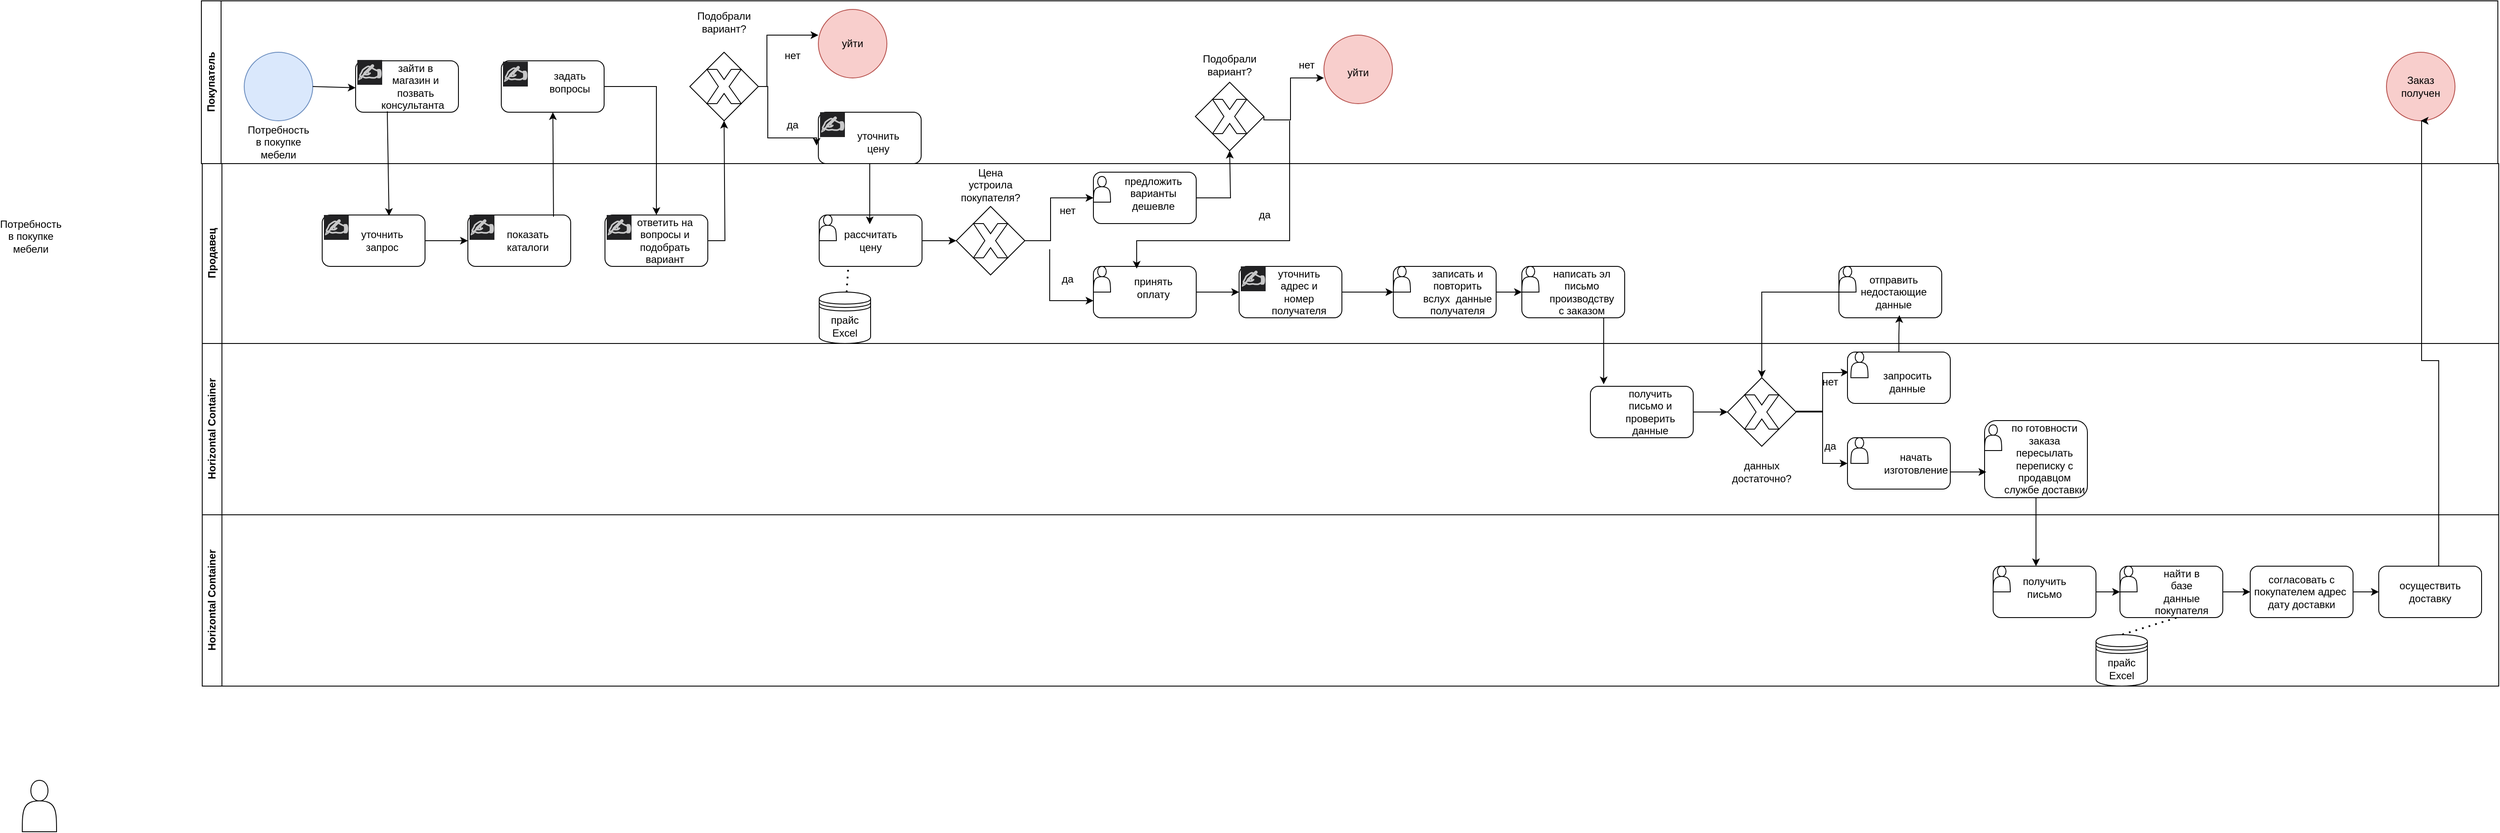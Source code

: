 <?xml version="1.0" encoding="UTF-8"?>
<!-- Do not edit this file with editors other than draw.io -->
<!DOCTYPE svg PUBLIC "-//W3C//DTD SVG 1.1//EN" "http://www.w3.org/Graphics/SVG/1.1/DTD/svg11.dtd">
<svg xmlns="http://www.w3.org/2000/svg" style="background: transparent; background-color: transparent; color-scheme: light dark;" xmlns:xlink="http://www.w3.org/1999/xlink" version="1.1" width="2917px" height="972px" viewBox="-0.5 -0.5 2917 972" content="&lt;mxfile host=&quot;app.diagrams.net&quot; agent=&quot;Mozilla/5.0 (Windows NT 10.0; Win64; x64) AppleWebKit/537.36 (KHTML, like Gecko) Chrome/132.0.0.0 YaBrowser/25.2.0.0 Safari/537.36&quot; version=&quot;26.0.16&quot; pages=&quot;2&quot;&gt;&#10;  &lt;diagram name=&quot;Страница — 1&quot; id=&quot;1gRCo7CSVKfPHHqEsFrh&quot;&gt;&#10;    &lt;mxGraphModel dx=&quot;1951&quot; dy=&quot;607&quot; grid=&quot;1&quot; gridSize=&quot;10&quot; guides=&quot;1&quot; tooltips=&quot;1&quot; connect=&quot;1&quot; arrows=&quot;1&quot; fold=&quot;1&quot; page=&quot;1&quot; pageScale=&quot;1&quot; pageWidth=&quot;827&quot; pageHeight=&quot;1169&quot; math=&quot;0&quot; shadow=&quot;0&quot;&gt;&#10;      &lt;root&gt;&#10;        &lt;mxCell id=&quot;0&quot; /&gt;&#10;        &lt;mxCell id=&quot;1&quot; parent=&quot;0&quot; /&gt;&#10;        &lt;mxCell id=&quot;4g2cCyfrvSWflpvDvrXQ-2&quot; value=&quot;Продавец&quot; style=&quot;swimlane;horizontal=0;whiteSpace=wrap;html=1;&quot; parent=&quot;1&quot; vertex=&quot;1&quot;&gt;&#10;          &lt;mxGeometry x=&quot;-290&quot; y=&quot;210&quot; width=&quot;2680&quot; height=&quot;210&quot; as=&quot;geometry&quot; /&gt;&#10;        &lt;/mxCell&gt;&#10;        &lt;mxCell id=&quot;fPDiVnOKsctsiHyWlo5k-55&quot; value=&quot;&quot; style=&quot;rounded=1;whiteSpace=wrap;html=1;&quot; vertex=&quot;1&quot; parent=&quot;4g2cCyfrvSWflpvDvrXQ-2&quot;&gt;&#10;          &lt;mxGeometry x=&quot;720&quot; y=&quot;60&quot; width=&quot;120&quot; height=&quot;60&quot; as=&quot;geometry&quot; /&gt;&#10;        &lt;/mxCell&gt;&#10;        &lt;mxCell id=&quot;4rvhQ1KMZgeBkdW3N3Um-2&quot; value=&quot;&quot; style=&quot;rounded=1;whiteSpace=wrap;html=1;&quot; parent=&quot;4g2cCyfrvSWflpvDvrXQ-2&quot; vertex=&quot;1&quot;&gt;&#10;          &lt;mxGeometry x=&quot;140&quot; y=&quot;60&quot; width=&quot;120&quot; height=&quot;60&quot; as=&quot;geometry&quot; /&gt;&#10;        &lt;/mxCell&gt;&#10;        &lt;mxCell id=&quot;4rvhQ1KMZgeBkdW3N3Um-4&quot; value=&quot;&quot; style=&quot;rounded=1;whiteSpace=wrap;html=1;&quot; parent=&quot;4g2cCyfrvSWflpvDvrXQ-2&quot; vertex=&quot;1&quot;&gt;&#10;          &lt;mxGeometry x=&quot;310&quot; y=&quot;60&quot; width=&quot;120&quot; height=&quot;60&quot; as=&quot;geometry&quot; /&gt;&#10;        &lt;/mxCell&gt;&#10;        &lt;mxCell id=&quot;4rvhQ1KMZgeBkdW3N3Um-7&quot; value=&quot;&quot; style=&quot;endArrow=classic;html=1;rounded=0;entryX=0;entryY=0.5;entryDx=0;entryDy=0;&quot; parent=&quot;4g2cCyfrvSWflpvDvrXQ-2&quot; source=&quot;4rvhQ1KMZgeBkdW3N3Um-2&quot; target=&quot;4rvhQ1KMZgeBkdW3N3Um-4&quot; edge=&quot;1&quot;&gt;&#10;          &lt;mxGeometry width=&quot;50&quot; height=&quot;50&quot; relative=&quot;1&quot; as=&quot;geometry&quot;&gt;&#10;            &lt;mxPoint x=&quot;140&quot; y=&quot;210&quot; as=&quot;sourcePoint&quot; /&gt;&#10;            &lt;mxPoint x=&quot;190&quot; y=&quot;160&quot; as=&quot;targetPoint&quot; /&gt;&#10;          &lt;/mxGeometry&gt;&#10;        &lt;/mxCell&gt;&#10;        &lt;mxCell id=&quot;4rvhQ1KMZgeBkdW3N3Um-8&quot; value=&quot;&quot; style=&quot;rounded=1;whiteSpace=wrap;html=1;&quot; parent=&quot;4g2cCyfrvSWflpvDvrXQ-2&quot; vertex=&quot;1&quot;&gt;&#10;          &lt;mxGeometry x=&quot;470&quot; y=&quot;60&quot; width=&quot;120&quot; height=&quot;60&quot; as=&quot;geometry&quot; /&gt;&#10;        &lt;/mxCell&gt;&#10;        &lt;mxCell id=&quot;4rvhQ1KMZgeBkdW3N3Um-36&quot; value=&quot;&amp;lt;br style=&amp;quot;forced-color-adjust: none; color: rgb(0, 0, 0); font-family: Helvetica; font-size: 12px; font-style: normal; font-variant-ligatures: normal; font-variant-caps: normal; font-weight: 700; letter-spacing: normal; orphans: 2; text-align: center; text-indent: 0px; text-transform: none; widows: 2; word-spacing: 0px; -webkit-text-stroke-width: 0px; white-space: normal; background-color: rgb(251, 251, 251); text-decoration-thickness: initial; text-decoration-style: initial; text-decoration-color: initial;&amp;quot;&amp;gt;&amp;lt;span style=&amp;quot;forced-color-adjust: none; font-style: normal; font-variant-ligatures: normal; font-variant-caps: normal; font-weight: 700; letter-spacing: normal; orphans: 2; text-indent: 0px; text-transform: none; widows: 2; word-spacing: 0px; -webkit-text-stroke-width: 0px; white-space: normal; text-decoration-thickness: initial; text-decoration-style: initial; text-decoration-color: initial; color: rgba(255, 255, 255, 0.75); font-family: &amp;amp;quot;YS Text&amp;amp;quot;, -apple-system, BlinkMacSystemFont, Arial, Helvetica, sans-serif; font-size: 24px; text-align: start; background-color: rgb(34, 34, 36); float: none; display: inline !important;&amp;quot;&amp;gt;✍&amp;lt;/span&amp;gt;&amp;lt;br style=&amp;quot;forced-color-adjust: none; color: rgb(0, 0, 0); font-family: Helvetica; font-size: 12px; font-style: normal; font-variant-ligatures: normal; font-variant-caps: normal; font-weight: 700; letter-spacing: normal; orphans: 2; text-align: center; text-indent: 0px; text-transform: none; widows: 2; word-spacing: 0px; -webkit-text-stroke-width: 0px; white-space: normal; background-color: rgb(251, 251, 251); text-decoration-thickness: initial; text-decoration-style: initial; text-decoration-color: initial;&amp;quot;&amp;gt;&quot; style=&quot;text;whiteSpace=wrap;html=1;&quot; parent=&quot;4g2cCyfrvSWflpvDvrXQ-2&quot; vertex=&quot;1&quot;&gt;&#10;          &lt;mxGeometry x=&quot;140&quot; y=&quot;40&quot; width=&quot;70&quot; height=&quot;70&quot; as=&quot;geometry&quot; /&gt;&#10;        &lt;/mxCell&gt;&#10;        &lt;mxCell id=&quot;4rvhQ1KMZgeBkdW3N3Um-37&quot; value=&quot;&amp;lt;br style=&amp;quot;forced-color-adjust: none; color: rgb(0, 0, 0); font-family: Helvetica; font-size: 12px; font-style: normal; font-variant-ligatures: normal; font-variant-caps: normal; font-weight: 700; letter-spacing: normal; orphans: 2; text-align: center; text-indent: 0px; text-transform: none; widows: 2; word-spacing: 0px; -webkit-text-stroke-width: 0px; white-space: normal; background-color: rgb(251, 251, 251); text-decoration-thickness: initial; text-decoration-style: initial; text-decoration-color: initial;&amp;quot;&amp;gt;&amp;lt;span style=&amp;quot;forced-color-adjust: none; font-style: normal; font-variant-ligatures: normal; font-variant-caps: normal; font-weight: 700; letter-spacing: normal; orphans: 2; text-indent: 0px; text-transform: none; widows: 2; word-spacing: 0px; -webkit-text-stroke-width: 0px; white-space: normal; text-decoration-thickness: initial; text-decoration-style: initial; text-decoration-color: initial; color: rgba(255, 255, 255, 0.75); font-family: &amp;amp;quot;YS Text&amp;amp;quot;, -apple-system, BlinkMacSystemFont, Arial, Helvetica, sans-serif; font-size: 24px; text-align: start; background-color: rgb(34, 34, 36); float: none; display: inline !important;&amp;quot;&amp;gt;✍&amp;lt;/span&amp;gt;&amp;lt;br style=&amp;quot;forced-color-adjust: none; color: rgb(0, 0, 0); font-family: Helvetica; font-size: 12px; font-style: normal; font-variant-ligatures: normal; font-variant-caps: normal; font-weight: 700; letter-spacing: normal; orphans: 2; text-align: center; text-indent: 0px; text-transform: none; widows: 2; word-spacing: 0px; -webkit-text-stroke-width: 0px; white-space: normal; background-color: rgb(251, 251, 251); text-decoration-thickness: initial; text-decoration-style: initial; text-decoration-color: initial;&amp;quot;&amp;gt;&quot; style=&quot;text;whiteSpace=wrap;html=1;&quot; parent=&quot;4g2cCyfrvSWflpvDvrXQ-2&quot; vertex=&quot;1&quot;&gt;&#10;          &lt;mxGeometry x=&quot;310&quot; y=&quot;40&quot; width=&quot;70&quot; height=&quot;70&quot; as=&quot;geometry&quot; /&gt;&#10;        &lt;/mxCell&gt;&#10;        &lt;mxCell id=&quot;4rvhQ1KMZgeBkdW3N3Um-38&quot; value=&quot;&amp;lt;br style=&amp;quot;forced-color-adjust: none; color: rgb(0, 0, 0); font-family: Helvetica; font-size: 12px; font-style: normal; font-variant-ligatures: normal; font-variant-caps: normal; font-weight: 700; letter-spacing: normal; orphans: 2; text-align: center; text-indent: 0px; text-transform: none; widows: 2; word-spacing: 0px; -webkit-text-stroke-width: 0px; white-space: normal; background-color: rgb(251, 251, 251); text-decoration-thickness: initial; text-decoration-style: initial; text-decoration-color: initial;&amp;quot;&amp;gt;&amp;lt;span style=&amp;quot;forced-color-adjust: none; font-style: normal; font-variant-ligatures: normal; font-variant-caps: normal; font-weight: 700; letter-spacing: normal; orphans: 2; text-indent: 0px; text-transform: none; widows: 2; word-spacing: 0px; -webkit-text-stroke-width: 0px; white-space: normal; text-decoration-thickness: initial; text-decoration-style: initial; text-decoration-color: initial; color: rgba(255, 255, 255, 0.75); font-family: &amp;amp;quot;YS Text&amp;amp;quot;, -apple-system, BlinkMacSystemFont, Arial, Helvetica, sans-serif; font-size: 24px; text-align: start; background-color: rgb(34, 34, 36); float: none; display: inline !important;&amp;quot;&amp;gt;✍&amp;lt;/span&amp;gt;&amp;lt;br style=&amp;quot;forced-color-adjust: none; color: rgb(0, 0, 0); font-family: Helvetica; font-size: 12px; font-style: normal; font-variant-ligatures: normal; font-variant-caps: normal; font-weight: 700; letter-spacing: normal; orphans: 2; text-align: center; text-indent: 0px; text-transform: none; widows: 2; word-spacing: 0px; -webkit-text-stroke-width: 0px; white-space: normal; background-color: rgb(251, 251, 251); text-decoration-thickness: initial; text-decoration-style: initial; text-decoration-color: initial;&amp;quot;&amp;gt;&quot; style=&quot;text;whiteSpace=wrap;html=1;&quot; parent=&quot;4g2cCyfrvSWflpvDvrXQ-2&quot; vertex=&quot;1&quot;&gt;&#10;          &lt;mxGeometry x=&quot;470&quot; y=&quot;40&quot; width=&quot;40&quot; height=&quot;50&quot; as=&quot;geometry&quot; /&gt;&#10;        &lt;/mxCell&gt;&#10;        &lt;mxCell id=&quot;fPDiVnOKsctsiHyWlo5k-40&quot; value=&quot;уточнить запрос&quot; style=&quot;text;html=1;align=center;verticalAlign=middle;whiteSpace=wrap;rounded=0;&quot; vertex=&quot;1&quot; parent=&quot;4g2cCyfrvSWflpvDvrXQ-2&quot;&gt;&#10;          &lt;mxGeometry x=&quot;180&quot; y=&quot;75&quot; width=&quot;60&quot; height=&quot;30&quot; as=&quot;geometry&quot; /&gt;&#10;        &lt;/mxCell&gt;&#10;        &lt;mxCell id=&quot;fPDiVnOKsctsiHyWlo5k-41&quot; value=&quot;показать каталоги&quot; style=&quot;text;html=1;align=center;verticalAlign=middle;whiteSpace=wrap;rounded=0;&quot; vertex=&quot;1&quot; parent=&quot;4g2cCyfrvSWflpvDvrXQ-2&quot;&gt;&#10;          &lt;mxGeometry x=&quot;350&quot; y=&quot;75&quot; width=&quot;60&quot; height=&quot;30&quot; as=&quot;geometry&quot; /&gt;&#10;        &lt;/mxCell&gt;&#10;        &lt;mxCell id=&quot;fPDiVnOKsctsiHyWlo5k-42&quot; value=&quot;ответить на вопросы и подобрать вариант&quot; style=&quot;text;html=1;align=center;verticalAlign=middle;whiteSpace=wrap;rounded=0;&quot; vertex=&quot;1&quot; parent=&quot;4g2cCyfrvSWflpvDvrXQ-2&quot;&gt;&#10;          &lt;mxGeometry x=&quot;500&quot; y=&quot;50&quot; width=&quot;80&quot; height=&quot;80&quot; as=&quot;geometry&quot; /&gt;&#10;        &lt;/mxCell&gt;&#10;        &lt;mxCell id=&quot;fPDiVnOKsctsiHyWlo5k-31&quot; value=&quot;&quot; style=&quot;shape=actor;whiteSpace=wrap;html=1;&quot; vertex=&quot;1&quot; parent=&quot;4g2cCyfrvSWflpvDvrXQ-2&quot;&gt;&#10;          &lt;mxGeometry x=&quot;720&quot; y=&quot;60&quot; width=&quot;20&quot; height=&quot;30&quot; as=&quot;geometry&quot; /&gt;&#10;        &lt;/mxCell&gt;&#10;        &lt;mxCell id=&quot;fPDiVnOKsctsiHyWlo5k-59&quot; value=&quot;рассчитать цену&quot; style=&quot;text;html=1;align=center;verticalAlign=middle;whiteSpace=wrap;rounded=0;&quot; vertex=&quot;1&quot; parent=&quot;4g2cCyfrvSWflpvDvrXQ-2&quot;&gt;&#10;          &lt;mxGeometry x=&quot;750&quot; y=&quot;75&quot; width=&quot;60&quot; height=&quot;30&quot; as=&quot;geometry&quot; /&gt;&#10;        &lt;/mxCell&gt;&#10;        &lt;mxCell id=&quot;fPDiVnOKsctsiHyWlo5k-60&quot; value=&quot;прайс Excel&quot; style=&quot;shape=datastore;whiteSpace=wrap;html=1;&quot; vertex=&quot;1&quot; parent=&quot;4g2cCyfrvSWflpvDvrXQ-2&quot;&gt;&#10;          &lt;mxGeometry x=&quot;720&quot; y=&quot;150&quot; width=&quot;60&quot; height=&quot;60&quot; as=&quot;geometry&quot; /&gt;&#10;        &lt;/mxCell&gt;&#10;        &lt;mxCell id=&quot;fPDiVnOKsctsiHyWlo5k-61&quot; value=&quot;&quot; style=&quot;endArrow=none;dashed=1;html=1;dashPattern=1 3;strokeWidth=2;rounded=0;&quot; edge=&quot;1&quot; parent=&quot;4g2cCyfrvSWflpvDvrXQ-2&quot; source=&quot;fPDiVnOKsctsiHyWlo5k-60&quot;&gt;&#10;          &lt;mxGeometry width=&quot;50&quot; height=&quot;50&quot; relative=&quot;1&quot; as=&quot;geometry&quot;&gt;&#10;            &lt;mxPoint x=&quot;704&quot; y=&quot;170&quot; as=&quot;sourcePoint&quot; /&gt;&#10;            &lt;mxPoint x=&quot;754&quot; y=&quot;120&quot; as=&quot;targetPoint&quot; /&gt;&#10;          &lt;/mxGeometry&gt;&#10;        &lt;/mxCell&gt;&#10;        &lt;mxCell id=&quot;y7sOQWrAvTqIUeYnkiv4-2&quot; value=&quot;&quot; style=&quot;rounded=1;whiteSpace=wrap;html=1;&quot; vertex=&quot;1&quot; parent=&quot;4g2cCyfrvSWflpvDvrXQ-2&quot;&gt;&#10;          &lt;mxGeometry x=&quot;1040&quot; y=&quot;120&quot; width=&quot;120&quot; height=&quot;60&quot; as=&quot;geometry&quot; /&gt;&#10;        &lt;/mxCell&gt;&#10;        &lt;mxCell id=&quot;y7sOQWrAvTqIUeYnkiv4-1&quot; value=&quot;&quot; style=&quot;rounded=1;whiteSpace=wrap;html=1;&quot; vertex=&quot;1&quot; parent=&quot;4g2cCyfrvSWflpvDvrXQ-2&quot;&gt;&#10;          &lt;mxGeometry x=&quot;1040&quot; y=&quot;10&quot; width=&quot;120&quot; height=&quot;60&quot; as=&quot;geometry&quot; /&gt;&#10;        &lt;/mxCell&gt;&#10;        &lt;mxCell id=&quot;fPDiVnOKsctsiHyWlo5k-29&quot; value=&quot;&quot; style=&quot;rhombus;whiteSpace=wrap;html=1;&quot; vertex=&quot;1&quot; parent=&quot;4g2cCyfrvSWflpvDvrXQ-2&quot;&gt;&#10;          &lt;mxGeometry x=&quot;880&quot; y=&quot;50&quot; width=&quot;80&quot; height=&quot;80&quot; as=&quot;geometry&quot; /&gt;&#10;        &lt;/mxCell&gt;&#10;        &lt;mxCell id=&quot;fPDiVnOKsctsiHyWlo5k-62&quot; style=&quot;edgeStyle=orthogonalEdgeStyle;rounded=0;orthogonalLoop=1;jettySize=auto;html=1;entryX=0;entryY=0.5;entryDx=0;entryDy=0;&quot; edge=&quot;1&quot; parent=&quot;4g2cCyfrvSWflpvDvrXQ-2&quot; source=&quot;fPDiVnOKsctsiHyWlo5k-55&quot; target=&quot;fPDiVnOKsctsiHyWlo5k-29&quot;&gt;&#10;          &lt;mxGeometry relative=&quot;1&quot; as=&quot;geometry&quot; /&gt;&#10;        &lt;/mxCell&gt;&#10;        &lt;mxCell id=&quot;y7sOQWrAvTqIUeYnkiv4-5&quot; value=&quot;&quot; style=&quot;verticalLabelPosition=bottom;verticalAlign=top;html=1;shape=mxgraph.basic.x&quot; vertex=&quot;1&quot; parent=&quot;4g2cCyfrvSWflpvDvrXQ-2&quot;&gt;&#10;          &lt;mxGeometry x=&quot;900&quot; y=&quot;70&quot; width=&quot;40&quot; height=&quot;40&quot; as=&quot;geometry&quot; /&gt;&#10;        &lt;/mxCell&gt;&#10;        &lt;mxCell id=&quot;fPDiVnOKsctsiHyWlo5k-46&quot; value=&quot;Цена устроила покупателя?&quot; style=&quot;text;html=1;align=center;verticalAlign=middle;whiteSpace=wrap;rounded=0;&quot; vertex=&quot;1&quot; parent=&quot;4g2cCyfrvSWflpvDvrXQ-2&quot;&gt;&#10;          &lt;mxGeometry x=&quot;890&quot; y=&quot;10&quot; width=&quot;60&quot; height=&quot;30&quot; as=&quot;geometry&quot; /&gt;&#10;        &lt;/mxCell&gt;&#10;        &lt;mxCell id=&quot;fPDiVnOKsctsiHyWlo5k-71&quot; value=&quot;&quot; style=&quot;endArrow=classic;html=1;rounded=0;&quot; edge=&quot;1&quot; parent=&quot;4g2cCyfrvSWflpvDvrXQ-2&quot;&gt;&#10;          &lt;mxGeometry width=&quot;50&quot; height=&quot;50&quot; relative=&quot;1&quot; as=&quot;geometry&quot;&gt;&#10;            &lt;mxPoint x=&quot;960&quot; y=&quot;90&quot; as=&quot;sourcePoint&quot; /&gt;&#10;            &lt;mxPoint x=&quot;1040&quot; y=&quot;40&quot; as=&quot;targetPoint&quot; /&gt;&#10;            &lt;Array as=&quot;points&quot;&gt;&#10;              &lt;mxPoint x=&quot;990&quot; y=&quot;90&quot; /&gt;&#10;              &lt;mxPoint x=&quot;990&quot; y=&quot;40&quot; /&gt;&#10;              &lt;mxPoint x=&quot;1000&quot; y=&quot;40&quot; /&gt;&#10;            &lt;/Array&gt;&#10;          &lt;/mxGeometry&gt;&#10;        &lt;/mxCell&gt;&#10;        &lt;mxCell id=&quot;y7sOQWrAvTqIUeYnkiv4-9&quot; value=&quot;да&quot; style=&quot;text;html=1;align=center;verticalAlign=middle;whiteSpace=wrap;rounded=0;&quot; vertex=&quot;1&quot; parent=&quot;4g2cCyfrvSWflpvDvrXQ-2&quot;&gt;&#10;          &lt;mxGeometry x=&quot;980&quot; y=&quot;120&quot; width=&quot;60&quot; height=&quot;30&quot; as=&quot;geometry&quot; /&gt;&#10;        &lt;/mxCell&gt;&#10;        &lt;mxCell id=&quot;y7sOQWrAvTqIUeYnkiv4-10&quot; value=&quot;нет&quot; style=&quot;text;html=1;align=center;verticalAlign=middle;whiteSpace=wrap;rounded=0;&quot; vertex=&quot;1&quot; parent=&quot;4g2cCyfrvSWflpvDvrXQ-2&quot;&gt;&#10;          &lt;mxGeometry x=&quot;980&quot; y=&quot;40&quot; width=&quot;60&quot; height=&quot;30&quot; as=&quot;geometry&quot; /&gt;&#10;        &lt;/mxCell&gt;&#10;        &lt;mxCell id=&quot;y7sOQWrAvTqIUeYnkiv4-11&quot; value=&quot;предложить варианты дешевле&quot; style=&quot;text;html=1;align=center;verticalAlign=middle;whiteSpace=wrap;rounded=0;&quot; vertex=&quot;1&quot; parent=&quot;4g2cCyfrvSWflpvDvrXQ-2&quot;&gt;&#10;          &lt;mxGeometry x=&quot;1080&quot; y=&quot;20&quot; width=&quot;60&quot; height=&quot;30&quot; as=&quot;geometry&quot; /&gt;&#10;        &lt;/mxCell&gt;&#10;        &lt;mxCell id=&quot;y7sOQWrAvTqIUeYnkiv4-12&quot; value=&quot;принять оплату&quot; style=&quot;text;html=1;align=center;verticalAlign=middle;whiteSpace=wrap;rounded=0;&quot; vertex=&quot;1&quot; parent=&quot;4g2cCyfrvSWflpvDvrXQ-2&quot;&gt;&#10;          &lt;mxGeometry x=&quot;1080&quot; y=&quot;130&quot; width=&quot;60&quot; height=&quot;30&quot; as=&quot;geometry&quot; /&gt;&#10;        &lt;/mxCell&gt;&#10;        &lt;mxCell id=&quot;y7sOQWrAvTqIUeYnkiv4-14&quot; value=&quot;&quot; style=&quot;endArrow=classic;html=1;rounded=0;entryX=0.5;entryY=1;entryDx=0;entryDy=0;&quot; edge=&quot;1&quot; parent=&quot;4g2cCyfrvSWflpvDvrXQ-2&quot; target=&quot;y7sOQWrAvTqIUeYnkiv4-13&quot;&gt;&#10;          &lt;mxGeometry width=&quot;50&quot; height=&quot;50&quot; relative=&quot;1&quot; as=&quot;geometry&quot;&gt;&#10;            &lt;mxPoint x=&quot;1160&quot; y=&quot;40&quot; as=&quot;sourcePoint&quot; /&gt;&#10;            &lt;mxPoint x=&quot;1210&quot; y=&quot;-10&quot; as=&quot;targetPoint&quot; /&gt;&#10;            &lt;Array as=&quot;points&quot;&gt;&#10;              &lt;mxPoint x=&quot;1200&quot; y=&quot;40&quot; /&gt;&#10;            &lt;/Array&gt;&#10;          &lt;/mxGeometry&gt;&#10;        &lt;/mxCell&gt;&#10;        &lt;mxCell id=&quot;y7sOQWrAvTqIUeYnkiv4-25&quot; value=&quot;да&quot; style=&quot;text;html=1;align=center;verticalAlign=middle;whiteSpace=wrap;rounded=0;&quot; vertex=&quot;1&quot; parent=&quot;4g2cCyfrvSWflpvDvrXQ-2&quot;&gt;&#10;          &lt;mxGeometry x=&quot;1210&quot; y=&quot;45&quot; width=&quot;60&quot; height=&quot;30&quot; as=&quot;geometry&quot; /&gt;&#10;        &lt;/mxCell&gt;&#10;        &lt;mxCell id=&quot;y7sOQWrAvTqIUeYnkiv4-34&quot; value=&quot;&quot; style=&quot;edgeStyle=orthogonalEdgeStyle;rounded=0;orthogonalLoop=1;jettySize=auto;html=1;&quot; edge=&quot;1&quot; parent=&quot;4g2cCyfrvSWflpvDvrXQ-2&quot; source=&quot;y7sOQWrAvTqIUeYnkiv4-31&quot; target=&quot;y7sOQWrAvTqIUeYnkiv4-33&quot;&gt;&#10;          &lt;mxGeometry relative=&quot;1&quot; as=&quot;geometry&quot; /&gt;&#10;        &lt;/mxCell&gt;&#10;        &lt;mxCell id=&quot;y7sOQWrAvTqIUeYnkiv4-31&quot; value=&quot;&quot; style=&quot;rounded=1;whiteSpace=wrap;html=1;&quot; vertex=&quot;1&quot; parent=&quot;4g2cCyfrvSWflpvDvrXQ-2&quot;&gt;&#10;          &lt;mxGeometry x=&quot;1210&quot; y=&quot;119.997&quot; width=&quot;120&quot; height=&quot;60&quot; as=&quot;geometry&quot; /&gt;&#10;        &lt;/mxCell&gt;&#10;        &lt;mxCell id=&quot;y7sOQWrAvTqIUeYnkiv4-30&quot; style=&quot;edgeStyle=orthogonalEdgeStyle;rounded=0;orthogonalLoop=1;jettySize=auto;html=1;exitX=1;exitY=0.5;exitDx=0;exitDy=0;&quot; edge=&quot;1&quot; parent=&quot;4g2cCyfrvSWflpvDvrXQ-2&quot; source=&quot;y7sOQWrAvTqIUeYnkiv4-2&quot; target=&quot;y7sOQWrAvTqIUeYnkiv4-31&quot;&gt;&#10;          &lt;mxGeometry relative=&quot;1&quot; as=&quot;geometry&quot;&gt;&#10;            &lt;mxPoint x=&quot;1280&quot; y=&quot;150.167&quot; as=&quot;targetPoint&quot; /&gt;&#10;          &lt;/mxGeometry&gt;&#10;        &lt;/mxCell&gt;&#10;        &lt;mxCell id=&quot;y7sOQWrAvTqIUeYnkiv4-32&quot; value=&quot;уточнить адрес и номер получателя&quot; style=&quot;text;html=1;align=center;verticalAlign=middle;whiteSpace=wrap;rounded=0;&quot; vertex=&quot;1&quot; parent=&quot;4g2cCyfrvSWflpvDvrXQ-2&quot;&gt;&#10;          &lt;mxGeometry x=&quot;1250&quot; y=&quot;135&quot; width=&quot;60&quot; height=&quot;30&quot; as=&quot;geometry&quot; /&gt;&#10;        &lt;/mxCell&gt;&#10;        &lt;mxCell id=&quot;y7sOQWrAvTqIUeYnkiv4-33&quot; value=&quot;&quot; style=&quot;whiteSpace=wrap;html=1;rounded=1;&quot; vertex=&quot;1&quot; parent=&quot;4g2cCyfrvSWflpvDvrXQ-2&quot;&gt;&#10;          &lt;mxGeometry x=&quot;1390&quot; y=&quot;119.997&quot; width=&quot;120&quot; height=&quot;60&quot; as=&quot;geometry&quot; /&gt;&#10;        &lt;/mxCell&gt;&#10;        &lt;mxCell id=&quot;y7sOQWrAvTqIUeYnkiv4-35&quot; value=&quot;записать и повторить вслух&amp;amp;nbsp; данные получателя&quot; style=&quot;text;html=1;align=center;verticalAlign=middle;whiteSpace=wrap;rounded=0;&quot; vertex=&quot;1&quot; parent=&quot;4g2cCyfrvSWflpvDvrXQ-2&quot;&gt;&#10;          &lt;mxGeometry x=&quot;1420&quot; y=&quot;135&quot; width=&quot;90&quot; height=&quot;30&quot; as=&quot;geometry&quot; /&gt;&#10;        &lt;/mxCell&gt;&#10;        &lt;mxCell id=&quot;y7sOQWrAvTqIUeYnkiv4-38&quot; value=&quot;&quot; style=&quot;shape=actor;whiteSpace=wrap;html=1;&quot; vertex=&quot;1&quot; parent=&quot;4g2cCyfrvSWflpvDvrXQ-2&quot;&gt;&#10;          &lt;mxGeometry x=&quot;1390&quot; y=&quot;120&quot; width=&quot;20&quot; height=&quot;30&quot; as=&quot;geometry&quot; /&gt;&#10;        &lt;/mxCell&gt;&#10;        &lt;mxCell id=&quot;y7sOQWrAvTqIUeYnkiv4-39&quot; value=&quot;&amp;lt;br style=&amp;quot;forced-color-adjust: none; color: rgb(0, 0, 0); font-family: Helvetica; font-size: 12px; font-style: normal; font-variant-ligatures: normal; font-variant-caps: normal; font-weight: 700; letter-spacing: normal; orphans: 2; text-align: center; text-indent: 0px; text-transform: none; widows: 2; word-spacing: 0px; -webkit-text-stroke-width: 0px; white-space: normal; background-color: rgb(251, 251, 251); text-decoration-thickness: initial; text-decoration-style: initial; text-decoration-color: initial;&amp;quot;&amp;gt;&amp;lt;span style=&amp;quot;forced-color-adjust: none; font-style: normal; font-variant-ligatures: normal; font-variant-caps: normal; font-weight: 700; letter-spacing: normal; orphans: 2; text-indent: 0px; text-transform: none; widows: 2; word-spacing: 0px; -webkit-text-stroke-width: 0px; white-space: normal; text-decoration-thickness: initial; text-decoration-style: initial; text-decoration-color: initial; color: rgba(255, 255, 255, 0.75); font-family: &amp;amp;quot;YS Text&amp;amp;quot;, -apple-system, BlinkMacSystemFont, Arial, Helvetica, sans-serif; font-size: 24px; text-align: start; background-color: rgb(34, 34, 36); float: none; display: inline !important;&amp;quot;&amp;gt;✍&amp;lt;/span&amp;gt;&amp;lt;br style=&amp;quot;forced-color-adjust: none; color: rgb(0, 0, 0); font-family: Helvetica; font-size: 12px; font-style: normal; font-variant-ligatures: normal; font-variant-caps: normal; font-weight: 700; letter-spacing: normal; orphans: 2; text-align: center; text-indent: 0px; text-transform: none; widows: 2; word-spacing: 0px; -webkit-text-stroke-width: 0px; white-space: normal; background-color: rgb(251, 251, 251); text-decoration-thickness: initial; text-decoration-style: initial; text-decoration-color: initial;&amp;quot;&amp;gt;&quot; style=&quot;text;whiteSpace=wrap;html=1;&quot; vertex=&quot;1&quot; parent=&quot;4g2cCyfrvSWflpvDvrXQ-2&quot;&gt;&#10;          &lt;mxGeometry x=&quot;1210&quot; y=&quot;100&quot; width=&quot;40&quot; height=&quot;50&quot; as=&quot;geometry&quot; /&gt;&#10;        &lt;/mxCell&gt;&#10;        &lt;mxCell id=&quot;y7sOQWrAvTqIUeYnkiv4-40&quot; value=&quot;&quot; style=&quot;shape=actor;whiteSpace=wrap;html=1;&quot; vertex=&quot;1&quot; parent=&quot;4g2cCyfrvSWflpvDvrXQ-2&quot;&gt;&#10;          &lt;mxGeometry x=&quot;1040&quot; y=&quot;120&quot; width=&quot;20&quot; height=&quot;30&quot; as=&quot;geometry&quot; /&gt;&#10;        &lt;/mxCell&gt;&#10;        &lt;mxCell id=&quot;y7sOQWrAvTqIUeYnkiv4-41&quot; value=&quot;&quot; style=&quot;shape=actor;whiteSpace=wrap;html=1;&quot; vertex=&quot;1&quot; parent=&quot;4g2cCyfrvSWflpvDvrXQ-2&quot;&gt;&#10;          &lt;mxGeometry x=&quot;1040&quot; y=&quot;15&quot; width=&quot;20&quot; height=&quot;30&quot; as=&quot;geometry&quot; /&gt;&#10;        &lt;/mxCell&gt;&#10;        &lt;mxCell id=&quot;y7sOQWrAvTqIUeYnkiv4-46&quot; value=&quot;&quot; style=&quot;rounded=1;whiteSpace=wrap;html=1;&quot; vertex=&quot;1&quot; parent=&quot;4g2cCyfrvSWflpvDvrXQ-2&quot;&gt;&#10;          &lt;mxGeometry x=&quot;1540&quot; y=&quot;120&quot; width=&quot;120&quot; height=&quot;60&quot; as=&quot;geometry&quot; /&gt;&#10;        &lt;/mxCell&gt;&#10;        &lt;mxCell id=&quot;y7sOQWrAvTqIUeYnkiv4-45&quot; value=&quot;&quot; style=&quot;endArrow=classic;html=1;rounded=0;exitX=1;exitY=0.5;exitDx=0;exitDy=0;&quot; edge=&quot;1&quot; parent=&quot;4g2cCyfrvSWflpvDvrXQ-2&quot; source=&quot;y7sOQWrAvTqIUeYnkiv4-35&quot; target=&quot;y7sOQWrAvTqIUeYnkiv4-46&quot;&gt;&#10;          &lt;mxGeometry width=&quot;50&quot; height=&quot;50&quot; relative=&quot;1&quot; as=&quot;geometry&quot;&gt;&#10;            &lt;mxPoint x=&quot;1410&quot; y=&quot;120&quot; as=&quot;sourcePoint&quot; /&gt;&#10;            &lt;mxPoint x=&quot;1570&quot; y=&quot;150&quot; as=&quot;targetPoint&quot; /&gt;&#10;            &lt;Array as=&quot;points&quot; /&gt;&#10;          &lt;/mxGeometry&gt;&#10;        &lt;/mxCell&gt;&#10;        &lt;mxCell id=&quot;y7sOQWrAvTqIUeYnkiv4-47&quot; value=&quot;написать эл письмо производству с заказом&quot; style=&quot;text;html=1;align=center;verticalAlign=middle;whiteSpace=wrap;rounded=0;&quot; vertex=&quot;1&quot; parent=&quot;4g2cCyfrvSWflpvDvrXQ-2&quot;&gt;&#10;          &lt;mxGeometry x=&quot;1580&quot; y=&quot;135&quot; width=&quot;60&quot; height=&quot;30&quot; as=&quot;geometry&quot; /&gt;&#10;        &lt;/mxCell&gt;&#10;        &lt;mxCell id=&quot;y7sOQWrAvTqIUeYnkiv4-48&quot; value=&quot;&quot; style=&quot;shape=actor;whiteSpace=wrap;html=1;&quot; vertex=&quot;1&quot; parent=&quot;4g2cCyfrvSWflpvDvrXQ-2&quot;&gt;&#10;          &lt;mxGeometry x=&quot;1540&quot; y=&quot;120&quot; width=&quot;20&quot; height=&quot;30&quot; as=&quot;geometry&quot; /&gt;&#10;        &lt;/mxCell&gt;&#10;        &lt;mxCell id=&quot;y7sOQWrAvTqIUeYnkiv4-72&quot; value=&quot;&quot; style=&quot;rounded=1;whiteSpace=wrap;html=1;&quot; vertex=&quot;1&quot; parent=&quot;4g2cCyfrvSWflpvDvrXQ-2&quot;&gt;&#10;          &lt;mxGeometry x=&quot;1910&quot; y=&quot;120&quot; width=&quot;120&quot; height=&quot;60&quot; as=&quot;geometry&quot; /&gt;&#10;        &lt;/mxCell&gt;&#10;        &lt;mxCell id=&quot;y7sOQWrAvTqIUeYnkiv4-73&quot; value=&quot;отправить недостающие данные&quot; style=&quot;text;html=1;align=center;verticalAlign=middle;whiteSpace=wrap;rounded=0;&quot; vertex=&quot;1&quot; parent=&quot;4g2cCyfrvSWflpvDvrXQ-2&quot;&gt;&#10;          &lt;mxGeometry x=&quot;1944&quot; y=&quot;135&quot; width=&quot;60&quot; height=&quot;30&quot; as=&quot;geometry&quot; /&gt;&#10;        &lt;/mxCell&gt;&#10;        &lt;mxCell id=&quot;y7sOQWrAvTqIUeYnkiv4-82&quot; value=&quot;&quot; style=&quot;shape=actor;whiteSpace=wrap;html=1;&quot; vertex=&quot;1&quot; parent=&quot;4g2cCyfrvSWflpvDvrXQ-2&quot;&gt;&#10;          &lt;mxGeometry x=&quot;1910&quot; y=&quot;120&quot; width=&quot;20&quot; height=&quot;30&quot; as=&quot;geometry&quot; /&gt;&#10;        &lt;/mxCell&gt;&#10;        &lt;mxCell id=&quot;4g2cCyfrvSWflpvDvrXQ-1&quot; value=&quot;Покупатель&quot; style=&quot;swimlane;horizontal=0;whiteSpace=wrap;html=1;&quot; parent=&quot;1&quot; vertex=&quot;1&quot;&gt;&#10;          &lt;mxGeometry x=&quot;-291&quot; y=&quot;20&quot; width=&quot;2680&quot; height=&quot;190&quot; as=&quot;geometry&quot; /&gt;&#10;        &lt;/mxCell&gt;&#10;        &lt;mxCell id=&quot;4g2cCyfrvSWflpvDvrXQ-9&quot; value=&quot;&quot; style=&quot;ellipse;whiteSpace=wrap;html=1;aspect=fixed;fillColor=#dae8fc;strokeColor=#6c8ebf;&quot; parent=&quot;4g2cCyfrvSWflpvDvrXQ-1&quot; vertex=&quot;1&quot;&gt;&#10;          &lt;mxGeometry x=&quot;50&quot; y=&quot;60&quot; width=&quot;80&quot; height=&quot;80&quot; as=&quot;geometry&quot; /&gt;&#10;        &lt;/mxCell&gt;&#10;        &lt;mxCell id=&quot;4g2cCyfrvSWflpvDvrXQ-10&quot; value=&quot;Потребность в покупке мебели&quot; style=&quot;text;html=1;align=center;verticalAlign=middle;whiteSpace=wrap;rounded=0;&quot; parent=&quot;4g2cCyfrvSWflpvDvrXQ-1&quot; vertex=&quot;1&quot;&gt;&#10;          &lt;mxGeometry x=&quot;60&quot; y=&quot;150&quot; width=&quot;60&quot; height=&quot;30&quot; as=&quot;geometry&quot; /&gt;&#10;        &lt;/mxCell&gt;&#10;        &lt;mxCell id=&quot;4g2cCyfrvSWflpvDvrXQ-11&quot; value=&quot;&quot; style=&quot;endArrow=classic;html=1;rounded=0;entryX=0;entryY=0.75;entryDx=0;entryDy=0;exitX=1;exitY=0.5;exitDx=0;exitDy=0;&quot; parent=&quot;4g2cCyfrvSWflpvDvrXQ-1&quot; target=&quot;4rvhQ1KMZgeBkdW3N3Um-35&quot; edge=&quot;1&quot; source=&quot;4g2cCyfrvSWflpvDvrXQ-9&quot;&gt;&#10;          &lt;mxGeometry width=&quot;50&quot; height=&quot;50&quot; relative=&quot;1&quot; as=&quot;geometry&quot;&gt;&#10;            &lt;mxPoint x=&quot;125&quot; y=&quot;109&quot; as=&quot;sourcePoint&quot; /&gt;&#10;            &lt;mxPoint x=&quot;230&quot; y=&quot;109&quot; as=&quot;targetPoint&quot; /&gt;&#10;          &lt;/mxGeometry&gt;&#10;        &lt;/mxCell&gt;&#10;        &lt;mxCell id=&quot;4rvhQ1KMZgeBkdW3N3Um-1&quot; value=&quot;&quot; style=&quot;rounded=1;whiteSpace=wrap;html=1;&quot; parent=&quot;4g2cCyfrvSWflpvDvrXQ-1&quot; vertex=&quot;1&quot;&gt;&#10;          &lt;mxGeometry x=&quot;180&quot; y=&quot;70&quot; width=&quot;120&quot; height=&quot;60&quot; as=&quot;geometry&quot; /&gt;&#10;        &lt;/mxCell&gt;&#10;        &lt;mxCell id=&quot;4rvhQ1KMZgeBkdW3N3Um-6&quot; value=&quot;&quot; style=&quot;rounded=1;whiteSpace=wrap;html=1;&quot; parent=&quot;4g2cCyfrvSWflpvDvrXQ-1&quot; vertex=&quot;1&quot;&gt;&#10;          &lt;mxGeometry x=&quot;350&quot; y=&quot;70&quot; width=&quot;120&quot; height=&quot;60&quot; as=&quot;geometry&quot; /&gt;&#10;        &lt;/mxCell&gt;&#10;        &lt;mxCell id=&quot;fPDiVnOKsctsiHyWlo5k-23&quot; style=&quot;edgeStyle=orthogonalEdgeStyle;rounded=0;orthogonalLoop=1;jettySize=auto;html=1;&quot; edge=&quot;1&quot; parent=&quot;4g2cCyfrvSWflpvDvrXQ-1&quot; source=&quot;4rvhQ1KMZgeBkdW3N3Um-9&quot;&gt;&#10;          &lt;mxGeometry relative=&quot;1&quot; as=&quot;geometry&quot;&gt;&#10;            &lt;mxPoint x=&quot;720&quot; y=&quot;40&quot; as=&quot;targetPoint&quot; /&gt;&#10;            &lt;Array as=&quot;points&quot;&gt;&#10;              &lt;mxPoint x=&quot;660&quot; y=&quot;100&quot; /&gt;&#10;              &lt;mxPoint x=&quot;660&quot; y=&quot;40&quot; /&gt;&#10;              &lt;mxPoint x=&quot;661&quot; y=&quot;40&quot; /&gt;&#10;            &lt;/Array&gt;&#10;          &lt;/mxGeometry&gt;&#10;        &lt;/mxCell&gt;&#10;        &lt;mxCell id=&quot;4rvhQ1KMZgeBkdW3N3Um-9&quot; value=&quot;&quot; style=&quot;rhombus;whiteSpace=wrap;html=1;&quot; parent=&quot;4g2cCyfrvSWflpvDvrXQ-1&quot; vertex=&quot;1&quot;&gt;&#10;          &lt;mxGeometry x=&quot;570&quot; y=&quot;60&quot; width=&quot;80&quot; height=&quot;80&quot; as=&quot;geometry&quot; /&gt;&#10;        &lt;/mxCell&gt;&#10;        &lt;mxCell id=&quot;4rvhQ1KMZgeBkdW3N3Um-34&quot; value=&quot;&amp;lt;br style=&amp;quot;forced-color-adjust: none; color: rgb(0, 0, 0); font-family: Helvetica; font-size: 12px; font-style: normal; font-variant-ligatures: normal; font-variant-caps: normal; font-weight: 700; letter-spacing: normal; orphans: 2; text-align: center; text-indent: 0px; text-transform: none; widows: 2; word-spacing: 0px; -webkit-text-stroke-width: 0px; white-space: normal; background-color: rgb(251, 251, 251); text-decoration-thickness: initial; text-decoration-style: initial; text-decoration-color: initial;&amp;quot;&amp;gt;&amp;lt;span style=&amp;quot;forced-color-adjust: none; font-style: normal; font-variant-ligatures: normal; font-variant-caps: normal; font-weight: 700; letter-spacing: normal; orphans: 2; text-indent: 0px; text-transform: none; widows: 2; word-spacing: 0px; -webkit-text-stroke-width: 0px; white-space: normal; text-decoration-thickness: initial; text-decoration-style: initial; text-decoration-color: initial; color: rgba(255, 255, 255, 0.75); font-family: &amp;amp;quot;YS Text&amp;amp;quot;, -apple-system, BlinkMacSystemFont, Arial, Helvetica, sans-serif; font-size: 24px; text-align: start; background-color: rgb(34, 34, 36); float: none; display: inline !important;&amp;quot;&amp;gt;✍&amp;lt;/span&amp;gt;&amp;lt;br style=&amp;quot;forced-color-adjust: none; color: rgb(0, 0, 0); font-family: Helvetica; font-size: 12px; font-style: normal; font-variant-ligatures: normal; font-variant-caps: normal; font-weight: 700; letter-spacing: normal; orphans: 2; text-align: center; text-indent: 0px; text-transform: none; widows: 2; word-spacing: 0px; -webkit-text-stroke-width: 0px; white-space: normal; background-color: rgb(251, 251, 251); text-decoration-thickness: initial; text-decoration-style: initial; text-decoration-color: initial;&amp;quot;&amp;gt;&quot; style=&quot;text;whiteSpace=wrap;html=1;&quot; parent=&quot;4g2cCyfrvSWflpvDvrXQ-1&quot; vertex=&quot;1&quot;&gt;&#10;          &lt;mxGeometry x=&quot;350&quot; y=&quot;51&quot; width=&quot;70&quot; height=&quot;70&quot; as=&quot;geometry&quot; /&gt;&#10;        &lt;/mxCell&gt;&#10;        &lt;mxCell id=&quot;4rvhQ1KMZgeBkdW3N3Um-35&quot; value=&quot;&amp;lt;br style=&amp;quot;forced-color-adjust: none; color: rgb(0, 0, 0); font-family: Helvetica; font-size: 12px; font-style: normal; font-variant-ligatures: normal; font-variant-caps: normal; font-weight: 700; letter-spacing: normal; orphans: 2; text-align: center; text-indent: 0px; text-transform: none; widows: 2; word-spacing: 0px; -webkit-text-stroke-width: 0px; white-space: normal; background-color: rgb(251, 251, 251); text-decoration-thickness: initial; text-decoration-style: initial; text-decoration-color: initial;&amp;quot;&amp;gt;&amp;lt;span style=&amp;quot;forced-color-adjust: none; font-style: normal; font-variant-ligatures: normal; font-variant-caps: normal; font-weight: 700; letter-spacing: normal; orphans: 2; text-indent: 0px; text-transform: none; widows: 2; word-spacing: 0px; -webkit-text-stroke-width: 0px; white-space: normal; text-decoration-thickness: initial; text-decoration-style: initial; text-decoration-color: initial; color: rgba(255, 255, 255, 0.75); font-family: &amp;amp;quot;YS Text&amp;amp;quot;, -apple-system, BlinkMacSystemFont, Arial, Helvetica, sans-serif; font-size: 24px; text-align: start; background-color: rgb(34, 34, 36); float: none; display: inline !important;&amp;quot;&amp;gt;✍&amp;lt;/span&amp;gt;&amp;lt;br style=&amp;quot;forced-color-adjust: none; color: rgb(0, 0, 0); font-family: Helvetica; font-size: 12px; font-style: normal; font-variant-ligatures: normal; font-variant-caps: normal; font-weight: 700; letter-spacing: normal; orphans: 2; text-align: center; text-indent: 0px; text-transform: none; widows: 2; word-spacing: 0px; -webkit-text-stroke-width: 0px; white-space: normal; background-color: rgb(251, 251, 251); text-decoration-thickness: initial; text-decoration-style: initial; text-decoration-color: initial;&amp;quot;&amp;gt;&quot; style=&quot;text;whiteSpace=wrap;html=1;&quot; parent=&quot;4g2cCyfrvSWflpvDvrXQ-1&quot; vertex=&quot;1&quot;&gt;&#10;          &lt;mxGeometry x=&quot;180&quot; y=&quot;49&quot; width=&quot;70&quot; height=&quot;70&quot; as=&quot;geometry&quot; /&gt;&#10;        &lt;/mxCell&gt;&#10;        &lt;mxCell id=&quot;4rvhQ1KMZgeBkdW3N3Um-39&quot; value=&quot;&quot; style=&quot;verticalLabelPosition=bottom;verticalAlign=top;html=1;shape=mxgraph.basic.x&quot; parent=&quot;4g2cCyfrvSWflpvDvrXQ-1&quot; vertex=&quot;1&quot;&gt;&#10;          &lt;mxGeometry x=&quot;590&quot; y=&quot;80&quot; width=&quot;40&quot; height=&quot;40&quot; as=&quot;geometry&quot; /&gt;&#10;        &lt;/mxCell&gt;&#10;        &lt;mxCell id=&quot;fPDiVnOKsctsiHyWlo5k-26&quot; value=&quot;&quot; style=&quot;rounded=1;whiteSpace=wrap;html=1;&quot; vertex=&quot;1&quot; parent=&quot;4g2cCyfrvSWflpvDvrXQ-1&quot;&gt;&#10;          &lt;mxGeometry x=&quot;720&quot; y=&quot;130&quot; width=&quot;120&quot; height=&quot;60&quot; as=&quot;geometry&quot; /&gt;&#10;        &lt;/mxCell&gt;&#10;        &lt;mxCell id=&quot;fPDiVnOKsctsiHyWlo5k-28&quot; value=&quot;&quot; style=&quot;ellipse;whiteSpace=wrap;html=1;aspect=fixed;fillColor=#f8cecc;strokeColor=#b85450;&quot; vertex=&quot;1&quot; parent=&quot;4g2cCyfrvSWflpvDvrXQ-1&quot;&gt;&#10;          &lt;mxGeometry x=&quot;720&quot; y=&quot;10&quot; width=&quot;80&quot; height=&quot;80&quot; as=&quot;geometry&quot; /&gt;&#10;        &lt;/mxCell&gt;&#10;        &lt;mxCell id=&quot;fPDiVnOKsctsiHyWlo5k-67&quot; style=&quot;edgeStyle=orthogonalEdgeStyle;rounded=0;orthogonalLoop=1;jettySize=auto;html=1;&quot; edge=&quot;1&quot; parent=&quot;4g2cCyfrvSWflpvDvrXQ-1&quot; target=&quot;y7sOQWrAvTqIUeYnkiv4-2&quot;&gt;&#10;          &lt;mxGeometry relative=&quot;1&quot; as=&quot;geometry&quot;&gt;&#10;            &lt;mxPoint x=&quot;990&quot; y=&quot;350&quot; as=&quot;targetPoint&quot; /&gt;&#10;            &lt;mxPoint x=&quot;990&quot; y=&quot;290&quot; as=&quot;sourcePoint&quot; /&gt;&#10;            &lt;Array as=&quot;points&quot;&gt;&#10;              &lt;mxPoint x=&quot;990&quot; y=&quot;350&quot; /&gt;&#10;            &lt;/Array&gt;&#10;          &lt;/mxGeometry&gt;&#10;        &lt;/mxCell&gt;&#10;        &lt;mxCell id=&quot;fPDiVnOKsctsiHyWlo5k-38&quot; value=&quot;зайти в магазин и позвать консультанта&amp;amp;nbsp;&amp;amp;nbsp;&quot; style=&quot;text;html=1;align=center;verticalAlign=middle;whiteSpace=wrap;rounded=0;&quot; vertex=&quot;1&quot; parent=&quot;4g2cCyfrvSWflpvDvrXQ-1&quot;&gt;&#10;          &lt;mxGeometry x=&quot;220&quot; y=&quot;85&quot; width=&quot;60&quot; height=&quot;30&quot; as=&quot;geometry&quot; /&gt;&#10;        &lt;/mxCell&gt;&#10;        &lt;mxCell id=&quot;fPDiVnOKsctsiHyWlo5k-39&quot; value=&quot;задать вопросы&quot; style=&quot;text;html=1;align=center;verticalAlign=middle;whiteSpace=wrap;rounded=0;&quot; vertex=&quot;1&quot; parent=&quot;4g2cCyfrvSWflpvDvrXQ-1&quot;&gt;&#10;          &lt;mxGeometry x=&quot;400&quot; y=&quot;80&quot; width=&quot;60&quot; height=&quot;30&quot; as=&quot;geometry&quot; /&gt;&#10;        &lt;/mxCell&gt;&#10;        &lt;mxCell id=&quot;fPDiVnOKsctsiHyWlo5k-43&quot; value=&quot;Подобрали вариант?&quot; style=&quot;text;html=1;align=center;verticalAlign=middle;whiteSpace=wrap;rounded=0;&quot; vertex=&quot;1&quot; parent=&quot;4g2cCyfrvSWflpvDvrXQ-1&quot;&gt;&#10;          &lt;mxGeometry x=&quot;580&quot; y=&quot;10&quot; width=&quot;60&quot; height=&quot;30&quot; as=&quot;geometry&quot; /&gt;&#10;        &lt;/mxCell&gt;&#10;        &lt;mxCell id=&quot;fPDiVnOKsctsiHyWlo5k-45&quot; value=&quot;уйти&quot; style=&quot;text;html=1;align=center;verticalAlign=middle;whiteSpace=wrap;rounded=0;&quot; vertex=&quot;1&quot; parent=&quot;4g2cCyfrvSWflpvDvrXQ-1&quot;&gt;&#10;          &lt;mxGeometry x=&quot;730&quot; y=&quot;35&quot; width=&quot;60&quot; height=&quot;30&quot; as=&quot;geometry&quot; /&gt;&#10;        &lt;/mxCell&gt;&#10;        &lt;mxCell id=&quot;fPDiVnOKsctsiHyWlo5k-51&quot; value=&quot;нет&quot; style=&quot;text;html=1;align=center;verticalAlign=middle;whiteSpace=wrap;rounded=0;&quot; vertex=&quot;1&quot; parent=&quot;4g2cCyfrvSWflpvDvrXQ-1&quot;&gt;&#10;          &lt;mxGeometry x=&quot;660&quot; y=&quot;49&quot; width=&quot;60&quot; height=&quot;30&quot; as=&quot;geometry&quot; /&gt;&#10;        &lt;/mxCell&gt;&#10;        &lt;mxCell id=&quot;fPDiVnOKsctsiHyWlo5k-52&quot; value=&quot;да&quot; style=&quot;text;html=1;align=center;verticalAlign=middle;whiteSpace=wrap;rounded=0;&quot; vertex=&quot;1&quot; parent=&quot;4g2cCyfrvSWflpvDvrXQ-1&quot;&gt;&#10;          &lt;mxGeometry x=&quot;660&quot; y=&quot;130&quot; width=&quot;60&quot; height=&quot;30&quot; as=&quot;geometry&quot; /&gt;&#10;        &lt;/mxCell&gt;&#10;        &lt;mxCell id=&quot;fPDiVnOKsctsiHyWlo5k-22&quot; style=&quot;edgeStyle=orthogonalEdgeStyle;rounded=0;orthogonalLoop=1;jettySize=auto;html=1;exitX=1;exitY=0.5;exitDx=0;exitDy=0;entryX=-0.017;entryY=0.65;entryDx=0;entryDy=0;entryPerimeter=0;&quot; edge=&quot;1&quot; parent=&quot;4g2cCyfrvSWflpvDvrXQ-1&quot; source=&quot;4rvhQ1KMZgeBkdW3N3Um-9&quot; target=&quot;fPDiVnOKsctsiHyWlo5k-26&quot;&gt;&#10;          &lt;mxGeometry relative=&quot;1&quot; as=&quot;geometry&quot;&gt;&#10;            &lt;mxPoint x=&quot;730&quot; y=&quot;290&quot; as=&quot;targetPoint&quot; /&gt;&#10;            &lt;mxPoint x=&quot;560&quot; y=&quot;100&quot; as=&quot;sourcePoint&quot; /&gt;&#10;            &lt;Array as=&quot;points&quot;&gt;&#10;              &lt;mxPoint x=&quot;661&quot; y=&quot;100&quot; /&gt;&#10;              &lt;mxPoint x=&quot;661&quot; y=&quot;160&quot; /&gt;&#10;              &lt;mxPoint x=&quot;718&quot; y=&quot;160&quot; /&gt;&#10;            &lt;/Array&gt;&#10;          &lt;/mxGeometry&gt;&#10;        &lt;/mxCell&gt;&#10;        &lt;mxCell id=&quot;fPDiVnOKsctsiHyWlo5k-53&quot; value=&quot;&amp;lt;br style=&amp;quot;forced-color-adjust: none; color: rgb(0, 0, 0); font-family: Helvetica; font-size: 12px; font-style: normal; font-variant-ligatures: normal; font-variant-caps: normal; font-weight: 700; letter-spacing: normal; orphans: 2; text-align: center; text-indent: 0px; text-transform: none; widows: 2; word-spacing: 0px; -webkit-text-stroke-width: 0px; white-space: normal; background-color: rgb(251, 251, 251); text-decoration-thickness: initial; text-decoration-style: initial; text-decoration-color: initial;&amp;quot;&amp;gt;&amp;lt;span style=&amp;quot;forced-color-adjust: none; font-style: normal; font-variant-ligatures: normal; font-variant-caps: normal; font-weight: 700; letter-spacing: normal; orphans: 2; text-indent: 0px; text-transform: none; widows: 2; word-spacing: 0px; -webkit-text-stroke-width: 0px; white-space: normal; text-decoration-thickness: initial; text-decoration-style: initial; text-decoration-color: initial; color: rgba(255, 255, 255, 0.75); font-family: &amp;amp;quot;YS Text&amp;amp;quot;, -apple-system, BlinkMacSystemFont, Arial, Helvetica, sans-serif; font-size: 24px; text-align: start; background-color: rgb(34, 34, 36); float: none; display: inline !important;&amp;quot;&amp;gt;✍&amp;lt;/span&amp;gt;&amp;lt;br style=&amp;quot;forced-color-adjust: none; color: rgb(0, 0, 0); font-family: Helvetica; font-size: 12px; font-style: normal; font-variant-ligatures: normal; font-variant-caps: normal; font-weight: 700; letter-spacing: normal; orphans: 2; text-align: center; text-indent: 0px; text-transform: none; widows: 2; word-spacing: 0px; -webkit-text-stroke-width: 0px; white-space: normal; background-color: rgb(251, 251, 251); text-decoration-thickness: initial; text-decoration-style: initial; text-decoration-color: initial;&amp;quot;&amp;gt;&quot; style=&quot;text;whiteSpace=wrap;html=1;&quot; vertex=&quot;1&quot; parent=&quot;4g2cCyfrvSWflpvDvrXQ-1&quot;&gt;&#10;          &lt;mxGeometry x=&quot;720&quot; y=&quot;110&quot; width=&quot;40&quot; height=&quot;50&quot; as=&quot;geometry&quot; /&gt;&#10;        &lt;/mxCell&gt;&#10;        &lt;mxCell id=&quot;fPDiVnOKsctsiHyWlo5k-54&quot; value=&quot;уточнить цену&quot; style=&quot;text;html=1;align=center;verticalAlign=middle;whiteSpace=wrap;rounded=0;&quot; vertex=&quot;1&quot; parent=&quot;4g2cCyfrvSWflpvDvrXQ-1&quot;&gt;&#10;          &lt;mxGeometry x=&quot;760&quot; y=&quot;150&quot; width=&quot;60&quot; height=&quot;30&quot; as=&quot;geometry&quot; /&gt;&#10;        &lt;/mxCell&gt;&#10;        &lt;mxCell id=&quot;fPDiVnOKsctsiHyWlo5k-58&quot; value=&quot;&quot; style=&quot;endArrow=classic;html=1;rounded=0;&quot; edge=&quot;1&quot; parent=&quot;4g2cCyfrvSWflpvDvrXQ-1&quot; source=&quot;fPDiVnOKsctsiHyWlo5k-26&quot;&gt;&#10;          &lt;mxGeometry width=&quot;50&quot; height=&quot;50&quot; relative=&quot;1&quot; as=&quot;geometry&quot;&gt;&#10;            &lt;mxPoint x=&quot;1070&quot; y=&quot;230&quot; as=&quot;sourcePoint&quot; /&gt;&#10;            &lt;mxPoint x=&quot;780&quot; y=&quot;260.711&quot; as=&quot;targetPoint&quot; /&gt;&#10;          &lt;/mxGeometry&gt;&#10;        &lt;/mxCell&gt;&#10;        &lt;mxCell id=&quot;y7sOQWrAvTqIUeYnkiv4-13&quot; value=&quot;&quot; style=&quot;rhombus;whiteSpace=wrap;html=1;&quot; vertex=&quot;1&quot; parent=&quot;4g2cCyfrvSWflpvDvrXQ-1&quot;&gt;&#10;          &lt;mxGeometry x=&quot;1160&quot; y=&quot;95&quot; width=&quot;80&quot; height=&quot;80&quot; as=&quot;geometry&quot; /&gt;&#10;        &lt;/mxCell&gt;&#10;        &lt;mxCell id=&quot;y7sOQWrAvTqIUeYnkiv4-16&quot; value=&quot;&quot; style=&quot;verticalLabelPosition=bottom;verticalAlign=top;html=1;shape=mxgraph.basic.x&quot; vertex=&quot;1&quot; parent=&quot;4g2cCyfrvSWflpvDvrXQ-1&quot;&gt;&#10;          &lt;mxGeometry x=&quot;1180&quot; y=&quot;115&quot; width=&quot;40&quot; height=&quot;40&quot; as=&quot;geometry&quot; /&gt;&#10;        &lt;/mxCell&gt;&#10;        &lt;mxCell id=&quot;y7sOQWrAvTqIUeYnkiv4-17&quot; value=&quot;Подобрали вариант?&quot; style=&quot;text;html=1;align=center;verticalAlign=middle;whiteSpace=wrap;rounded=0;&quot; vertex=&quot;1&quot; parent=&quot;4g2cCyfrvSWflpvDvrXQ-1&quot;&gt;&#10;          &lt;mxGeometry x=&quot;1170&quot; y=&quot;60&quot; width=&quot;60&quot; height=&quot;30&quot; as=&quot;geometry&quot; /&gt;&#10;        &lt;/mxCell&gt;&#10;        &lt;mxCell id=&quot;y7sOQWrAvTqIUeYnkiv4-19&quot; value=&quot;&quot; style=&quot;ellipse;whiteSpace=wrap;html=1;aspect=fixed;fillColor=#f8cecc;strokeColor=#b85450;&quot; vertex=&quot;1&quot; parent=&quot;4g2cCyfrvSWflpvDvrXQ-1&quot;&gt;&#10;          &lt;mxGeometry x=&quot;1310&quot; y=&quot;40&quot; width=&quot;80&quot; height=&quot;80&quot; as=&quot;geometry&quot; /&gt;&#10;        &lt;/mxCell&gt;&#10;        &lt;mxCell id=&quot;y7sOQWrAvTqIUeYnkiv4-20&quot; style=&quot;edgeStyle=orthogonalEdgeStyle;rounded=0;orthogonalLoop=1;jettySize=auto;html=1;exitX=1;exitY=0.5;exitDx=0;exitDy=0;entryX=0;entryY=0.625;entryDx=0;entryDy=0;entryPerimeter=0;&quot; edge=&quot;1&quot; parent=&quot;4g2cCyfrvSWflpvDvrXQ-1&quot; source=&quot;y7sOQWrAvTqIUeYnkiv4-13&quot; target=&quot;y7sOQWrAvTqIUeYnkiv4-19&quot;&gt;&#10;          &lt;mxGeometry relative=&quot;1&quot; as=&quot;geometry&quot;&gt;&#10;            &lt;mxPoint x=&quot;1330&quot; y=&quot;79&quot; as=&quot;targetPoint&quot; /&gt;&#10;            &lt;mxPoint x=&quot;1260&quot; y=&quot;139&quot; as=&quot;sourcePoint&quot; /&gt;&#10;            &lt;Array as=&quot;points&quot;&gt;&#10;              &lt;mxPoint x=&quot;1240&quot; y=&quot;139&quot; /&gt;&#10;              &lt;mxPoint x=&quot;1271&quot; y=&quot;139&quot; /&gt;&#10;              &lt;mxPoint x=&quot;1271&quot; y=&quot;90&quot; /&gt;&#10;            &lt;/Array&gt;&#10;          &lt;/mxGeometry&gt;&#10;        &lt;/mxCell&gt;&#10;        &lt;mxCell id=&quot;y7sOQWrAvTqIUeYnkiv4-21&quot; value=&quot;нет&quot; style=&quot;text;html=1;align=center;verticalAlign=middle;whiteSpace=wrap;rounded=0;&quot; vertex=&quot;1&quot; parent=&quot;4g2cCyfrvSWflpvDvrXQ-1&quot;&gt;&#10;          &lt;mxGeometry x=&quot;1260&quot; y=&quot;60&quot; width=&quot;60&quot; height=&quot;30&quot; as=&quot;geometry&quot; /&gt;&#10;        &lt;/mxCell&gt;&#10;        &lt;mxCell id=&quot;y7sOQWrAvTqIUeYnkiv4-22&quot; style=&quot;edgeStyle=orthogonalEdgeStyle;rounded=0;orthogonalLoop=1;jettySize=auto;html=1;entryX=0.421;entryY=0.044;entryDx=0;entryDy=0;entryPerimeter=0;&quot; edge=&quot;1&quot; parent=&quot;4g2cCyfrvSWflpvDvrXQ-1&quot; target=&quot;y7sOQWrAvTqIUeYnkiv4-2&quot;&gt;&#10;          &lt;mxGeometry relative=&quot;1&quot; as=&quot;geometry&quot;&gt;&#10;            &lt;mxPoint x=&quot;1291.32&quot; y=&quot;260.14&quot; as=&quot;targetPoint&quot; /&gt;&#10;            &lt;mxPoint x=&quot;1270&quot; y=&quot;140&quot; as=&quot;sourcePoint&quot; /&gt;&#10;            &lt;Array as=&quot;points&quot;&gt;&#10;              &lt;mxPoint x=&quot;1270&quot; y=&quot;280&quot; /&gt;&#10;              &lt;mxPoint x=&quot;1091&quot; y=&quot;280&quot; /&gt;&#10;            &lt;/Array&gt;&#10;          &lt;/mxGeometry&gt;&#10;        &lt;/mxCell&gt;&#10;        &lt;mxCell id=&quot;y7sOQWrAvTqIUeYnkiv4-24&quot; value=&quot;уйти&quot; style=&quot;text;html=1;align=center;verticalAlign=middle;whiteSpace=wrap;rounded=0;&quot; vertex=&quot;1&quot; parent=&quot;4g2cCyfrvSWflpvDvrXQ-1&quot;&gt;&#10;          &lt;mxGeometry x=&quot;1320&quot; y=&quot;69&quot; width=&quot;60&quot; height=&quot;30&quot; as=&quot;geometry&quot; /&gt;&#10;        &lt;/mxCell&gt;&#10;        &lt;mxCell id=&quot;y7sOQWrAvTqIUeYnkiv4-103&quot; value=&quot;Заказ получен&quot; style=&quot;ellipse;whiteSpace=wrap;html=1;aspect=fixed;fillColor=#f8cecc;strokeColor=#b85450;&quot; vertex=&quot;1&quot; parent=&quot;4g2cCyfrvSWflpvDvrXQ-1&quot;&gt;&#10;          &lt;mxGeometry x=&quot;2550&quot; y=&quot;60&quot; width=&quot;80&quot; height=&quot;80&quot; as=&quot;geometry&quot; /&gt;&#10;        &lt;/mxCell&gt;&#10;        &lt;mxCell id=&quot;4g2cCyfrvSWflpvDvrXQ-3&quot; value=&quot;Horizontal Container&quot; style=&quot;swimlane;horizontal=0;whiteSpace=wrap;html=1;&quot; parent=&quot;1&quot; vertex=&quot;1&quot;&gt;&#10;          &lt;mxGeometry x=&quot;-290&quot; y=&quot;420&quot; width=&quot;2680&quot; height=&quot;200&quot; as=&quot;geometry&quot; /&gt;&#10;        &lt;/mxCell&gt;&#10;        &lt;mxCell id=&quot;y7sOQWrAvTqIUeYnkiv4-49&quot; value=&quot;&quot; style=&quot;rounded=1;whiteSpace=wrap;html=1;&quot; vertex=&quot;1&quot; parent=&quot;4g2cCyfrvSWflpvDvrXQ-3&quot;&gt;&#10;          &lt;mxGeometry x=&quot;1620&quot; y=&quot;50&quot; width=&quot;120&quot; height=&quot;60&quot; as=&quot;geometry&quot; /&gt;&#10;        &lt;/mxCell&gt;&#10;        &lt;mxCell id=&quot;y7sOQWrAvTqIUeYnkiv4-51&quot; value=&quot;получить письмо и проверить данные&quot; style=&quot;text;html=1;align=center;verticalAlign=middle;whiteSpace=wrap;rounded=0;&quot; vertex=&quot;1&quot; parent=&quot;4g2cCyfrvSWflpvDvrXQ-3&quot;&gt;&#10;          &lt;mxGeometry x=&quot;1660&quot; y=&quot;65&quot; width=&quot;60&quot; height=&quot;30&quot; as=&quot;geometry&quot; /&gt;&#10;        &lt;/mxCell&gt;&#10;        &lt;mxCell id=&quot;y7sOQWrAvTqIUeYnkiv4-52&quot; value=&quot;&quot; style=&quot;endArrow=classic;html=1;rounded=0;&quot; edge=&quot;1&quot; parent=&quot;4g2cCyfrvSWflpvDvrXQ-3&quot; target=&quot;y7sOQWrAvTqIUeYnkiv4-53&quot;&gt;&#10;          &lt;mxGeometry width=&quot;50&quot; height=&quot;50&quot; relative=&quot;1&quot; as=&quot;geometry&quot;&gt;&#10;            &lt;mxPoint x=&quot;1740&quot; y=&quot;80&quot; as=&quot;sourcePoint&quot; /&gt;&#10;            &lt;mxPoint x=&quot;1790&quot; y=&quot;30&quot; as=&quot;targetPoint&quot; /&gt;&#10;          &lt;/mxGeometry&gt;&#10;        &lt;/mxCell&gt;&#10;        &lt;mxCell id=&quot;y7sOQWrAvTqIUeYnkiv4-56&quot; style=&quot;edgeStyle=orthogonalEdgeStyle;rounded=0;orthogonalLoop=1;jettySize=auto;html=1;entryX=0;entryY=0.5;entryDx=0;entryDy=0;exitX=0.875;exitY=0.5;exitDx=0;exitDy=0;exitPerimeter=0;&quot; edge=&quot;1&quot; parent=&quot;4g2cCyfrvSWflpvDvrXQ-3&quot; source=&quot;y7sOQWrAvTqIUeYnkiv4-53&quot; target=&quot;y7sOQWrAvTqIUeYnkiv4-60&quot;&gt;&#10;          &lt;mxGeometry relative=&quot;1&quot; as=&quot;geometry&quot;&gt;&#10;            &lt;mxPoint x=&quot;1920&quot; y=&quot;140&quot; as=&quot;targetPoint&quot; /&gt;&#10;            &lt;Array as=&quot;points&quot;&gt;&#10;              &lt;mxPoint x=&quot;1891&quot; y=&quot;80&quot; /&gt;&#10;              &lt;mxPoint x=&quot;1891&quot; y=&quot;140&quot; /&gt;&#10;            &lt;/Array&gt;&#10;          &lt;/mxGeometry&gt;&#10;        &lt;/mxCell&gt;&#10;        &lt;mxCell id=&quot;y7sOQWrAvTqIUeYnkiv4-53&quot; value=&quot;&quot; style=&quot;rhombus;whiteSpace=wrap;html=1;&quot; vertex=&quot;1&quot; parent=&quot;4g2cCyfrvSWflpvDvrXQ-3&quot;&gt;&#10;          &lt;mxGeometry x=&quot;1780&quot; y=&quot;40&quot; width=&quot;80&quot; height=&quot;80&quot; as=&quot;geometry&quot; /&gt;&#10;        &lt;/mxCell&gt;&#10;        &lt;mxCell id=&quot;y7sOQWrAvTqIUeYnkiv4-54&quot; value=&quot;&quot; style=&quot;verticalLabelPosition=bottom;verticalAlign=top;html=1;shape=mxgraph.basic.x&quot; vertex=&quot;1&quot; parent=&quot;4g2cCyfrvSWflpvDvrXQ-3&quot;&gt;&#10;          &lt;mxGeometry x=&quot;1800&quot; y=&quot;60&quot; width=&quot;40&quot; height=&quot;40&quot; as=&quot;geometry&quot; /&gt;&#10;        &lt;/mxCell&gt;&#10;        &lt;mxCell id=&quot;y7sOQWrAvTqIUeYnkiv4-55&quot; value=&quot;данных достаточно?&quot; style=&quot;text;html=1;align=center;verticalAlign=middle;whiteSpace=wrap;rounded=0;&quot; vertex=&quot;1&quot; parent=&quot;4g2cCyfrvSWflpvDvrXQ-3&quot;&gt;&#10;          &lt;mxGeometry x=&quot;1790&quot; y=&quot;135&quot; width=&quot;60&quot; height=&quot;30&quot; as=&quot;geometry&quot; /&gt;&#10;        &lt;/mxCell&gt;&#10;        &lt;mxCell id=&quot;y7sOQWrAvTqIUeYnkiv4-58&quot; style=&quot;edgeStyle=orthogonalEdgeStyle;rounded=0;orthogonalLoop=1;jettySize=auto;html=1;entryX=0.011;entryY=0.392;entryDx=0;entryDy=0;entryPerimeter=0;&quot; edge=&quot;1&quot; parent=&quot;4g2cCyfrvSWflpvDvrXQ-3&quot; target=&quot;y7sOQWrAvTqIUeYnkiv4-59&quot;&gt;&#10;          &lt;mxGeometry relative=&quot;1&quot; as=&quot;geometry&quot;&gt;&#10;            &lt;mxPoint x=&quot;1900&quot; y=&quot;34&quot; as=&quot;targetPoint&quot; /&gt;&#10;            &lt;mxPoint x=&quot;1860&quot; y=&quot;79&quot; as=&quot;sourcePoint&quot; /&gt;&#10;            &lt;Array as=&quot;points&quot;&gt;&#10;              &lt;mxPoint x=&quot;1891&quot; y=&quot;79&quot; /&gt;&#10;              &lt;mxPoint x=&quot;1891&quot; y=&quot;34&quot; /&gt;&#10;              &lt;mxPoint x=&quot;1910&quot; y=&quot;34&quot; /&gt;&#10;            &lt;/Array&gt;&#10;          &lt;/mxGeometry&gt;&#10;        &lt;/mxCell&gt;&#10;        &lt;mxCell id=&quot;y7sOQWrAvTqIUeYnkiv4-60&quot; value=&quot;&quot; style=&quot;rounded=1;whiteSpace=wrap;html=1;&quot; vertex=&quot;1&quot; parent=&quot;4g2cCyfrvSWflpvDvrXQ-3&quot;&gt;&#10;          &lt;mxGeometry x=&quot;1920&quot; y=&quot;110&quot; width=&quot;120&quot; height=&quot;60&quot; as=&quot;geometry&quot; /&gt;&#10;        &lt;/mxCell&gt;&#10;        &lt;mxCell id=&quot;y7sOQWrAvTqIUeYnkiv4-59&quot; value=&quot;&quot; style=&quot;rounded=1;whiteSpace=wrap;html=1;&quot; vertex=&quot;1&quot; parent=&quot;4g2cCyfrvSWflpvDvrXQ-3&quot;&gt;&#10;          &lt;mxGeometry x=&quot;1920&quot; y=&quot;10&quot; width=&quot;120&quot; height=&quot;60&quot; as=&quot;geometry&quot; /&gt;&#10;        &lt;/mxCell&gt;&#10;        &lt;mxCell id=&quot;y7sOQWrAvTqIUeYnkiv4-63&quot; value=&quot;запросить данные&quot; style=&quot;text;html=1;align=center;verticalAlign=middle;whiteSpace=wrap;rounded=0;&quot; vertex=&quot;1&quot; parent=&quot;4g2cCyfrvSWflpvDvrXQ-3&quot;&gt;&#10;          &lt;mxGeometry x=&quot;1960&quot; y=&quot;30&quot; width=&quot;60&quot; height=&quot;30&quot; as=&quot;geometry&quot; /&gt;&#10;        &lt;/mxCell&gt;&#10;        &lt;mxCell id=&quot;y7sOQWrAvTqIUeYnkiv4-64&quot; value=&quot;начать изготовление&quot; style=&quot;text;html=1;align=center;verticalAlign=middle;whiteSpace=wrap;rounded=0;&quot; vertex=&quot;1&quot; parent=&quot;4g2cCyfrvSWflpvDvrXQ-3&quot;&gt;&#10;          &lt;mxGeometry x=&quot;1970&quot; y=&quot;125&quot; width=&quot;60&quot; height=&quot;30&quot; as=&quot;geometry&quot; /&gt;&#10;        &lt;/mxCell&gt;&#10;        &lt;mxCell id=&quot;y7sOQWrAvTqIUeYnkiv4-66&quot; value=&quot;да&quot; style=&quot;text;html=1;align=center;verticalAlign=middle;whiteSpace=wrap;rounded=0;&quot; vertex=&quot;1&quot; parent=&quot;4g2cCyfrvSWflpvDvrXQ-3&quot;&gt;&#10;          &lt;mxGeometry x=&quot;1870&quot; y=&quot;105&quot; width=&quot;60&quot; height=&quot;30&quot; as=&quot;geometry&quot; /&gt;&#10;        &lt;/mxCell&gt;&#10;        &lt;mxCell id=&quot;y7sOQWrAvTqIUeYnkiv4-67&quot; value=&quot;нет&quot; style=&quot;text;html=1;align=center;verticalAlign=middle;whiteSpace=wrap;rounded=0;&quot; vertex=&quot;1&quot; parent=&quot;4g2cCyfrvSWflpvDvrXQ-3&quot;&gt;&#10;          &lt;mxGeometry x=&quot;1870&quot; y=&quot;30&quot; width=&quot;60&quot; height=&quot;30&quot; as=&quot;geometry&quot; /&gt;&#10;        &lt;/mxCell&gt;&#10;        &lt;mxCell id=&quot;y7sOQWrAvTqIUeYnkiv4-70&quot; value=&quot;&quot; style=&quot;shape=actor;whiteSpace=wrap;html=1;&quot; vertex=&quot;1&quot; parent=&quot;4g2cCyfrvSWflpvDvrXQ-3&quot;&gt;&#10;          &lt;mxGeometry x=&quot;1924&quot; y=&quot;10&quot; width=&quot;20&quot; height=&quot;30&quot; as=&quot;geometry&quot; /&gt;&#10;        &lt;/mxCell&gt;&#10;        &lt;mxCell id=&quot;y7sOQWrAvTqIUeYnkiv4-71&quot; value=&quot;&quot; style=&quot;shape=actor;whiteSpace=wrap;html=1;&quot; vertex=&quot;1&quot; parent=&quot;4g2cCyfrvSWflpvDvrXQ-3&quot;&gt;&#10;          &lt;mxGeometry x=&quot;1924&quot; y=&quot;110&quot; width=&quot;20&quot; height=&quot;30&quot; as=&quot;geometry&quot; /&gt;&#10;        &lt;/mxCell&gt;&#10;        &lt;mxCell id=&quot;y7sOQWrAvTqIUeYnkiv4-78&quot; value=&quot;&quot; style=&quot;rounded=1;whiteSpace=wrap;html=1;&quot; vertex=&quot;1&quot; parent=&quot;4g2cCyfrvSWflpvDvrXQ-3&quot;&gt;&#10;          &lt;mxGeometry x=&quot;2080&quot; y=&quot;90&quot; width=&quot;120&quot; height=&quot;90&quot; as=&quot;geometry&quot; /&gt;&#10;        &lt;/mxCell&gt;&#10;        &lt;mxCell id=&quot;y7sOQWrAvTqIUeYnkiv4-79&quot; value=&quot;по готовности заказа пересылать переписку с продавцом службе доставки&quot; style=&quot;text;html=1;align=center;verticalAlign=middle;whiteSpace=wrap;rounded=0;&quot; vertex=&quot;1&quot; parent=&quot;4g2cCyfrvSWflpvDvrXQ-3&quot;&gt;&#10;          &lt;mxGeometry x=&quot;2100&quot; y=&quot;120&quot; width=&quot;100&quot; height=&quot;30&quot; as=&quot;geometry&quot; /&gt;&#10;        &lt;/mxCell&gt;&#10;        &lt;mxCell id=&quot;y7sOQWrAvTqIUeYnkiv4-81&quot; value=&quot;&quot; style=&quot;shape=actor;whiteSpace=wrap;html=1;&quot; vertex=&quot;1&quot; parent=&quot;4g2cCyfrvSWflpvDvrXQ-3&quot;&gt;&#10;          &lt;mxGeometry x=&quot;2080&quot; y=&quot;95&quot; width=&quot;20&quot; height=&quot;30&quot; as=&quot;geometry&quot; /&gt;&#10;        &lt;/mxCell&gt;&#10;        &lt;mxCell id=&quot;y7sOQWrAvTqIUeYnkiv4-85&quot; style=&quot;edgeStyle=orthogonalEdgeStyle;rounded=0;orthogonalLoop=1;jettySize=auto;html=1;exitX=1;exitY=0.667;exitDx=0;exitDy=0;exitPerimeter=0;&quot; edge=&quot;1&quot; parent=&quot;4g2cCyfrvSWflpvDvrXQ-3&quot; source=&quot;y7sOQWrAvTqIUeYnkiv4-60&quot;&gt;&#10;          &lt;mxGeometry relative=&quot;1&quot; as=&quot;geometry&quot;&gt;&#10;            &lt;mxPoint x=&quot;2050&quot; y=&quot;150&quot; as=&quot;sourcePoint&quot; /&gt;&#10;            &lt;mxPoint x=&quot;2082&quot; y=&quot;150&quot; as=&quot;targetPoint&quot; /&gt;&#10;          &lt;/mxGeometry&gt;&#10;        &lt;/mxCell&gt;&#10;        &lt;mxCell id=&quot;4g2cCyfrvSWflpvDvrXQ-7&quot; value=&quot;Horizontal Container&quot; style=&quot;swimlane;horizontal=0;whiteSpace=wrap;html=1;&quot; parent=&quot;1&quot; vertex=&quot;1&quot;&gt;&#10;          &lt;mxGeometry x=&quot;-290&quot; y=&quot;620&quot; width=&quot;2680&quot; height=&quot;200&quot; as=&quot;geometry&quot; /&gt;&#10;        &lt;/mxCell&gt;&#10;        &lt;mxCell id=&quot;y7sOQWrAvTqIUeYnkiv4-93&quot; style=&quot;edgeStyle=orthogonalEdgeStyle;rounded=0;orthogonalLoop=1;jettySize=auto;html=1;exitX=1;exitY=0.5;exitDx=0;exitDy=0;entryX=0;entryY=0.5;entryDx=0;entryDy=0;&quot; edge=&quot;1&quot; parent=&quot;4g2cCyfrvSWflpvDvrXQ-7&quot; source=&quot;y7sOQWrAvTqIUeYnkiv4-86&quot; target=&quot;y7sOQWrAvTqIUeYnkiv4-89&quot;&gt;&#10;          &lt;mxGeometry relative=&quot;1&quot; as=&quot;geometry&quot; /&gt;&#10;        &lt;/mxCell&gt;&#10;        &lt;mxCell id=&quot;y7sOQWrAvTqIUeYnkiv4-86&quot; value=&quot;&quot; style=&quot;rounded=1;whiteSpace=wrap;html=1;&quot; vertex=&quot;1&quot; parent=&quot;4g2cCyfrvSWflpvDvrXQ-7&quot;&gt;&#10;          &lt;mxGeometry x=&quot;2090&quot; y=&quot;60&quot; width=&quot;120&quot; height=&quot;60&quot; as=&quot;geometry&quot; /&gt;&#10;        &lt;/mxCell&gt;&#10;        &lt;mxCell id=&quot;y7sOQWrAvTqIUeYnkiv4-88&quot; value=&quot;получить письмо&quot; style=&quot;text;html=1;align=center;verticalAlign=middle;whiteSpace=wrap;rounded=0;&quot; vertex=&quot;1&quot; parent=&quot;4g2cCyfrvSWflpvDvrXQ-7&quot;&gt;&#10;          &lt;mxGeometry x=&quot;2120&quot; y=&quot;70&quot; width=&quot;60&quot; height=&quot;30&quot; as=&quot;geometry&quot; /&gt;&#10;        &lt;/mxCell&gt;&#10;        &lt;mxCell id=&quot;y7sOQWrAvTqIUeYnkiv4-99&quot; style=&quot;edgeStyle=orthogonalEdgeStyle;rounded=0;orthogonalLoop=1;jettySize=auto;html=1;exitX=1;exitY=0.5;exitDx=0;exitDy=0;entryX=0;entryY=0.5;entryDx=0;entryDy=0;&quot; edge=&quot;1&quot; parent=&quot;4g2cCyfrvSWflpvDvrXQ-7&quot; source=&quot;y7sOQWrAvTqIUeYnkiv4-89&quot; target=&quot;y7sOQWrAvTqIUeYnkiv4-97&quot;&gt;&#10;          &lt;mxGeometry relative=&quot;1&quot; as=&quot;geometry&quot; /&gt;&#10;        &lt;/mxCell&gt;&#10;        &lt;mxCell id=&quot;y7sOQWrAvTqIUeYnkiv4-89&quot; value=&quot;&quot; style=&quot;rounded=1;whiteSpace=wrap;html=1;&quot; vertex=&quot;1&quot; parent=&quot;4g2cCyfrvSWflpvDvrXQ-7&quot;&gt;&#10;          &lt;mxGeometry x=&quot;2238&quot; y=&quot;60&quot; width=&quot;120&quot; height=&quot;60&quot; as=&quot;geometry&quot; /&gt;&#10;        &lt;/mxCell&gt;&#10;        &lt;mxCell id=&quot;y7sOQWrAvTqIUeYnkiv4-90&quot; value=&quot;прайс Excel&quot; style=&quot;shape=datastore;whiteSpace=wrap;html=1;&quot; vertex=&quot;1&quot; parent=&quot;4g2cCyfrvSWflpvDvrXQ-7&quot;&gt;&#10;          &lt;mxGeometry x=&quot;2210&quot; y=&quot;140&quot; width=&quot;60&quot; height=&quot;60&quot; as=&quot;geometry&quot; /&gt;&#10;        &lt;/mxCell&gt;&#10;        &lt;mxCell id=&quot;y7sOQWrAvTqIUeYnkiv4-92&quot; value=&quot;&quot; style=&quot;endArrow=none;dashed=1;html=1;dashPattern=1 3;strokeWidth=2;rounded=0;entryX=0.5;entryY=0;entryDx=0;entryDy=0;exitX=0.549;exitY=1.003;exitDx=0;exitDy=0;exitPerimeter=0;&quot; edge=&quot;1&quot; parent=&quot;4g2cCyfrvSWflpvDvrXQ-7&quot; source=&quot;y7sOQWrAvTqIUeYnkiv4-89&quot; target=&quot;y7sOQWrAvTqIUeYnkiv4-90&quot;&gt;&#10;          &lt;mxGeometry width=&quot;50&quot; height=&quot;50&quot; relative=&quot;1&quot; as=&quot;geometry&quot;&gt;&#10;            &lt;mxPoint x=&quot;1550&quot; y=&quot;-100&quot; as=&quot;sourcePoint&quot; /&gt;&#10;            &lt;mxPoint x=&quot;770&quot; y=&quot;-280&quot; as=&quot;targetPoint&quot; /&gt;&#10;          &lt;/mxGeometry&gt;&#10;        &lt;/mxCell&gt;&#10;        &lt;mxCell id=&quot;y7sOQWrAvTqIUeYnkiv4-94&quot; value=&quot;найти в базе данные покупателя&quot; style=&quot;text;html=1;align=center;verticalAlign=middle;whiteSpace=wrap;rounded=0;&quot; vertex=&quot;1&quot; parent=&quot;4g2cCyfrvSWflpvDvrXQ-7&quot;&gt;&#10;          &lt;mxGeometry x=&quot;2280&quot; y=&quot;75&quot; width=&quot;60&quot; height=&quot;30&quot; as=&quot;geometry&quot; /&gt;&#10;        &lt;/mxCell&gt;&#10;        &lt;mxCell id=&quot;y7sOQWrAvTqIUeYnkiv4-95&quot; value=&quot;&quot; style=&quot;shape=actor;whiteSpace=wrap;html=1;&quot; vertex=&quot;1&quot; parent=&quot;4g2cCyfrvSWflpvDvrXQ-7&quot;&gt;&#10;          &lt;mxGeometry x=&quot;2090&quot; y=&quot;60&quot; width=&quot;20&quot; height=&quot;30&quot; as=&quot;geometry&quot; /&gt;&#10;        &lt;/mxCell&gt;&#10;        &lt;mxCell id=&quot;y7sOQWrAvTqIUeYnkiv4-96&quot; value=&quot;&quot; style=&quot;shape=actor;whiteSpace=wrap;html=1;&quot; vertex=&quot;1&quot; parent=&quot;4g2cCyfrvSWflpvDvrXQ-7&quot;&gt;&#10;          &lt;mxGeometry x=&quot;2238&quot; y=&quot;60&quot; width=&quot;20&quot; height=&quot;30&quot; as=&quot;geometry&quot; /&gt;&#10;        &lt;/mxCell&gt;&#10;        &lt;mxCell id=&quot;y7sOQWrAvTqIUeYnkiv4-104&quot; style=&quot;edgeStyle=orthogonalEdgeStyle;rounded=0;orthogonalLoop=1;jettySize=auto;html=1;exitX=1;exitY=0.5;exitDx=0;exitDy=0;entryX=0;entryY=0.5;entryDx=0;entryDy=0;&quot; edge=&quot;1&quot; parent=&quot;4g2cCyfrvSWflpvDvrXQ-7&quot; source=&quot;y7sOQWrAvTqIUeYnkiv4-97&quot; target=&quot;y7sOQWrAvTqIUeYnkiv4-100&quot;&gt;&#10;          &lt;mxGeometry relative=&quot;1&quot; as=&quot;geometry&quot; /&gt;&#10;        &lt;/mxCell&gt;&#10;        &lt;mxCell id=&quot;y7sOQWrAvTqIUeYnkiv4-97&quot; value=&quot;согласовать с покупателем адрес&amp;amp;nbsp; дату доставки&quot; style=&quot;rounded=1;whiteSpace=wrap;html=1;&quot; vertex=&quot;1&quot; parent=&quot;4g2cCyfrvSWflpvDvrXQ-7&quot;&gt;&#10;          &lt;mxGeometry x=&quot;2390&quot; y=&quot;60&quot; width=&quot;120&quot; height=&quot;60&quot; as=&quot;geometry&quot; /&gt;&#10;        &lt;/mxCell&gt;&#10;        &lt;mxCell id=&quot;y7sOQWrAvTqIUeYnkiv4-100&quot; value=&quot;&quot; style=&quot;rounded=1;whiteSpace=wrap;html=1;&quot; vertex=&quot;1&quot; parent=&quot;4g2cCyfrvSWflpvDvrXQ-7&quot;&gt;&#10;          &lt;mxGeometry x=&quot;2540&quot; y=&quot;60&quot; width=&quot;120&quot; height=&quot;60&quot; as=&quot;geometry&quot; /&gt;&#10;        &lt;/mxCell&gt;&#10;        &lt;mxCell id=&quot;y7sOQWrAvTqIUeYnkiv4-101&quot; value=&quot;осуществить доставку&quot; style=&quot;text;html=1;align=center;verticalAlign=middle;whiteSpace=wrap;rounded=0;&quot; vertex=&quot;1&quot; parent=&quot;4g2cCyfrvSWflpvDvrXQ-7&quot;&gt;&#10;          &lt;mxGeometry x=&quot;2570&quot; y=&quot;75&quot; width=&quot;60&quot; height=&quot;30&quot; as=&quot;geometry&quot; /&gt;&#10;        &lt;/mxCell&gt;&#10;        &lt;mxCell id=&quot;4rvhQ1KMZgeBkdW3N3Um-5&quot; value=&quot;&quot; style=&quot;endArrow=classic;html=1;rounded=0;exitX=0.833;exitY=0.033;exitDx=0;exitDy=0;exitPerimeter=0;&quot; parent=&quot;1&quot; source=&quot;4rvhQ1KMZgeBkdW3N3Um-4&quot; target=&quot;4rvhQ1KMZgeBkdW3N3Um-6&quot; edge=&quot;1&quot;&gt;&#10;          &lt;mxGeometry width=&quot;50&quot; height=&quot;50&quot; relative=&quot;1&quot; as=&quot;geometry&quot;&gt;&#10;            &lt;mxPoint x=&quot;110&quot; y=&quot;260&quot; as=&quot;sourcePoint&quot; /&gt;&#10;            &lt;mxPoint x=&quot;-100&quot; y=&quot;370&quot; as=&quot;targetPoint&quot; /&gt;&#10;          &lt;/mxGeometry&gt;&#10;        &lt;/mxCell&gt;&#10;        &lt;mxCell id=&quot;4rvhQ1KMZgeBkdW3N3Um-24&quot; value=&quot;&quot; style=&quot;shape=actor;whiteSpace=wrap;html=1;&quot; parent=&quot;1&quot; vertex=&quot;1&quot;&gt;&#10;          &lt;mxGeometry x=&quot;-500&quot; y=&quot;930&quot; width=&quot;40&quot; height=&quot;60&quot; as=&quot;geometry&quot; /&gt;&#10;        &lt;/mxCell&gt;&#10;        &lt;mxCell id=&quot;fPDiVnOKsctsiHyWlo5k-2&quot; value=&quot;&quot; style=&quot;endArrow=classic;html=1;rounded=0;entryX=0.5;entryY=1;entryDx=0;entryDy=0;exitX=1;exitY=0.5;exitDx=0;exitDy=0;&quot; edge=&quot;1&quot; parent=&quot;1&quot; source=&quot;4rvhQ1KMZgeBkdW3N3Um-8&quot; target=&quot;4rvhQ1KMZgeBkdW3N3Um-9&quot;&gt;&#10;          &lt;mxGeometry width=&quot;50&quot; height=&quot;50&quot; relative=&quot;1&quot; as=&quot;geometry&quot;&gt;&#10;            &lt;mxPoint x=&quot;310&quot; y=&quot;300&quot; as=&quot;sourcePoint&quot; /&gt;&#10;            &lt;mxPoint x=&quot;-100&quot; y=&quot;370&quot; as=&quot;targetPoint&quot; /&gt;&#10;            &lt;Array as=&quot;points&quot;&gt;&#10;              &lt;mxPoint x=&quot;320&quot; y=&quot;300&quot; /&gt;&#10;            &lt;/Array&gt;&#10;          &lt;/mxGeometry&gt;&#10;        &lt;/mxCell&gt;&#10;        &lt;mxCell id=&quot;4rvhQ1KMZgeBkdW3N3Um-3&quot; value=&quot;&quot; style=&quot;endArrow=classic;html=1;rounded=0;entryX=0.65;entryY=0.017;entryDx=0;entryDy=0;entryPerimeter=0;exitX=0.308;exitY=0.983;exitDx=0;exitDy=0;exitPerimeter=0;&quot; parent=&quot;1&quot; target=&quot;4rvhQ1KMZgeBkdW3N3Um-2&quot; edge=&quot;1&quot; source=&quot;4rvhQ1KMZgeBkdW3N3Um-1&quot;&gt;&#10;          &lt;mxGeometry width=&quot;50&quot; height=&quot;50&quot; relative=&quot;1&quot; as=&quot;geometry&quot;&gt;&#10;            &lt;mxPoint x=&quot;-0.04&quot; y=&quot;140&quot; as=&quot;sourcePoint&quot; /&gt;&#10;            &lt;mxPoint x=&quot;-79.0&quot; y=&quot;268.02&quot; as=&quot;targetPoint&quot; /&gt;&#10;            &lt;Array as=&quot;points&quot; /&gt;&#10;          &lt;/mxGeometry&gt;&#10;        &lt;/mxCell&gt;&#10;        &lt;mxCell id=&quot;fPDiVnOKsctsiHyWlo5k-12&quot; value=&quot;&quot; style=&quot;endArrow=classic;html=1;rounded=0;exitX=1;exitY=0.5;exitDx=0;exitDy=0;entryX=0.5;entryY=0;entryDx=0;entryDy=0;&quot; edge=&quot;1&quot; parent=&quot;1&quot; source=&quot;4rvhQ1KMZgeBkdW3N3Um-6&quot; target=&quot;4rvhQ1KMZgeBkdW3N3Um-8&quot;&gt;&#10;          &lt;mxGeometry width=&quot;50&quot; height=&quot;50&quot; relative=&quot;1&quot; as=&quot;geometry&quot;&gt;&#10;            &lt;mxPoint x=&quot;210&quot; y=&quot;111&quot; as=&quot;sourcePoint&quot; /&gt;&#10;            &lt;mxPoint x=&quot;240&quot; y=&quot;260&quot; as=&quot;targetPoint&quot; /&gt;&#10;            &lt;Array as=&quot;points&quot;&gt;&#10;              &lt;mxPoint x=&quot;240&quot; y=&quot;120&quot; /&gt;&#10;            &lt;/Array&gt;&#10;          &lt;/mxGeometry&gt;&#10;        &lt;/mxCell&gt;&#10;        &lt;mxCell id=&quot;fPDiVnOKsctsiHyWlo5k-37&quot; value=&quot;Потребность в покупке мебели&quot; style=&quot;text;html=1;align=center;verticalAlign=middle;whiteSpace=wrap;rounded=0;&quot; vertex=&quot;1&quot; parent=&quot;1&quot;&gt;&#10;          &lt;mxGeometry x=&quot;-520&quot; y=&quot;280&quot; width=&quot;60&quot; height=&quot;30&quot; as=&quot;geometry&quot; /&gt;&#10;        &lt;/mxCell&gt;&#10;        &lt;mxCell id=&quot;y7sOQWrAvTqIUeYnkiv4-50&quot; value=&quot;&quot; style=&quot;endArrow=classic;html=1;rounded=0;entryX=0.129;entryY=-0.039;entryDx=0;entryDy=0;entryPerimeter=0;exitX=0.796;exitY=1.003;exitDx=0;exitDy=0;exitPerimeter=0;&quot; edge=&quot;1&quot; parent=&quot;1&quot; source=&quot;y7sOQWrAvTqIUeYnkiv4-46&quot; target=&quot;y7sOQWrAvTqIUeYnkiv4-49&quot;&gt;&#10;          &lt;mxGeometry width=&quot;50&quot; height=&quot;50&quot; relative=&quot;1&quot; as=&quot;geometry&quot;&gt;&#10;            &lt;mxPoint x=&quot;1340&quot; y=&quot;393&quot; as=&quot;sourcePoint&quot; /&gt;&#10;            &lt;mxPoint x=&quot;1170&quot; y=&quot;420&quot; as=&quot;targetPoint&quot; /&gt;&#10;          &lt;/mxGeometry&gt;&#10;        &lt;/mxCell&gt;&#10;        &lt;mxCell id=&quot;y7sOQWrAvTqIUeYnkiv4-75&quot; style=&quot;edgeStyle=orthogonalEdgeStyle;rounded=0;orthogonalLoop=1;jettySize=auto;html=1;entryX=0.588;entryY=0.947;entryDx=0;entryDy=0;entryPerimeter=0;&quot; edge=&quot;1&quot; parent=&quot;1&quot; source=&quot;y7sOQWrAvTqIUeYnkiv4-59&quot; target=&quot;y7sOQWrAvTqIUeYnkiv4-72&quot;&gt;&#10;          &lt;mxGeometry relative=&quot;1&quot; as=&quot;geometry&quot; /&gt;&#10;        &lt;/mxCell&gt;&#10;        &lt;mxCell id=&quot;y7sOQWrAvTqIUeYnkiv4-77&quot; style=&quot;edgeStyle=orthogonalEdgeStyle;rounded=0;orthogonalLoop=1;jettySize=auto;html=1;&quot; edge=&quot;1&quot; parent=&quot;1&quot; source=&quot;y7sOQWrAvTqIUeYnkiv4-72&quot; target=&quot;y7sOQWrAvTqIUeYnkiv4-53&quot;&gt;&#10;          &lt;mxGeometry relative=&quot;1&quot; as=&quot;geometry&quot; /&gt;&#10;        &lt;/mxCell&gt;&#10;        &lt;mxCell id=&quot;y7sOQWrAvTqIUeYnkiv4-87&quot; style=&quot;edgeStyle=orthogonalEdgeStyle;rounded=0;orthogonalLoop=1;jettySize=auto;html=1;&quot; edge=&quot;1&quot; parent=&quot;1&quot; source=&quot;y7sOQWrAvTqIUeYnkiv4-78&quot;&gt;&#10;          &lt;mxGeometry relative=&quot;1&quot; as=&quot;geometry&quot;&gt;&#10;            &lt;mxPoint x=&quot;1850&quot; y=&quot;680&quot; as=&quot;targetPoint&quot; /&gt;&#10;          &lt;/mxGeometry&gt;&#10;        &lt;/mxCell&gt;&#10;        &lt;mxCell id=&quot;y7sOQWrAvTqIUeYnkiv4-105&quot; style=&quot;edgeStyle=orthogonalEdgeStyle;rounded=0;orthogonalLoop=1;jettySize=auto;html=1;entryX=0.5;entryY=1;entryDx=0;entryDy=0;&quot; edge=&quot;1&quot; parent=&quot;1&quot; source=&quot;y7sOQWrAvTqIUeYnkiv4-100&quot; target=&quot;y7sOQWrAvTqIUeYnkiv4-103&quot;&gt;&#10;          &lt;mxGeometry relative=&quot;1&quot; as=&quot;geometry&quot;&gt;&#10;            &lt;Array as=&quot;points&quot;&gt;&#10;              &lt;mxPoint x=&quot;2320&quot; y=&quot;440&quot; /&gt;&#10;              &lt;mxPoint x=&quot;2300&quot; y=&quot;440&quot; /&gt;&#10;            &lt;/Array&gt;&#10;          &lt;/mxGeometry&gt;&#10;        &lt;/mxCell&gt;&#10;      &lt;/root&gt;&#10;    &lt;/mxGraphModel&gt;&#10;  &lt;/diagram&gt;&#10;  &lt;diagram id=&quot;2BDR31ceLdqo4HCrqKAD&quot; name=&quot;Страница — 2&quot;&gt;&#10;    &lt;mxGraphModel grid=&quot;1&quot; page=&quot;1&quot; gridSize=&quot;10&quot; guides=&quot;1&quot; tooltips=&quot;1&quot; connect=&quot;1&quot; arrows=&quot;1&quot; fold=&quot;1&quot; pageScale=&quot;1&quot; pageWidth=&quot;827&quot; pageHeight=&quot;1169&quot; math=&quot;0&quot; shadow=&quot;0&quot;&gt;&#10;      &lt;root&gt;&#10;        &lt;mxCell id=&quot;0&quot; /&gt;&#10;        &lt;mxCell id=&quot;1&quot; parent=&quot;0&quot; /&gt;&#10;      &lt;/root&gt;&#10;    &lt;/mxGraphModel&gt;&#10;  &lt;/diagram&gt;&#10;&lt;/mxfile&gt;&#10;" resource="https://app.diagrams.net/#Hs-erakhtina%2Fdiagrams.net%2Fmain%2FBP-ML.drawio.svg#%7B%22pageId%22%3A%221gRCo7CSVKfPHHqEsFrh%22%7D"><defs/><g><g data-cell-id="0"><g data-cell-id="1"><g data-cell-id="4g2cCyfrvSWflpvDvrXQ-2"><g><path d="M 259 190 L 236 190 L 236 400 L 259 400" fill="#ffffff" stroke="#000000" stroke-miterlimit="10" pointer-events="all" style="fill: light-dark(#ffffff, var(--ge-dark-color, #121212)); stroke: light-dark(rgb(0, 0, 0), rgb(255, 255, 255));"/><path d="M 259 190 L 2916 190 L 2916 400 L 259 400" fill="none" stroke="#000000" stroke-miterlimit="10" pointer-events="none" style="stroke: light-dark(rgb(0, 0, 0), rgb(255, 255, 255));"/><path d="M 259 190 L 259 400" fill="none" stroke="#000000" stroke-miterlimit="10" pointer-events="none" style="stroke: light-dark(rgb(0, 0, 0), rgb(255, 255, 255));"/></g><g><g transform="translate(-0.5 -0.5)rotate(-90 247.5 295.0)"><switch><foreignObject style="overflow: visible; text-align: left;" pointer-events="none" width="100%" height="100%" requiredFeatures="http://www.w3.org/TR/SVG11/feature#Extensibility"><div xmlns="http://www.w3.org/1999/xhtml" style="display: flex; align-items: unsafe center; justify-content: unsafe center; width: 208px; height: 1px; padding-top: 295px; margin-left: 143px;"><div style="box-sizing: border-box; font-size: 0; text-align: center; color: #000000; "><div style="display: inline-block; font-size: 12px; font-family: &quot;Helvetica&quot;; color: light-dark(#000000, #ffffff); line-height: 1.2; pointer-events: all; font-weight: bold; white-space: normal; word-wrap: normal; ">Продавец</div></div></div></foreignObject><text x="247" y="299" fill="light-dark(#000000, #ffffff)" font-family="&quot;Helvetica&quot;" font-size="12px" text-anchor="middle" font-weight="bold">Продавец</text></switch></g></g><g data-cell-id="fPDiVnOKsctsiHyWlo5k-55"><g><rect x="956" y="250" width="120" height="60" rx="9" ry="9" fill="#ffffff" stroke="#000000" pointer-events="all" style="fill: light-dark(#ffffff, var(--ge-dark-color, #121212)); stroke: light-dark(rgb(0, 0, 0), rgb(255, 255, 255));"/></g></g><g data-cell-id="4rvhQ1KMZgeBkdW3N3Um-2"><g><rect x="376" y="250" width="120" height="60" rx="9" ry="9" fill="#ffffff" stroke="#000000" pointer-events="all" style="fill: light-dark(#ffffff, var(--ge-dark-color, #121212)); stroke: light-dark(rgb(0, 0, 0), rgb(255, 255, 255));"/></g></g><g data-cell-id="4rvhQ1KMZgeBkdW3N3Um-4"><g><rect x="546" y="250" width="120" height="60" rx="9" ry="9" fill="#ffffff" stroke="#000000" pointer-events="all" style="fill: light-dark(#ffffff, var(--ge-dark-color, #121212)); stroke: light-dark(rgb(0, 0, 0), rgb(255, 255, 255));"/></g></g><g data-cell-id="4rvhQ1KMZgeBkdW3N3Um-7"><g><path d="M 496 280 L 539.63 280" fill="none" stroke="#000000" stroke-miterlimit="10" pointer-events="stroke" style="stroke: light-dark(rgb(0, 0, 0), rgb(255, 255, 255));"/><path d="M 544.88 280 L 537.88 283.5 L 539.63 280 L 537.88 276.5 Z" fill="#000000" stroke="#000000" stroke-miterlimit="10" pointer-events="all" style="fill: light-dark(rgb(0, 0, 0), rgb(255, 255, 255)); stroke: light-dark(rgb(0, 0, 0), rgb(255, 255, 255));"/></g></g><g data-cell-id="4rvhQ1KMZgeBkdW3N3Um-8"><g><rect x="706" y="250" width="120" height="60" rx="9" ry="9" fill="#ffffff" stroke="#000000" pointer-events="all" style="fill: light-dark(#ffffff, var(--ge-dark-color, #121212)); stroke: light-dark(rgb(0, 0, 0), rgb(255, 255, 255));"/></g></g><g data-cell-id="4rvhQ1KMZgeBkdW3N3Um-36"><g><rect x="376" y="230" width="70" height="70" fill="none" stroke="none" pointer-events="all"/></g><g><g transform="translate(-0.5 -0.5)"><switch><foreignObject style="overflow: visible; text-align: left;" pointer-events="none" width="100%" height="100%" requiredFeatures="http://www.w3.org/TR/SVG11/feature#Extensibility"><div xmlns="http://www.w3.org/1999/xhtml" style="display: flex; align-items: unsafe flex-start; justify-content: unsafe flex-start; width: 68px; height: 1px; padding-top: 237px; margin-left: 378px;"><div style="box-sizing: border-box; font-size: 0; text-align: left; color: #000000; "><div style="display: inline-block; font-size: 12px; font-family: &quot;Helvetica&quot;; color: light-dark(#000000, #ffffff); line-height: 1.2; pointer-events: all; white-space: normal; word-wrap: normal; "><br style="forced-color-adjust: none; color: light-dark(rgb(0, 0, 0), rgb(237, 237, 237)); font-family: Helvetica; font-size: 12px; font-style: normal; font-variant-ligatures: normal; font-variant-caps: normal; font-weight: 700; letter-spacing: normal; orphans: 2; text-align: center; text-indent: 0px; text-transform: none; widows: 2; word-spacing: 0px; -webkit-text-stroke-width: 0px; white-space: normal; background-color: light-dark(rgb(251, 251, 251), rgb(21, 21, 21)); text-decoration-thickness: initial; text-decoration-style: initial; text-decoration-color: initial;" /><span style="forced-color-adjust: none; font-style: normal; font-variant-ligatures: normal; font-variant-caps: normal; font-weight: 700; letter-spacing: normal; orphans: 2; text-indent: 0px; text-transform: none; widows: 2; word-spacing: 0px; -webkit-text-stroke-width: 0px; white-space: normal; text-decoration-thickness: initial; text-decoration-style: initial; text-decoration-color: initial; color: light-dark(rgba(255, 255, 255, 0.75), rgb(18, 18, 18)); font-family: &quot;YS Text&quot;, -apple-system, BlinkMacSystemFont, Arial, Helvetica, sans-serif; font-size: 24px; text-align: start; background-color: light-dark(rgb(34, 34, 36), rgb(208, 208, 210)); float: none; display: inline !important;">✍</span><br style="forced-color-adjust: none; color: light-dark(rgb(0, 0, 0), rgb(237, 237, 237)); font-family: Helvetica; font-size: 12px; font-style: normal; font-variant-ligatures: normal; font-variant-caps: normal; font-weight: 700; letter-spacing: normal; orphans: 2; text-align: center; text-indent: 0px; text-transform: none; widows: 2; word-spacing: 0px; -webkit-text-stroke-width: 0px; white-space: normal; background-color: light-dark(rgb(251, 251, 251), rgb(21, 21, 21)); text-decoration-thickness: initial; text-decoration-style: initial; text-decoration-color: initial;" /></div></div></div></foreignObject><text x="378" y="249" fill="light-dark(#000000, #ffffff)" font-family="&quot;Helvetica&quot;" font-size="12px">✍...</text></switch></g></g></g><g data-cell-id="4rvhQ1KMZgeBkdW3N3Um-37"><g><rect x="546" y="230" width="70" height="70" fill="none" stroke="none" pointer-events="all"/></g><g><g transform="translate(-0.5 -0.5)"><switch><foreignObject style="overflow: visible; text-align: left;" pointer-events="none" width="100%" height="100%" requiredFeatures="http://www.w3.org/TR/SVG11/feature#Extensibility"><div xmlns="http://www.w3.org/1999/xhtml" style="display: flex; align-items: unsafe flex-start; justify-content: unsafe flex-start; width: 68px; height: 1px; padding-top: 237px; margin-left: 548px;"><div style="box-sizing: border-box; font-size: 0; text-align: left; color: #000000; "><div style="display: inline-block; font-size: 12px; font-family: &quot;Helvetica&quot;; color: light-dark(#000000, #ffffff); line-height: 1.2; pointer-events: all; white-space: normal; word-wrap: normal; "><br style="forced-color-adjust: none; color: light-dark(rgb(0, 0, 0), rgb(237, 237, 237)); font-family: Helvetica; font-size: 12px; font-style: normal; font-variant-ligatures: normal; font-variant-caps: normal; font-weight: 700; letter-spacing: normal; orphans: 2; text-align: center; text-indent: 0px; text-transform: none; widows: 2; word-spacing: 0px; -webkit-text-stroke-width: 0px; white-space: normal; background-color: light-dark(rgb(251, 251, 251), rgb(21, 21, 21)); text-decoration-thickness: initial; text-decoration-style: initial; text-decoration-color: initial;" /><span style="forced-color-adjust: none; font-style: normal; font-variant-ligatures: normal; font-variant-caps: normal; font-weight: 700; letter-spacing: normal; orphans: 2; text-indent: 0px; text-transform: none; widows: 2; word-spacing: 0px; -webkit-text-stroke-width: 0px; white-space: normal; text-decoration-thickness: initial; text-decoration-style: initial; text-decoration-color: initial; color: light-dark(rgba(255, 255, 255, 0.75), rgb(18, 18, 18)); font-family: &quot;YS Text&quot;, -apple-system, BlinkMacSystemFont, Arial, Helvetica, sans-serif; font-size: 24px; text-align: start; background-color: light-dark(rgb(34, 34, 36), rgb(208, 208, 210)); float: none; display: inline !important;">✍</span><br style="forced-color-adjust: none; color: light-dark(rgb(0, 0, 0), rgb(237, 237, 237)); font-family: Helvetica; font-size: 12px; font-style: normal; font-variant-ligatures: normal; font-variant-caps: normal; font-weight: 700; letter-spacing: normal; orphans: 2; text-align: center; text-indent: 0px; text-transform: none; widows: 2; word-spacing: 0px; -webkit-text-stroke-width: 0px; white-space: normal; background-color: light-dark(rgb(251, 251, 251), rgb(21, 21, 21)); text-decoration-thickness: initial; text-decoration-style: initial; text-decoration-color: initial;" /></div></div></div></foreignObject><text x="548" y="249" fill="light-dark(#000000, #ffffff)" font-family="&quot;Helvetica&quot;" font-size="12px">✍...</text></switch></g></g></g><g data-cell-id="4rvhQ1KMZgeBkdW3N3Um-38"><g><rect x="706" y="230" width="40" height="50" fill="none" stroke="none" pointer-events="all"/></g><g><g transform="translate(-0.5 -0.5)"><switch><foreignObject style="overflow: visible; text-align: left;" pointer-events="none" width="100%" height="100%" requiredFeatures="http://www.w3.org/TR/SVG11/feature#Extensibility"><div xmlns="http://www.w3.org/1999/xhtml" style="display: flex; align-items: unsafe flex-start; justify-content: unsafe flex-start; width: 38px; height: 1px; padding-top: 237px; margin-left: 708px;"><div style="box-sizing: border-box; font-size: 0; text-align: left; color: #000000; "><div style="display: inline-block; font-size: 12px; font-family: &quot;Helvetica&quot;; color: light-dark(#000000, #ffffff); line-height: 1.2; pointer-events: all; white-space: normal; word-wrap: normal; "><br style="forced-color-adjust: none; color: light-dark(rgb(0, 0, 0), rgb(237, 237, 237)); font-family: Helvetica; font-size: 12px; font-style: normal; font-variant-ligatures: normal; font-variant-caps: normal; font-weight: 700; letter-spacing: normal; orphans: 2; text-align: center; text-indent: 0px; text-transform: none; widows: 2; word-spacing: 0px; -webkit-text-stroke-width: 0px; white-space: normal; background-color: light-dark(rgb(251, 251, 251), rgb(21, 21, 21)); text-decoration-thickness: initial; text-decoration-style: initial; text-decoration-color: initial;" /><span style="forced-color-adjust: none; font-style: normal; font-variant-ligatures: normal; font-variant-caps: normal; font-weight: 700; letter-spacing: normal; orphans: 2; text-indent: 0px; text-transform: none; widows: 2; word-spacing: 0px; -webkit-text-stroke-width: 0px; white-space: normal; text-decoration-thickness: initial; text-decoration-style: initial; text-decoration-color: initial; color: light-dark(rgba(255, 255, 255, 0.75), rgb(18, 18, 18)); font-family: &quot;YS Text&quot;, -apple-system, BlinkMacSystemFont, Arial, Helvetica, sans-serif; font-size: 24px; text-align: start; background-color: light-dark(rgb(34, 34, 36), rgb(208, 208, 210)); float: none; display: inline !important;">✍</span><br style="forced-color-adjust: none; color: light-dark(rgb(0, 0, 0), rgb(237, 237, 237)); font-family: Helvetica; font-size: 12px; font-style: normal; font-variant-ligatures: normal; font-variant-caps: normal; font-weight: 700; letter-spacing: normal; orphans: 2; text-align: center; text-indent: 0px; text-transform: none; widows: 2; word-spacing: 0px; -webkit-text-stroke-width: 0px; white-space: normal; background-color: light-dark(rgb(251, 251, 251), rgb(21, 21, 21)); text-decoration-thickness: initial; text-decoration-style: initial; text-decoration-color: initial;" /></div></div></div></foreignObject><text x="708" y="249" fill="light-dark(#000000, #ffffff)" font-family="&quot;Helvetica&quot;" font-size="12px">✍...</text></switch></g></g></g><g data-cell-id="fPDiVnOKsctsiHyWlo5k-40"><g><rect x="416" y="265" width="60" height="30" fill="none" stroke="none" pointer-events="all"/></g><g><g transform="translate(-0.5 -0.5)"><switch><foreignObject style="overflow: visible; text-align: left;" pointer-events="none" width="100%" height="100%" requiredFeatures="http://www.w3.org/TR/SVG11/feature#Extensibility"><div xmlns="http://www.w3.org/1999/xhtml" style="display: flex; align-items: unsafe center; justify-content: unsafe center; width: 58px; height: 1px; padding-top: 280px; margin-left: 417px;"><div style="box-sizing: border-box; font-size: 0; text-align: center; color: #000000; "><div style="display: inline-block; font-size: 12px; font-family: &quot;Helvetica&quot;; color: light-dark(#000000, #ffffff); line-height: 1.2; pointer-events: all; white-space: normal; word-wrap: normal; ">уточнить запрос</div></div></div></foreignObject><text x="446" y="284" fill="light-dark(#000000, #ffffff)" font-family="&quot;Helvetica&quot;" font-size="12px" text-anchor="middle">уточнить запрос</text></switch></g></g></g><g data-cell-id="fPDiVnOKsctsiHyWlo5k-41"><g><rect x="586" y="265" width="60" height="30" fill="none" stroke="none" pointer-events="all"/></g><g><g transform="translate(-0.5 -0.5)"><switch><foreignObject style="overflow: visible; text-align: left;" pointer-events="none" width="100%" height="100%" requiredFeatures="http://www.w3.org/TR/SVG11/feature#Extensibility"><div xmlns="http://www.w3.org/1999/xhtml" style="display: flex; align-items: unsafe center; justify-content: unsafe center; width: 58px; height: 1px; padding-top: 280px; margin-left: 587px;"><div style="box-sizing: border-box; font-size: 0; text-align: center; color: #000000; "><div style="display: inline-block; font-size: 12px; font-family: &quot;Helvetica&quot;; color: light-dark(#000000, #ffffff); line-height: 1.2; pointer-events: all; white-space: normal; word-wrap: normal; ">показать каталоги</div></div></div></foreignObject><text x="616" y="284" fill="light-dark(#000000, #ffffff)" font-family="&quot;Helvetica&quot;" font-size="12px" text-anchor="middle">показать каталоги</text></switch></g></g></g><g data-cell-id="fPDiVnOKsctsiHyWlo5k-42"><g><rect x="736" y="240" width="80" height="80" fill="none" stroke="none" pointer-events="all"/></g><g><g transform="translate(-0.5 -0.5)"><switch><foreignObject style="overflow: visible; text-align: left;" pointer-events="none" width="100%" height="100%" requiredFeatures="http://www.w3.org/TR/SVG11/feature#Extensibility"><div xmlns="http://www.w3.org/1999/xhtml" style="display: flex; align-items: unsafe center; justify-content: unsafe center; width: 78px; height: 1px; padding-top: 280px; margin-left: 737px;"><div style="box-sizing: border-box; font-size: 0; text-align: center; color: #000000; "><div style="display: inline-block; font-size: 12px; font-family: &quot;Helvetica&quot;; color: light-dark(#000000, #ffffff); line-height: 1.2; pointer-events: all; white-space: normal; word-wrap: normal; ">ответить на вопросы и подобрать вариант</div></div></div></foreignObject><text x="776" y="284" fill="light-dark(#000000, #ffffff)" font-family="&quot;Helvetica&quot;" font-size="12px" text-anchor="middle">ответить на вопросы и подобрать вариант</text></switch></g></g></g><g data-cell-id="fPDiVnOKsctsiHyWlo5k-31"><g><path d="M 956 280 C 956 268 956 262 966 262 C 959.33 262 959.33 250 966 250 C 972.67 250 972.67 262 966 262 C 976 262 976 268 976 280 Z" fill="#ffffff" stroke="#000000" stroke-miterlimit="10" pointer-events="all" style="fill: light-dark(#ffffff, var(--ge-dark-color, #121212)); stroke: light-dark(rgb(0, 0, 0), rgb(255, 255, 255));"/></g></g><g data-cell-id="fPDiVnOKsctsiHyWlo5k-59"><g><rect x="986" y="265" width="60" height="30" fill="none" stroke="none" pointer-events="all"/></g><g><g transform="translate(-0.5 -0.5)"><switch><foreignObject style="overflow: visible; text-align: left;" pointer-events="none" width="100%" height="100%" requiredFeatures="http://www.w3.org/TR/SVG11/feature#Extensibility"><div xmlns="http://www.w3.org/1999/xhtml" style="display: flex; align-items: unsafe center; justify-content: unsafe center; width: 58px; height: 1px; padding-top: 280px; margin-left: 987px;"><div style="box-sizing: border-box; font-size: 0; text-align: center; color: #000000; "><div style="display: inline-block; font-size: 12px; font-family: &quot;Helvetica&quot;; color: light-dark(#000000, #ffffff); line-height: 1.2; pointer-events: all; white-space: normal; word-wrap: normal; ">рассчитать цену</div></div></div></foreignObject><text x="1016" y="284" fill="light-dark(#000000, #ffffff)" font-family="&quot;Helvetica&quot;" font-size="12px" text-anchor="middle">рассчитать цену</text></switch></g></g></g><g data-cell-id="fPDiVnOKsctsiHyWlo5k-60"><g><path d="M 956 348 C 956 337.33 1016 337.33 1016 348 L 1016 392 C 1016 402.67 956 402.67 956 392 Z" fill="#ffffff" stroke="#000000" stroke-miterlimit="10" pointer-events="all" style="fill: light-dark(#ffffff, var(--ge-dark-color, #121212)); stroke: light-dark(rgb(0, 0, 0), rgb(255, 255, 255));"/><path d="M 956 348 C 956 356 1016 356 1016 348 M 956 352 C 956 360 1016 360 1016 352 M 956 356 C 956 364 1016 364 1016 356" fill="none" stroke="#000000" stroke-miterlimit="10" pointer-events="all" style="stroke: light-dark(rgb(0, 0, 0), rgb(255, 255, 255));"/></g><g><g transform="translate(-0.5 -0.5)"><switch><foreignObject style="overflow: visible; text-align: left;" pointer-events="none" width="100%" height="100%" requiredFeatures="http://www.w3.org/TR/SVG11/feature#Extensibility"><div xmlns="http://www.w3.org/1999/xhtml" style="display: flex; align-items: unsafe center; justify-content: unsafe center; width: 58px; height: 1px; padding-top: 379px; margin-left: 957px;"><div style="box-sizing: border-box; font-size: 0; text-align: center; color: #000000; "><div style="display: inline-block; font-size: 12px; font-family: &quot;Helvetica&quot;; color: light-dark(#000000, #ffffff); line-height: 1.2; pointer-events: all; white-space: normal; word-wrap: normal; ">прайс Excel</div></div></div></foreignObject><text x="986" y="383" fill="light-dark(#000000, #ffffff)" font-family="&quot;Helvetica&quot;" font-size="12px" text-anchor="middle">прайс Excel</text></switch></g></g></g><g data-cell-id="fPDiVnOKsctsiHyWlo5k-61"><g><path d="M 988 340 L 990 310" fill="none" stroke="#000000" stroke-width="2" stroke-miterlimit="10" stroke-dasharray="2 6" pointer-events="stroke" style="stroke: light-dark(rgb(0, 0, 0), rgb(255, 255, 255));"/></g></g><g data-cell-id="y7sOQWrAvTqIUeYnkiv4-2"><g><rect x="1276" y="310" width="120" height="60" rx="9" ry="9" fill="#ffffff" stroke="#000000" pointer-events="all" style="fill: light-dark(#ffffff, var(--ge-dark-color, #121212)); stroke: light-dark(rgb(0, 0, 0), rgb(255, 255, 255));"/></g></g><g data-cell-id="y7sOQWrAvTqIUeYnkiv4-1"><g><rect x="1276" y="200" width="120" height="60" rx="9" ry="9" fill="#ffffff" stroke="#000000" pointer-events="all" style="fill: light-dark(#ffffff, var(--ge-dark-color, #121212)); stroke: light-dark(rgb(0, 0, 0), rgb(255, 255, 255));"/></g></g><g data-cell-id="fPDiVnOKsctsiHyWlo5k-29"><g><path d="M 1156 240 L 1196 280 L 1156 320 L 1116 280 Z" fill="#ffffff" stroke="#000000" stroke-miterlimit="10" pointer-events="all" style="fill: light-dark(#ffffff, var(--ge-dark-color, #121212)); stroke: light-dark(rgb(0, 0, 0), rgb(255, 255, 255));"/></g></g><g data-cell-id="fPDiVnOKsctsiHyWlo5k-62"><g><path d="M 1076 280 L 1109.63 280" fill="none" stroke="#000000" stroke-miterlimit="10" pointer-events="stroke" style="stroke: light-dark(rgb(0, 0, 0), rgb(255, 255, 255));"/><path d="M 1114.88 280 L 1107.88 283.5 L 1109.63 280 L 1107.88 276.5 Z" fill="#000000" stroke="#000000" stroke-miterlimit="10" pointer-events="all" style="fill: light-dark(rgb(0, 0, 0), rgb(255, 255, 255)); stroke: light-dark(rgb(0, 0, 0), rgb(255, 255, 255));"/></g></g><g data-cell-id="y7sOQWrAvTqIUeYnkiv4-5"><g><path d="M 1136 260 L 1147.67 260 L 1156 271.84 L 1164.33 260 L 1176 260 L 1161.83 280 L 1176 300 L 1164.33 300 L 1156 288.16 L 1147.67 300 L 1136 300 L 1149.33 280 Z" fill="#ffffff" stroke="#000000" stroke-miterlimit="10" pointer-events="all" style="fill: light-dark(#ffffff, var(--ge-dark-color, #121212)); stroke: light-dark(rgb(0, 0, 0), rgb(255, 255, 255));"/></g></g><g data-cell-id="fPDiVnOKsctsiHyWlo5k-46"><g><rect x="1126" y="200" width="60" height="30" fill="none" stroke="none" pointer-events="all"/></g><g><g transform="translate(-0.5 -0.5)"><switch><foreignObject style="overflow: visible; text-align: left;" pointer-events="none" width="100%" height="100%" requiredFeatures="http://www.w3.org/TR/SVG11/feature#Extensibility"><div xmlns="http://www.w3.org/1999/xhtml" style="display: flex; align-items: unsafe center; justify-content: unsafe center; width: 58px; height: 1px; padding-top: 215px; margin-left: 1127px;"><div style="box-sizing: border-box; font-size: 0; text-align: center; color: #000000; "><div style="display: inline-block; font-size: 12px; font-family: &quot;Helvetica&quot;; color: light-dark(#000000, #ffffff); line-height: 1.2; pointer-events: all; white-space: normal; word-wrap: normal; ">Цена устроила покупателя?</div></div></div></foreignObject><text x="1156" y="219" fill="light-dark(#000000, #ffffff)" font-family="&quot;Helvetica&quot;" font-size="12px" text-anchor="middle">Цена устроила покупателя?</text></switch></g></g></g><g data-cell-id="fPDiVnOKsctsiHyWlo5k-71"><g><path d="M 1196 280 L 1226 280 L 1226 230 L 1236 230 L 1269.63 230" fill="none" stroke="#000000" stroke-miterlimit="10" pointer-events="stroke" style="stroke: light-dark(rgb(0, 0, 0), rgb(255, 255, 255));"/><path d="M 1274.88 230 L 1267.88 233.5 L 1269.63 230 L 1267.88 226.5 Z" fill="#000000" stroke="#000000" stroke-miterlimit="10" pointer-events="all" style="fill: light-dark(rgb(0, 0, 0), rgb(255, 255, 255)); stroke: light-dark(rgb(0, 0, 0), rgb(255, 255, 255));"/></g></g><g data-cell-id="y7sOQWrAvTqIUeYnkiv4-9"><g><rect x="1216" y="310" width="60" height="30" fill="none" stroke="none" pointer-events="all"/></g><g><g transform="translate(-0.5 -0.5)"><switch><foreignObject style="overflow: visible; text-align: left;" pointer-events="none" width="100%" height="100%" requiredFeatures="http://www.w3.org/TR/SVG11/feature#Extensibility"><div xmlns="http://www.w3.org/1999/xhtml" style="display: flex; align-items: unsafe center; justify-content: unsafe center; width: 58px; height: 1px; padding-top: 325px; margin-left: 1217px;"><div style="box-sizing: border-box; font-size: 0; text-align: center; color: #000000; "><div style="display: inline-block; font-size: 12px; font-family: &quot;Helvetica&quot;; color: light-dark(#000000, #ffffff); line-height: 1.2; pointer-events: all; white-space: normal; word-wrap: normal; ">да</div></div></div></foreignObject><text x="1246" y="329" fill="light-dark(#000000, #ffffff)" font-family="&quot;Helvetica&quot;" font-size="12px" text-anchor="middle">да</text></switch></g></g></g><g data-cell-id="y7sOQWrAvTqIUeYnkiv4-10"><g><rect x="1216" y="230" width="60" height="30" fill="none" stroke="none" pointer-events="all"/></g><g><g transform="translate(-0.5 -0.5)"><switch><foreignObject style="overflow: visible; text-align: left;" pointer-events="none" width="100%" height="100%" requiredFeatures="http://www.w3.org/TR/SVG11/feature#Extensibility"><div xmlns="http://www.w3.org/1999/xhtml" style="display: flex; align-items: unsafe center; justify-content: unsafe center; width: 58px; height: 1px; padding-top: 245px; margin-left: 1217px;"><div style="box-sizing: border-box; font-size: 0; text-align: center; color: #000000; "><div style="display: inline-block; font-size: 12px; font-family: &quot;Helvetica&quot;; color: light-dark(#000000, #ffffff); line-height: 1.2; pointer-events: all; white-space: normal; word-wrap: normal; ">нет</div></div></div></foreignObject><text x="1246" y="249" fill="light-dark(#000000, #ffffff)" font-family="&quot;Helvetica&quot;" font-size="12px" text-anchor="middle">нет</text></switch></g></g></g><g data-cell-id="y7sOQWrAvTqIUeYnkiv4-11"><g><rect x="1316" y="210" width="60" height="30" fill="none" stroke="none" pointer-events="all"/></g><g><g transform="translate(-0.5 -0.5)"><switch><foreignObject style="overflow: visible; text-align: left;" pointer-events="none" width="100%" height="100%" requiredFeatures="http://www.w3.org/TR/SVG11/feature#Extensibility"><div xmlns="http://www.w3.org/1999/xhtml" style="display: flex; align-items: unsafe center; justify-content: unsafe center; width: 58px; height: 1px; padding-top: 225px; margin-left: 1317px;"><div style="box-sizing: border-box; font-size: 0; text-align: center; color: #000000; "><div style="display: inline-block; font-size: 12px; font-family: &quot;Helvetica&quot;; color: light-dark(#000000, #ffffff); line-height: 1.2; pointer-events: all; white-space: normal; word-wrap: normal; ">предложить варианты дешевле</div></div></div></foreignObject><text x="1346" y="229" fill="light-dark(#000000, #ffffff)" font-family="&quot;Helvetica&quot;" font-size="12px" text-anchor="middle">предложить варианты дешевле</text></switch></g></g></g><g data-cell-id="y7sOQWrAvTqIUeYnkiv4-12"><g><rect x="1316" y="320" width="60" height="30" fill="none" stroke="none" pointer-events="all"/></g><g><g transform="translate(-0.5 -0.5)"><switch><foreignObject style="overflow: visible; text-align: left;" pointer-events="none" width="100%" height="100%" requiredFeatures="http://www.w3.org/TR/SVG11/feature#Extensibility"><div xmlns="http://www.w3.org/1999/xhtml" style="display: flex; align-items: unsafe center; justify-content: unsafe center; width: 58px; height: 1px; padding-top: 335px; margin-left: 1317px;"><div style="box-sizing: border-box; font-size: 0; text-align: center; color: #000000; "><div style="display: inline-block; font-size: 12px; font-family: &quot;Helvetica&quot;; color: light-dark(#000000, #ffffff); line-height: 1.2; pointer-events: all; white-space: normal; word-wrap: normal; ">принять оплату</div></div></div></foreignObject><text x="1346" y="339" fill="light-dark(#000000, #ffffff)" font-family="&quot;Helvetica&quot;" font-size="12px" text-anchor="middle">принять оплату</text></switch></g></g></g><g data-cell-id="y7sOQWrAvTqIUeYnkiv4-14"><g><path d="M 1396 230 L 1436 230 L 1435.12 181.37" fill="none" stroke="#000000" stroke-miterlimit="10" pointer-events="stroke" style="stroke: light-dark(rgb(0, 0, 0), rgb(255, 255, 255));"/><path d="M 1435.02 176.12 L 1438.65 183.05 L 1435.12 181.37 L 1431.65 183.18 Z" fill="#000000" stroke="#000000" stroke-miterlimit="10" pointer-events="all" style="fill: light-dark(rgb(0, 0, 0), rgb(255, 255, 255)); stroke: light-dark(rgb(0, 0, 0), rgb(255, 255, 255));"/></g></g><g data-cell-id="y7sOQWrAvTqIUeYnkiv4-25"><g><rect x="1446" y="235" width="60" height="30" fill="none" stroke="none" pointer-events="all"/></g><g><g transform="translate(-0.5 -0.5)"><switch><foreignObject style="overflow: visible; text-align: left;" pointer-events="none" width="100%" height="100%" requiredFeatures="http://www.w3.org/TR/SVG11/feature#Extensibility"><div xmlns="http://www.w3.org/1999/xhtml" style="display: flex; align-items: unsafe center; justify-content: unsafe center; width: 58px; height: 1px; padding-top: 250px; margin-left: 1447px;"><div style="box-sizing: border-box; font-size: 0; text-align: center; color: #000000; "><div style="display: inline-block; font-size: 12px; font-family: &quot;Helvetica&quot;; color: light-dark(#000000, #ffffff); line-height: 1.2; pointer-events: all; white-space: normal; word-wrap: normal; ">да</div></div></div></foreignObject><text x="1476" y="254" fill="light-dark(#000000, #ffffff)" font-family="&quot;Helvetica&quot;" font-size="12px" text-anchor="middle">да</text></switch></g></g></g><g data-cell-id="y7sOQWrAvTqIUeYnkiv4-34"><g><path d="M 1566 340 L 1619.63 340" fill="none" stroke="#000000" stroke-miterlimit="10" pointer-events="stroke" style="stroke: light-dark(rgb(0, 0, 0), rgb(255, 255, 255));"/><path d="M 1624.88 340 L 1617.88 343.5 L 1619.63 340 L 1617.88 336.5 Z" fill="#000000" stroke="#000000" stroke-miterlimit="10" pointer-events="all" style="fill: light-dark(rgb(0, 0, 0), rgb(255, 255, 255)); stroke: light-dark(rgb(0, 0, 0), rgb(255, 255, 255));"/></g></g><g data-cell-id="y7sOQWrAvTqIUeYnkiv4-31"><g><rect x="1446" y="310" width="120" height="60" rx="9" ry="9" fill="#ffffff" stroke="#000000" pointer-events="all" style="fill: light-dark(#ffffff, var(--ge-dark-color, #121212)); stroke: light-dark(rgb(0, 0, 0), rgb(255, 255, 255));"/></g></g><g data-cell-id="y7sOQWrAvTqIUeYnkiv4-30"><g><path d="M 1396 340 L 1439.63 340" fill="none" stroke="#000000" stroke-miterlimit="10" pointer-events="stroke" style="stroke: light-dark(rgb(0, 0, 0), rgb(255, 255, 255));"/><path d="M 1444.88 340 L 1437.88 343.5 L 1439.63 340 L 1437.88 336.5 Z" fill="#000000" stroke="#000000" stroke-miterlimit="10" pointer-events="all" style="fill: light-dark(rgb(0, 0, 0), rgb(255, 255, 255)); stroke: light-dark(rgb(0, 0, 0), rgb(255, 255, 255));"/></g></g><g data-cell-id="y7sOQWrAvTqIUeYnkiv4-32"><g><rect x="1486" y="325" width="60" height="30" fill="none" stroke="none" pointer-events="all"/></g><g><g transform="translate(-0.5 -0.5)"><switch><foreignObject style="overflow: visible; text-align: left;" pointer-events="none" width="100%" height="100%" requiredFeatures="http://www.w3.org/TR/SVG11/feature#Extensibility"><div xmlns="http://www.w3.org/1999/xhtml" style="display: flex; align-items: unsafe center; justify-content: unsafe center; width: 58px; height: 1px; padding-top: 340px; margin-left: 1487px;"><div style="box-sizing: border-box; font-size: 0; text-align: center; color: #000000; "><div style="display: inline-block; font-size: 12px; font-family: &quot;Helvetica&quot;; color: light-dark(#000000, #ffffff); line-height: 1.2; pointer-events: all; white-space: normal; word-wrap: normal; ">уточнить адрес и номер получателя</div></div></div></foreignObject><text x="1516" y="344" fill="light-dark(#000000, #ffffff)" font-family="&quot;Helvetica&quot;" font-size="12px" text-anchor="middle">уточнить адрес и номер получателя</text></switch></g></g></g><g data-cell-id="y7sOQWrAvTqIUeYnkiv4-33"><g><rect x="1626" y="310" width="120" height="60" rx="9" ry="9" fill="#ffffff" stroke="#000000" pointer-events="all" style="fill: light-dark(#ffffff, var(--ge-dark-color, #121212)); stroke: light-dark(rgb(0, 0, 0), rgb(255, 255, 255));"/></g></g><g data-cell-id="y7sOQWrAvTqIUeYnkiv4-35"><g><rect x="1656" y="325" width="90" height="30" fill="none" stroke="none" pointer-events="all"/></g><g><g transform="translate(-0.5 -0.5)"><switch><foreignObject style="overflow: visible; text-align: left;" pointer-events="none" width="100%" height="100%" requiredFeatures="http://www.w3.org/TR/SVG11/feature#Extensibility"><div xmlns="http://www.w3.org/1999/xhtml" style="display: flex; align-items: unsafe center; justify-content: unsafe center; width: 88px; height: 1px; padding-top: 340px; margin-left: 1657px;"><div style="box-sizing: border-box; font-size: 0; text-align: center; color: #000000; "><div style="display: inline-block; font-size: 12px; font-family: &quot;Helvetica&quot;; color: light-dark(#000000, #ffffff); line-height: 1.2; pointer-events: all; white-space: normal; word-wrap: normal; ">записать и повторить вслух  данные получателя</div></div></div></foreignObject><text x="1701" y="344" fill="light-dark(#000000, #ffffff)" font-family="&quot;Helvetica&quot;" font-size="12px" text-anchor="middle">записать и повторить вслух  данные получателя</text></switch></g></g></g><g data-cell-id="y7sOQWrAvTqIUeYnkiv4-38"><g><path d="M 1626 340 C 1626 328 1626 322 1636 322 C 1629.33 322 1629.33 310 1636 310 C 1642.67 310 1642.67 322 1636 322 C 1646 322 1646 328 1646 340 Z" fill="#ffffff" stroke="#000000" stroke-miterlimit="10" pointer-events="all" style="fill: light-dark(#ffffff, var(--ge-dark-color, #121212)); stroke: light-dark(rgb(0, 0, 0), rgb(255, 255, 255));"/></g></g><g data-cell-id="y7sOQWrAvTqIUeYnkiv4-39"><g><rect x="1446" y="290" width="40" height="50" fill="none" stroke="none" pointer-events="all"/></g><g><g transform="translate(-0.5 -0.5)"><switch><foreignObject style="overflow: visible; text-align: left;" pointer-events="none" width="100%" height="100%" requiredFeatures="http://www.w3.org/TR/SVG11/feature#Extensibility"><div xmlns="http://www.w3.org/1999/xhtml" style="display: flex; align-items: unsafe flex-start; justify-content: unsafe flex-start; width: 38px; height: 1px; padding-top: 297px; margin-left: 1448px;"><div style="box-sizing: border-box; font-size: 0; text-align: left; color: #000000; "><div style="display: inline-block; font-size: 12px; font-family: &quot;Helvetica&quot;; color: light-dark(#000000, #ffffff); line-height: 1.2; pointer-events: all; white-space: normal; word-wrap: normal; "><br style="forced-color-adjust: none; color: light-dark(rgb(0, 0, 0), rgb(237, 237, 237)); font-family: Helvetica; font-size: 12px; font-style: normal; font-variant-ligatures: normal; font-variant-caps: normal; font-weight: 700; letter-spacing: normal; orphans: 2; text-align: center; text-indent: 0px; text-transform: none; widows: 2; word-spacing: 0px; -webkit-text-stroke-width: 0px; white-space: normal; background-color: light-dark(rgb(251, 251, 251), rgb(21, 21, 21)); text-decoration-thickness: initial; text-decoration-style: initial; text-decoration-color: initial;" /><span style="forced-color-adjust: none; font-style: normal; font-variant-ligatures: normal; font-variant-caps: normal; font-weight: 700; letter-spacing: normal; orphans: 2; text-indent: 0px; text-transform: none; widows: 2; word-spacing: 0px; -webkit-text-stroke-width: 0px; white-space: normal; text-decoration-thickness: initial; text-decoration-style: initial; text-decoration-color: initial; color: light-dark(rgba(255, 255, 255, 0.75), rgb(18, 18, 18)); font-family: &quot;YS Text&quot;, -apple-system, BlinkMacSystemFont, Arial, Helvetica, sans-serif; font-size: 24px; text-align: start; background-color: light-dark(rgb(34, 34, 36), rgb(208, 208, 210)); float: none; display: inline !important;">✍</span><br style="forced-color-adjust: none; color: light-dark(rgb(0, 0, 0), rgb(237, 237, 237)); font-family: Helvetica; font-size: 12px; font-style: normal; font-variant-ligatures: normal; font-variant-caps: normal; font-weight: 700; letter-spacing: normal; orphans: 2; text-align: center; text-indent: 0px; text-transform: none; widows: 2; word-spacing: 0px; -webkit-text-stroke-width: 0px; white-space: normal; background-color: light-dark(rgb(251, 251, 251), rgb(21, 21, 21)); text-decoration-thickness: initial; text-decoration-style: initial; text-decoration-color: initial;" /></div></div></div></foreignObject><text x="1448" y="309" fill="light-dark(#000000, #ffffff)" font-family="&quot;Helvetica&quot;" font-size="12px">✍...</text></switch></g></g></g><g data-cell-id="y7sOQWrAvTqIUeYnkiv4-40"><g><path d="M 1276 340 C 1276 328 1276 322 1286 322 C 1279.33 322 1279.33 310 1286 310 C 1292.67 310 1292.67 322 1286 322 C 1296 322 1296 328 1296 340 Z" fill="#ffffff" stroke="#000000" stroke-miterlimit="10" pointer-events="all" style="fill: light-dark(#ffffff, var(--ge-dark-color, #121212)); stroke: light-dark(rgb(0, 0, 0), rgb(255, 255, 255));"/></g></g><g data-cell-id="y7sOQWrAvTqIUeYnkiv4-41"><g><path d="M 1276 235 C 1276 223 1276 217 1286 217 C 1279.33 217 1279.33 205 1286 205 C 1292.67 205 1292.67 217 1286 217 C 1296 217 1296 223 1296 235 Z" fill="#ffffff" stroke="#000000" stroke-miterlimit="10" pointer-events="all" style="fill: light-dark(#ffffff, var(--ge-dark-color, #121212)); stroke: light-dark(rgb(0, 0, 0), rgb(255, 255, 255));"/></g></g><g data-cell-id="y7sOQWrAvTqIUeYnkiv4-46"><g><rect x="1776" y="310" width="120" height="60" rx="9" ry="9" fill="#ffffff" stroke="#000000" pointer-events="all" style="fill: light-dark(#ffffff, var(--ge-dark-color, #121212)); stroke: light-dark(rgb(0, 0, 0), rgb(255, 255, 255));"/></g></g><g data-cell-id="y7sOQWrAvTqIUeYnkiv4-45"><g><path d="M 1746 340 L 1769.63 340" fill="none" stroke="#000000" stroke-miterlimit="10" pointer-events="stroke" style="stroke: light-dark(rgb(0, 0, 0), rgb(255, 255, 255));"/><path d="M 1774.88 340 L 1767.88 343.5 L 1769.63 340 L 1767.88 336.5 Z" fill="#000000" stroke="#000000" stroke-miterlimit="10" pointer-events="all" style="fill: light-dark(rgb(0, 0, 0), rgb(255, 255, 255)); stroke: light-dark(rgb(0, 0, 0), rgb(255, 255, 255));"/></g></g><g data-cell-id="y7sOQWrAvTqIUeYnkiv4-47"><g><rect x="1816" y="325" width="60" height="30" fill="none" stroke="none" pointer-events="all"/></g><g><g transform="translate(-0.5 -0.5)"><switch><foreignObject style="overflow: visible; text-align: left;" pointer-events="none" width="100%" height="100%" requiredFeatures="http://www.w3.org/TR/SVG11/feature#Extensibility"><div xmlns="http://www.w3.org/1999/xhtml" style="display: flex; align-items: unsafe center; justify-content: unsafe center; width: 58px; height: 1px; padding-top: 340px; margin-left: 1817px;"><div style="box-sizing: border-box; font-size: 0; text-align: center; color: #000000; "><div style="display: inline-block; font-size: 12px; font-family: &quot;Helvetica&quot;; color: light-dark(#000000, #ffffff); line-height: 1.2; pointer-events: all; white-space: normal; word-wrap: normal; ">написать эл письмо производству с заказом</div></div></div></foreignObject><text x="1846" y="344" fill="light-dark(#000000, #ffffff)" font-family="&quot;Helvetica&quot;" font-size="12px" text-anchor="middle">написать эл письмо производству с заказом</text></switch></g></g></g><g data-cell-id="y7sOQWrAvTqIUeYnkiv4-48"><g><path d="M 1776 340 C 1776 328 1776 322 1786 322 C 1779.33 322 1779.33 310 1786 310 C 1792.67 310 1792.67 322 1786 322 C 1796 322 1796 328 1796 340 Z" fill="#ffffff" stroke="#000000" stroke-miterlimit="10" pointer-events="all" style="fill: light-dark(#ffffff, var(--ge-dark-color, #121212)); stroke: light-dark(rgb(0, 0, 0), rgb(255, 255, 255));"/></g></g><g data-cell-id="y7sOQWrAvTqIUeYnkiv4-72"><g><rect x="2146" y="310" width="120" height="60" rx="9" ry="9" fill="#ffffff" stroke="#000000" pointer-events="all" style="fill: light-dark(#ffffff, var(--ge-dark-color, #121212)); stroke: light-dark(rgb(0, 0, 0), rgb(255, 255, 255));"/></g></g><g data-cell-id="y7sOQWrAvTqIUeYnkiv4-73"><g><rect x="2180" y="325" width="60" height="30" fill="none" stroke="none" pointer-events="all"/></g><g><g transform="translate(-0.5 -0.5)"><switch><foreignObject style="overflow: visible; text-align: left;" pointer-events="none" width="100%" height="100%" requiredFeatures="http://www.w3.org/TR/SVG11/feature#Extensibility"><div xmlns="http://www.w3.org/1999/xhtml" style="display: flex; align-items: unsafe center; justify-content: unsafe center; width: 58px; height: 1px; padding-top: 340px; margin-left: 2181px;"><div style="box-sizing: border-box; font-size: 0; text-align: center; color: #000000; "><div style="display: inline-block; font-size: 12px; font-family: &quot;Helvetica&quot;; color: light-dark(#000000, #ffffff); line-height: 1.2; pointer-events: all; white-space: normal; word-wrap: normal; ">отправить недостающие данные</div></div></div></foreignObject><text x="2210" y="344" fill="light-dark(#000000, #ffffff)" font-family="&quot;Helvetica&quot;" font-size="12px" text-anchor="middle">отправить недостающие данные</text></switch></g></g></g><g data-cell-id="y7sOQWrAvTqIUeYnkiv4-82"><g><path d="M 2146 340 C 2146 328 2146 322 2156 322 C 2149.33 322 2149.33 310 2156 310 C 2162.67 310 2162.67 322 2156 322 C 2166 322 2166 328 2166 340 Z" fill="#ffffff" stroke="#000000" stroke-miterlimit="10" pointer-events="all" style="fill: light-dark(#ffffff, var(--ge-dark-color, #121212)); stroke: light-dark(rgb(0, 0, 0), rgb(255, 255, 255));"/></g></g></g><g data-cell-id="4g2cCyfrvSWflpvDvrXQ-1"><g><path d="M 258 0 L 235 0 L 235 190 L 258 190" fill="#ffffff" stroke="#000000" stroke-miterlimit="10" pointer-events="all" style="fill: light-dark(#ffffff, var(--ge-dark-color, #121212)); stroke: light-dark(rgb(0, 0, 0), rgb(255, 255, 255));"/><path d="M 258 0 L 2915 0 L 2915 190 L 258 190" fill="none" stroke="#000000" stroke-miterlimit="10" pointer-events="none" style="stroke: light-dark(rgb(0, 0, 0), rgb(255, 255, 255));"/><path d="M 258 0 L 258 190" fill="none" stroke="#000000" stroke-miterlimit="10" pointer-events="none" style="stroke: light-dark(rgb(0, 0, 0), rgb(255, 255, 255));"/></g><g><g transform="translate(-0.5 -0.5)rotate(-90 246.5 95.0)"><switch><foreignObject style="overflow: visible; text-align: left;" pointer-events="none" width="100%" height="100%" requiredFeatures="http://www.w3.org/TR/SVG11/feature#Extensibility"><div xmlns="http://www.w3.org/1999/xhtml" style="display: flex; align-items: unsafe center; justify-content: unsafe center; width: 188px; height: 1px; padding-top: 95px; margin-left: 153px;"><div style="box-sizing: border-box; font-size: 0; text-align: center; color: #000000; "><div style="display: inline-block; font-size: 12px; font-family: &quot;Helvetica&quot;; color: light-dark(#000000, #ffffff); line-height: 1.2; pointer-events: all; font-weight: bold; white-space: normal; word-wrap: normal; ">Покупатель</div></div></div></foreignObject><text x="247" y="99" fill="light-dark(#000000, #ffffff)" font-family="&quot;Helvetica&quot;" font-size="12px" text-anchor="middle" font-weight="bold">Покупатель</text></switch></g></g><g data-cell-id="4g2cCyfrvSWflpvDvrXQ-9"><g><ellipse cx="325" cy="100" rx="40" ry="40" fill="#dae8fc" stroke="#6c8ebf" pointer-events="all" style="fill: light-dark(rgb(218, 232, 252), rgb(29, 41, 59)); stroke: light-dark(rgb(108, 142, 191), rgb(92, 121, 163));"/></g></g><g data-cell-id="4g2cCyfrvSWflpvDvrXQ-10"><g><rect x="295" y="150" width="60" height="30" fill="none" stroke="none" pointer-events="all"/></g><g><g transform="translate(-0.5 -0.5)"><switch><foreignObject style="overflow: visible; text-align: left;" pointer-events="none" width="100%" height="100%" requiredFeatures="http://www.w3.org/TR/SVG11/feature#Extensibility"><div xmlns="http://www.w3.org/1999/xhtml" style="display: flex; align-items: unsafe center; justify-content: unsafe center; width: 58px; height: 1px; padding-top: 165px; margin-left: 296px;"><div style="box-sizing: border-box; font-size: 0; text-align: center; color: #000000; "><div style="display: inline-block; font-size: 12px; font-family: &quot;Helvetica&quot;; color: light-dark(#000000, #ffffff); line-height: 1.2; pointer-events: all; white-space: normal; word-wrap: normal; ">Потребность в покупке мебели</div></div></div></foreignObject><text x="325" y="169" fill="light-dark(#000000, #ffffff)" font-family="&quot;Helvetica&quot;" font-size="12px" text-anchor="middle">Потребность в покупке мебели</text></switch></g></g></g><g data-cell-id="4g2cCyfrvSWflpvDvrXQ-11"><g><path d="M 365 100 L 408.63 101.31" fill="none" stroke="#000000" stroke-miterlimit="10" pointer-events="stroke" style="stroke: light-dark(rgb(0, 0, 0), rgb(255, 255, 255));"/><path d="M 413.88 101.47 L 406.78 104.75 L 408.63 101.31 L 406.99 97.76 Z" fill="#000000" stroke="#000000" stroke-miterlimit="10" pointer-events="all" style="fill: light-dark(rgb(0, 0, 0), rgb(255, 255, 255)); stroke: light-dark(rgb(0, 0, 0), rgb(255, 255, 255));"/></g></g><g data-cell-id="4rvhQ1KMZgeBkdW3N3Um-1"><g><rect x="415" y="70" width="120" height="60" rx="9" ry="9" fill="#ffffff" stroke="#000000" pointer-events="all" style="fill: light-dark(#ffffff, var(--ge-dark-color, #121212)); stroke: light-dark(rgb(0, 0, 0), rgb(255, 255, 255));"/></g></g><g data-cell-id="4rvhQ1KMZgeBkdW3N3Um-6"><g><rect x="585" y="70" width="120" height="60" rx="9" ry="9" fill="#ffffff" stroke="#000000" pointer-events="all" style="fill: light-dark(#ffffff, var(--ge-dark-color, #121212)); stroke: light-dark(rgb(0, 0, 0), rgb(255, 255, 255));"/></g></g><g data-cell-id="fPDiVnOKsctsiHyWlo5k-23"><g><path d="M 884.97 100.03 L 895 100.03 L 895 40.03 L 896.03 40.03 L 948.63 40" fill="none" stroke="#000000" stroke-miterlimit="10" pointer-events="stroke" style="stroke: light-dark(rgb(0, 0, 0), rgb(255, 255, 255));"/><path d="M 953.88 40 L 946.88 43.5 L 948.63 40 L 946.88 36.5 Z" fill="#000000" stroke="#000000" stroke-miterlimit="10" pointer-events="all" style="fill: light-dark(rgb(0, 0, 0), rgb(255, 255, 255)); stroke: light-dark(rgb(0, 0, 0), rgb(255, 255, 255));"/></g></g><g data-cell-id="4rvhQ1KMZgeBkdW3N3Um-9"><g><path d="M 845 60 L 885 100 L 845 140 L 805 100 Z" fill="#ffffff" stroke="#000000" stroke-miterlimit="10" pointer-events="all" style="fill: light-dark(#ffffff, var(--ge-dark-color, #121212)); stroke: light-dark(rgb(0, 0, 0), rgb(255, 255, 255));"/></g></g><g data-cell-id="4rvhQ1KMZgeBkdW3N3Um-34"><g><rect x="585" y="51" width="70" height="70" fill="none" stroke="none" pointer-events="all"/></g><g><g transform="translate(-0.5 -0.5)"><switch><foreignObject style="overflow: visible; text-align: left;" pointer-events="none" width="100%" height="100%" requiredFeatures="http://www.w3.org/TR/SVG11/feature#Extensibility"><div xmlns="http://www.w3.org/1999/xhtml" style="display: flex; align-items: unsafe flex-start; justify-content: unsafe flex-start; width: 68px; height: 1px; padding-top: 58px; margin-left: 587px;"><div style="box-sizing: border-box; font-size: 0; text-align: left; color: #000000; "><div style="display: inline-block; font-size: 12px; font-family: &quot;Helvetica&quot;; color: light-dark(#000000, #ffffff); line-height: 1.2; pointer-events: all; white-space: normal; word-wrap: normal; "><br style="forced-color-adjust: none; color: light-dark(rgb(0, 0, 0), rgb(237, 237, 237)); font-family: Helvetica; font-size: 12px; font-style: normal; font-variant-ligatures: normal; font-variant-caps: normal; font-weight: 700; letter-spacing: normal; orphans: 2; text-align: center; text-indent: 0px; text-transform: none; widows: 2; word-spacing: 0px; -webkit-text-stroke-width: 0px; white-space: normal; background-color: light-dark(rgb(251, 251, 251), rgb(21, 21, 21)); text-decoration-thickness: initial; text-decoration-style: initial; text-decoration-color: initial;" /><span style="forced-color-adjust: none; font-style: normal; font-variant-ligatures: normal; font-variant-caps: normal; font-weight: 700; letter-spacing: normal; orphans: 2; text-indent: 0px; text-transform: none; widows: 2; word-spacing: 0px; -webkit-text-stroke-width: 0px; white-space: normal; text-decoration-thickness: initial; text-decoration-style: initial; text-decoration-color: initial; color: light-dark(rgba(255, 255, 255, 0.75), rgb(18, 18, 18)); font-family: &quot;YS Text&quot;, -apple-system, BlinkMacSystemFont, Arial, Helvetica, sans-serif; font-size: 24px; text-align: start; background-color: light-dark(rgb(34, 34, 36), rgb(208, 208, 210)); float: none; display: inline !important;">✍</span><br style="forced-color-adjust: none; color: light-dark(rgb(0, 0, 0), rgb(237, 237, 237)); font-family: Helvetica; font-size: 12px; font-style: normal; font-variant-ligatures: normal; font-variant-caps: normal; font-weight: 700; letter-spacing: normal; orphans: 2; text-align: center; text-indent: 0px; text-transform: none; widows: 2; word-spacing: 0px; -webkit-text-stroke-width: 0px; white-space: normal; background-color: light-dark(rgb(251, 251, 251), rgb(21, 21, 21)); text-decoration-thickness: initial; text-decoration-style: initial; text-decoration-color: initial;" /></div></div></div></foreignObject><text x="587" y="70" fill="light-dark(#000000, #ffffff)" font-family="&quot;Helvetica&quot;" font-size="12px">✍...</text></switch></g></g></g><g data-cell-id="4rvhQ1KMZgeBkdW3N3Um-35"><g><rect x="415" y="49" width="70" height="70" fill="none" stroke="none" pointer-events="all"/></g><g><g transform="translate(-0.5 -0.5)"><switch><foreignObject style="overflow: visible; text-align: left;" pointer-events="none" width="100%" height="100%" requiredFeatures="http://www.w3.org/TR/SVG11/feature#Extensibility"><div xmlns="http://www.w3.org/1999/xhtml" style="display: flex; align-items: unsafe flex-start; justify-content: unsafe flex-start; width: 68px; height: 1px; padding-top: 56px; margin-left: 417px;"><div style="box-sizing: border-box; font-size: 0; text-align: left; color: #000000; "><div style="display: inline-block; font-size: 12px; font-family: &quot;Helvetica&quot;; color: light-dark(#000000, #ffffff); line-height: 1.2; pointer-events: all; white-space: normal; word-wrap: normal; "><br style="forced-color-adjust: none; color: light-dark(rgb(0, 0, 0), rgb(237, 237, 237)); font-family: Helvetica; font-size: 12px; font-style: normal; font-variant-ligatures: normal; font-variant-caps: normal; font-weight: 700; letter-spacing: normal; orphans: 2; text-align: center; text-indent: 0px; text-transform: none; widows: 2; word-spacing: 0px; -webkit-text-stroke-width: 0px; white-space: normal; background-color: light-dark(rgb(251, 251, 251), rgb(21, 21, 21)); text-decoration-thickness: initial; text-decoration-style: initial; text-decoration-color: initial;" /><span style="forced-color-adjust: none; font-style: normal; font-variant-ligatures: normal; font-variant-caps: normal; font-weight: 700; letter-spacing: normal; orphans: 2; text-indent: 0px; text-transform: none; widows: 2; word-spacing: 0px; -webkit-text-stroke-width: 0px; white-space: normal; text-decoration-thickness: initial; text-decoration-style: initial; text-decoration-color: initial; color: light-dark(rgba(255, 255, 255, 0.75), rgb(18, 18, 18)); font-family: &quot;YS Text&quot;, -apple-system, BlinkMacSystemFont, Arial, Helvetica, sans-serif; font-size: 24px; text-align: start; background-color: light-dark(rgb(34, 34, 36), rgb(208, 208, 210)); float: none; display: inline !important;">✍</span><br style="forced-color-adjust: none; color: light-dark(rgb(0, 0, 0), rgb(237, 237, 237)); font-family: Helvetica; font-size: 12px; font-style: normal; font-variant-ligatures: normal; font-variant-caps: normal; font-weight: 700; letter-spacing: normal; orphans: 2; text-align: center; text-indent: 0px; text-transform: none; widows: 2; word-spacing: 0px; -webkit-text-stroke-width: 0px; white-space: normal; background-color: light-dark(rgb(251, 251, 251), rgb(21, 21, 21)); text-decoration-thickness: initial; text-decoration-style: initial; text-decoration-color: initial;" /></div></div></div></foreignObject><text x="417" y="68" fill="light-dark(#000000, #ffffff)" font-family="&quot;Helvetica&quot;" font-size="12px">✍...</text></switch></g></g></g><g data-cell-id="4rvhQ1KMZgeBkdW3N3Um-39"><g><path d="M 825 80 L 836.67 80 L 845 91.84 L 853.33 80 L 865 80 L 850.83 100 L 865 120 L 853.33 120 L 845 108.16 L 836.67 120 L 825 120 L 838.33 100 Z" fill="#ffffff" stroke="#000000" stroke-miterlimit="10" pointer-events="all" style="fill: light-dark(#ffffff, var(--ge-dark-color, #121212)); stroke: light-dark(rgb(0, 0, 0), rgb(255, 255, 255));"/></g></g><g data-cell-id="fPDiVnOKsctsiHyWlo5k-26"><g><rect x="955" y="130" width="120" height="60" rx="9" ry="9" fill="#ffffff" stroke="#000000" pointer-events="all" style="fill: light-dark(#ffffff, var(--ge-dark-color, #121212)); stroke: light-dark(rgb(0, 0, 0), rgb(255, 255, 255));"/></g></g><g data-cell-id="fPDiVnOKsctsiHyWlo5k-28"><g><ellipse cx="995" cy="50" rx="40" ry="40" fill="#f8cecc" stroke="#b85450" pointer-events="all" style="fill: light-dark(rgb(248, 206, 204), rgb(81, 45, 43)); stroke: light-dark(rgb(184, 84, 80), rgb(215, 129, 126));"/></g></g><g data-cell-id="fPDiVnOKsctsiHyWlo5k-67"><g><path d="M 1225 290 L 1225 350.03 L 1269.63 350.03" fill="none" stroke="#000000" stroke-miterlimit="10" pointer-events="stroke" style="stroke: light-dark(rgb(0, 0, 0), rgb(255, 255, 255));"/><path d="M 1274.88 350.03 L 1267.88 353.53 L 1269.63 350.03 L 1267.88 346.53 Z" fill="#000000" stroke="#000000" stroke-miterlimit="10" pointer-events="all" style="fill: light-dark(rgb(0, 0, 0), rgb(255, 255, 255)); stroke: light-dark(rgb(0, 0, 0), rgb(255, 255, 255));"/></g></g><g data-cell-id="fPDiVnOKsctsiHyWlo5k-38"><g><rect x="455" y="85" width="60" height="30" fill="none" stroke="none" pointer-events="all"/></g><g><g transform="translate(-0.5 -0.5)"><switch><foreignObject style="overflow: visible; text-align: left;" pointer-events="none" width="100%" height="100%" requiredFeatures="http://www.w3.org/TR/SVG11/feature#Extensibility"><div xmlns="http://www.w3.org/1999/xhtml" style="display: flex; align-items: unsafe center; justify-content: unsafe center; width: 58px; height: 1px; padding-top: 100px; margin-left: 456px;"><div style="box-sizing: border-box; font-size: 0; text-align: center; color: #000000; "><div style="display: inline-block; font-size: 12px; font-family: &quot;Helvetica&quot;; color: light-dark(#000000, #ffffff); line-height: 1.2; pointer-events: all; white-space: normal; word-wrap: normal; ">зайти в магазин и позвать консультанта  </div></div></div></foreignObject><text x="485" y="104" fill="light-dark(#000000, #ffffff)" font-family="&quot;Helvetica&quot;" font-size="12px" text-anchor="middle">зайти в магазин и позвать консультанта  </text></switch></g></g></g><g data-cell-id="fPDiVnOKsctsiHyWlo5k-39"><g><rect x="635" y="80" width="60" height="30" fill="none" stroke="none" pointer-events="all"/></g><g><g transform="translate(-0.5 -0.5)"><switch><foreignObject style="overflow: visible; text-align: left;" pointer-events="none" width="100%" height="100%" requiredFeatures="http://www.w3.org/TR/SVG11/feature#Extensibility"><div xmlns="http://www.w3.org/1999/xhtml" style="display: flex; align-items: unsafe center; justify-content: unsafe center; width: 58px; height: 1px; padding-top: 95px; margin-left: 636px;"><div style="box-sizing: border-box; font-size: 0; text-align: center; color: #000000; "><div style="display: inline-block; font-size: 12px; font-family: &quot;Helvetica&quot;; color: light-dark(#000000, #ffffff); line-height: 1.2; pointer-events: all; white-space: normal; word-wrap: normal; ">задать вопросы</div></div></div></foreignObject><text x="665" y="99" fill="light-dark(#000000, #ffffff)" font-family="&quot;Helvetica&quot;" font-size="12px" text-anchor="middle">задать вопросы</text></switch></g></g></g><g data-cell-id="fPDiVnOKsctsiHyWlo5k-43"><g><rect x="815" y="10" width="60" height="30" fill="none" stroke="none" pointer-events="all"/></g><g><g transform="translate(-0.5 -0.5)"><switch><foreignObject style="overflow: visible; text-align: left;" pointer-events="none" width="100%" height="100%" requiredFeatures="http://www.w3.org/TR/SVG11/feature#Extensibility"><div xmlns="http://www.w3.org/1999/xhtml" style="display: flex; align-items: unsafe center; justify-content: unsafe center; width: 58px; height: 1px; padding-top: 25px; margin-left: 816px;"><div style="box-sizing: border-box; font-size: 0; text-align: center; color: #000000; "><div style="display: inline-block; font-size: 12px; font-family: &quot;Helvetica&quot;; color: light-dark(#000000, #ffffff); line-height: 1.2; pointer-events: all; white-space: normal; word-wrap: normal; ">Подобрали вариант?</div></div></div></foreignObject><text x="845" y="29" fill="light-dark(#000000, #ffffff)" font-family="&quot;Helvetica&quot;" font-size="12px" text-anchor="middle">Подобрали вариант?</text></switch></g></g></g><g data-cell-id="fPDiVnOKsctsiHyWlo5k-45"><g><rect x="965" y="35" width="60" height="30" fill="none" stroke="none" pointer-events="all"/></g><g><g transform="translate(-0.5 -0.5)"><switch><foreignObject style="overflow: visible; text-align: left;" pointer-events="none" width="100%" height="100%" requiredFeatures="http://www.w3.org/TR/SVG11/feature#Extensibility"><div xmlns="http://www.w3.org/1999/xhtml" style="display: flex; align-items: unsafe center; justify-content: unsafe center; width: 58px; height: 1px; padding-top: 50px; margin-left: 966px;"><div style="box-sizing: border-box; font-size: 0; text-align: center; color: #000000; "><div style="display: inline-block; font-size: 12px; font-family: &quot;Helvetica&quot;; color: light-dark(#000000, #ffffff); line-height: 1.2; pointer-events: all; white-space: normal; word-wrap: normal; ">уйти</div></div></div></foreignObject><text x="995" y="54" fill="light-dark(#000000, #ffffff)" font-family="&quot;Helvetica&quot;" font-size="12px" text-anchor="middle">уйти</text></switch></g></g></g><g data-cell-id="fPDiVnOKsctsiHyWlo5k-51"><g><rect x="895" y="49" width="60" height="30" fill="none" stroke="none" pointer-events="all"/></g><g><g transform="translate(-0.5 -0.5)"><switch><foreignObject style="overflow: visible; text-align: left;" pointer-events="none" width="100%" height="100%" requiredFeatures="http://www.w3.org/TR/SVG11/feature#Extensibility"><div xmlns="http://www.w3.org/1999/xhtml" style="display: flex; align-items: unsafe center; justify-content: unsafe center; width: 58px; height: 1px; padding-top: 64px; margin-left: 896px;"><div style="box-sizing: border-box; font-size: 0; text-align: center; color: #000000; "><div style="display: inline-block; font-size: 12px; font-family: &quot;Helvetica&quot;; color: light-dark(#000000, #ffffff); line-height: 1.2; pointer-events: all; white-space: normal; word-wrap: normal; ">нет</div></div></div></foreignObject><text x="925" y="68" fill="light-dark(#000000, #ffffff)" font-family="&quot;Helvetica&quot;" font-size="12px" text-anchor="middle">нет</text></switch></g></g></g><g data-cell-id="fPDiVnOKsctsiHyWlo5k-52"><g><rect x="895" y="130" width="60" height="30" fill="none" stroke="none" pointer-events="all"/></g><g><g transform="translate(-0.5 -0.5)"><switch><foreignObject style="overflow: visible; text-align: left;" pointer-events="none" width="100%" height="100%" requiredFeatures="http://www.w3.org/TR/SVG11/feature#Extensibility"><div xmlns="http://www.w3.org/1999/xhtml" style="display: flex; align-items: unsafe center; justify-content: unsafe center; width: 58px; height: 1px; padding-top: 145px; margin-left: 896px;"><div style="box-sizing: border-box; font-size: 0; text-align: center; color: #000000; "><div style="display: inline-block; font-size: 12px; font-family: &quot;Helvetica&quot;; color: light-dark(#000000, #ffffff); line-height: 1.2; pointer-events: all; white-space: normal; word-wrap: normal; ">да</div></div></div></foreignObject><text x="925" y="149" fill="light-dark(#000000, #ffffff)" font-family="&quot;Helvetica&quot;" font-size="12px" text-anchor="middle">да</text></switch></g></g></g><g data-cell-id="fPDiVnOKsctsiHyWlo5k-22"><g><path d="M 885 100 L 896.03 100.03 L 896.03 160.03 L 953 160.03 L 952.99 162.63" fill="none" stroke="#000000" stroke-miterlimit="10" pointer-events="stroke" style="stroke: light-dark(rgb(0, 0, 0), rgb(255, 255, 255));"/><path d="M 952.96 167.88 L 949.5 160.87 L 952.99 162.63 L 956.5 160.9 Z" fill="#000000" stroke="#000000" stroke-miterlimit="10" pointer-events="all" style="fill: light-dark(rgb(0, 0, 0), rgb(255, 255, 255)); stroke: light-dark(rgb(0, 0, 0), rgb(255, 255, 255));"/></g></g><g data-cell-id="fPDiVnOKsctsiHyWlo5k-53"><g><rect x="955" y="110" width="40" height="50" fill="none" stroke="none" pointer-events="all"/></g><g><g transform="translate(-0.5 -0.5)"><switch><foreignObject style="overflow: visible; text-align: left;" pointer-events="none" width="100%" height="100%" requiredFeatures="http://www.w3.org/TR/SVG11/feature#Extensibility"><div xmlns="http://www.w3.org/1999/xhtml" style="display: flex; align-items: unsafe flex-start; justify-content: unsafe flex-start; width: 38px; height: 1px; padding-top: 117px; margin-left: 957px;"><div style="box-sizing: border-box; font-size: 0; text-align: left; color: #000000; "><div style="display: inline-block; font-size: 12px; font-family: &quot;Helvetica&quot;; color: light-dark(#000000, #ffffff); line-height: 1.2; pointer-events: all; white-space: normal; word-wrap: normal; "><br style="forced-color-adjust: none; color: light-dark(rgb(0, 0, 0), rgb(237, 237, 237)); font-family: Helvetica; font-size: 12px; font-style: normal; font-variant-ligatures: normal; font-variant-caps: normal; font-weight: 700; letter-spacing: normal; orphans: 2; text-align: center; text-indent: 0px; text-transform: none; widows: 2; word-spacing: 0px; -webkit-text-stroke-width: 0px; white-space: normal; background-color: light-dark(rgb(251, 251, 251), rgb(21, 21, 21)); text-decoration-thickness: initial; text-decoration-style: initial; text-decoration-color: initial;" /><span style="forced-color-adjust: none; font-style: normal; font-variant-ligatures: normal; font-variant-caps: normal; font-weight: 700; letter-spacing: normal; orphans: 2; text-indent: 0px; text-transform: none; widows: 2; word-spacing: 0px; -webkit-text-stroke-width: 0px; white-space: normal; text-decoration-thickness: initial; text-decoration-style: initial; text-decoration-color: initial; color: light-dark(rgba(255, 255, 255, 0.75), rgb(18, 18, 18)); font-family: &quot;YS Text&quot;, -apple-system, BlinkMacSystemFont, Arial, Helvetica, sans-serif; font-size: 24px; text-align: start; background-color: light-dark(rgb(34, 34, 36), rgb(208, 208, 210)); float: none; display: inline !important;">✍</span><br style="forced-color-adjust: none; color: light-dark(rgb(0, 0, 0), rgb(237, 237, 237)); font-family: Helvetica; font-size: 12px; font-style: normal; font-variant-ligatures: normal; font-variant-caps: normal; font-weight: 700; letter-spacing: normal; orphans: 2; text-align: center; text-indent: 0px; text-transform: none; widows: 2; word-spacing: 0px; -webkit-text-stroke-width: 0px; white-space: normal; background-color: light-dark(rgb(251, 251, 251), rgb(21, 21, 21)); text-decoration-thickness: initial; text-decoration-style: initial; text-decoration-color: initial;" /></div></div></div></foreignObject><text x="957" y="129" fill="light-dark(#000000, #ffffff)" font-family="&quot;Helvetica&quot;" font-size="12px">✍...</text></switch></g></g></g><g data-cell-id="fPDiVnOKsctsiHyWlo5k-54"><g><rect x="995" y="150" width="60" height="30" fill="none" stroke="none" pointer-events="all"/></g><g><g transform="translate(-0.5 -0.5)"><switch><foreignObject style="overflow: visible; text-align: left;" pointer-events="none" width="100%" height="100%" requiredFeatures="http://www.w3.org/TR/SVG11/feature#Extensibility"><div xmlns="http://www.w3.org/1999/xhtml" style="display: flex; align-items: unsafe center; justify-content: unsafe center; width: 58px; height: 1px; padding-top: 165px; margin-left: 996px;"><div style="box-sizing: border-box; font-size: 0; text-align: center; color: #000000; "><div style="display: inline-block; font-size: 12px; font-family: &quot;Helvetica&quot;; color: light-dark(#000000, #ffffff); line-height: 1.2; pointer-events: all; white-space: normal; word-wrap: normal; ">уточнить цену</div></div></div></foreignObject><text x="1025" y="169" fill="light-dark(#000000, #ffffff)" font-family="&quot;Helvetica&quot;" font-size="12px" text-anchor="middle">уточнить цену</text></switch></g></g></g><g data-cell-id="fPDiVnOKsctsiHyWlo5k-58"><g><path d="M 1015 190 L 1015 254.34" fill="none" stroke="#000000" stroke-miterlimit="10" pointer-events="stroke" style="stroke: light-dark(rgb(0, 0, 0), rgb(255, 255, 255));"/><path d="M 1015 259.59 L 1011.5 252.59 L 1015 254.34 L 1018.5 252.59 Z" fill="#000000" stroke="#000000" stroke-miterlimit="10" pointer-events="all" style="fill: light-dark(rgb(0, 0, 0), rgb(255, 255, 255)); stroke: light-dark(rgb(0, 0, 0), rgb(255, 255, 255));"/></g></g><g data-cell-id="y7sOQWrAvTqIUeYnkiv4-13"><g><path d="M 1435 95 L 1475 135 L 1435 175 L 1395 135 Z" fill="#ffffff" stroke="#000000" stroke-miterlimit="10" pointer-events="all" style="fill: light-dark(#ffffff, var(--ge-dark-color, #121212)); stroke: light-dark(rgb(0, 0, 0), rgb(255, 255, 255));"/></g></g><g data-cell-id="y7sOQWrAvTqIUeYnkiv4-16"><g><path d="M 1415 115 L 1426.67 115 L 1435 126.84 L 1443.33 115 L 1455 115 L 1440.83 135 L 1455 155 L 1443.33 155 L 1435 143.16 L 1426.67 155 L 1415 155 L 1428.33 135 Z" fill="#ffffff" stroke="#000000" stroke-miterlimit="10" pointer-events="all" style="fill: light-dark(#ffffff, var(--ge-dark-color, #121212)); stroke: light-dark(rgb(0, 0, 0), rgb(255, 255, 255));"/></g></g><g data-cell-id="y7sOQWrAvTqIUeYnkiv4-17"><g><rect x="1405" y="60" width="60" height="30" fill="none" stroke="none" pointer-events="all"/></g><g><g transform="translate(-0.5 -0.5)"><switch><foreignObject style="overflow: visible; text-align: left;" pointer-events="none" width="100%" height="100%" requiredFeatures="http://www.w3.org/TR/SVG11/feature#Extensibility"><div xmlns="http://www.w3.org/1999/xhtml" style="display: flex; align-items: unsafe center; justify-content: unsafe center; width: 58px; height: 1px; padding-top: 75px; margin-left: 1406px;"><div style="box-sizing: border-box; font-size: 0; text-align: center; color: #000000; "><div style="display: inline-block; font-size: 12px; font-family: &quot;Helvetica&quot;; color: light-dark(#000000, #ffffff); line-height: 1.2; pointer-events: all; white-space: normal; word-wrap: normal; ">Подобрали вариант?</div></div></div></foreignObject><text x="1435" y="79" fill="light-dark(#000000, #ffffff)" font-family="&quot;Helvetica&quot;" font-size="12px" text-anchor="middle">Подобрали вариант?</text></switch></g></g></g><g data-cell-id="y7sOQWrAvTqIUeYnkiv4-19"><g><ellipse cx="1585" cy="80" rx="40" ry="40" fill="#f8cecc" stroke="#b85450" pointer-events="all" style="fill: light-dark(rgb(248, 206, 204), rgb(81, 45, 43)); stroke: light-dark(rgb(184, 84, 80), rgb(215, 129, 126));"/></g></g><g data-cell-id="y7sOQWrAvTqIUeYnkiv4-20"><g><path d="M 1475 135 L 1475 139 L 1506.03 139 L 1506.03 90.03 L 1538.63 90" fill="none" stroke="#000000" stroke-miterlimit="10" pointer-events="stroke" style="stroke: light-dark(rgb(0, 0, 0), rgb(255, 255, 255));"/><path d="M 1543.88 90 L 1536.88 93.51 L 1538.63 90 L 1536.88 86.51 Z" fill="#000000" stroke="#000000" stroke-miterlimit="10" pointer-events="all" style="fill: light-dark(rgb(0, 0, 0), rgb(255, 255, 255)); stroke: light-dark(rgb(0, 0, 0), rgb(255, 255, 255));"/></g></g><g data-cell-id="y7sOQWrAvTqIUeYnkiv4-21"><g><rect x="1495" y="60" width="60" height="30" fill="none" stroke="none" pointer-events="all"/></g><g><g transform="translate(-0.5 -0.5)"><switch><foreignObject style="overflow: visible; text-align: left;" pointer-events="none" width="100%" height="100%" requiredFeatures="http://www.w3.org/TR/SVG11/feature#Extensibility"><div xmlns="http://www.w3.org/1999/xhtml" style="display: flex; align-items: unsafe center; justify-content: unsafe center; width: 58px; height: 1px; padding-top: 75px; margin-left: 1496px;"><div style="box-sizing: border-box; font-size: 0; text-align: center; color: #000000; "><div style="display: inline-block; font-size: 12px; font-family: &quot;Helvetica&quot;; color: light-dark(#000000, #ffffff); line-height: 1.2; pointer-events: all; white-space: normal; word-wrap: normal; ">нет</div></div></div></foreignObject><text x="1525" y="79" fill="light-dark(#000000, #ffffff)" font-family="&quot;Helvetica&quot;" font-size="12px" text-anchor="middle">нет</text></switch></g></g></g><g data-cell-id="y7sOQWrAvTqIUeYnkiv4-22"><g><path d="M 1505 140 L 1505 280.03 L 1326.52 280.03 L 1326.52 306.27" fill="none" stroke="#000000" stroke-miterlimit="10" pointer-events="stroke" style="stroke: light-dark(rgb(0, 0, 0), rgb(255, 255, 255));"/><path d="M 1326.52 311.52 L 1323.02 304.52 L 1326.52 306.27 L 1330.02 304.52 Z" fill="#000000" stroke="#000000" stroke-miterlimit="10" pointer-events="all" style="fill: light-dark(rgb(0, 0, 0), rgb(255, 255, 255)); stroke: light-dark(rgb(0, 0, 0), rgb(255, 255, 255));"/></g></g><g data-cell-id="y7sOQWrAvTqIUeYnkiv4-24"><g><rect x="1555" y="69" width="60" height="30" fill="none" stroke="none" pointer-events="all"/></g><g><g transform="translate(-0.5 -0.5)"><switch><foreignObject style="overflow: visible; text-align: left;" pointer-events="none" width="100%" height="100%" requiredFeatures="http://www.w3.org/TR/SVG11/feature#Extensibility"><div xmlns="http://www.w3.org/1999/xhtml" style="display: flex; align-items: unsafe center; justify-content: unsafe center; width: 58px; height: 1px; padding-top: 84px; margin-left: 1556px;"><div style="box-sizing: border-box; font-size: 0; text-align: center; color: #000000; "><div style="display: inline-block; font-size: 12px; font-family: &quot;Helvetica&quot;; color: light-dark(#000000, #ffffff); line-height: 1.2; pointer-events: all; white-space: normal; word-wrap: normal; ">уйти</div></div></div></foreignObject><text x="1585" y="88" fill="light-dark(#000000, #ffffff)" font-family="&quot;Helvetica&quot;" font-size="12px" text-anchor="middle">уйти</text></switch></g></g></g><g data-cell-id="y7sOQWrAvTqIUeYnkiv4-103"><g><ellipse cx="2825" cy="100" rx="40" ry="40" fill="#f8cecc" stroke="#b85450" pointer-events="all" style="fill: light-dark(rgb(248, 206, 204), rgb(81, 45, 43)); stroke: light-dark(rgb(184, 84, 80), rgb(215, 129, 126));"/></g><g><g transform="translate(-0.5 -0.5)"><switch><foreignObject style="overflow: visible; text-align: left;" pointer-events="none" width="100%" height="100%" requiredFeatures="http://www.w3.org/TR/SVG11/feature#Extensibility"><div xmlns="http://www.w3.org/1999/xhtml" style="display: flex; align-items: unsafe center; justify-content: unsafe center; width: 78px; height: 1px; padding-top: 100px; margin-left: 2786px;"><div style="box-sizing: border-box; font-size: 0; text-align: center; color: #000000; "><div style="display: inline-block; font-size: 12px; font-family: &quot;Helvetica&quot;; color: light-dark(#000000, #ffffff); line-height: 1.2; pointer-events: all; white-space: normal; word-wrap: normal; ">Заказ получен</div></div></div></foreignObject><text x="2825" y="104" fill="light-dark(#000000, #ffffff)" font-family="&quot;Helvetica&quot;" font-size="12px" text-anchor="middle">Заказ получен</text></switch></g></g></g></g><g data-cell-id="4g2cCyfrvSWflpvDvrXQ-3"><g><path d="M 259 400 L 236 400 L 236 600 L 259 600" fill="#ffffff" stroke="#000000" stroke-miterlimit="10" pointer-events="all" style="fill: light-dark(#ffffff, var(--ge-dark-color, #121212)); stroke: light-dark(rgb(0, 0, 0), rgb(255, 255, 255));"/><path d="M 259 400 L 2916 400 L 2916 600 L 259 600" fill="none" stroke="#000000" stroke-miterlimit="10" pointer-events="none" style="stroke: light-dark(rgb(0, 0, 0), rgb(255, 255, 255));"/><path d="M 259 400 L 259 600" fill="none" stroke="#000000" stroke-miterlimit="10" pointer-events="none" style="stroke: light-dark(rgb(0, 0, 0), rgb(255, 255, 255));"/></g><g><g transform="translate(-0.5 -0.5)rotate(-90 247.5 500)"><switch><foreignObject style="overflow: visible; text-align: left;" pointer-events="none" width="100%" height="100%" requiredFeatures="http://www.w3.org/TR/SVG11/feature#Extensibility"><div xmlns="http://www.w3.org/1999/xhtml" style="display: flex; align-items: unsafe center; justify-content: unsafe center; width: 198px; height: 1px; padding-top: 500px; margin-left: 148px;"><div style="box-sizing: border-box; font-size: 0; text-align: center; color: #000000; "><div style="display: inline-block; font-size: 12px; font-family: &quot;Helvetica&quot;; color: light-dark(#000000, #ffffff); line-height: 1.2; pointer-events: all; font-weight: bold; white-space: normal; word-wrap: normal; ">Horizontal Container</div></div></div></foreignObject><text x="247" y="504" fill="light-dark(#000000, #ffffff)" font-family="&quot;Helvetica&quot;" font-size="12px" text-anchor="middle" font-weight="bold">Horizontal Container</text></switch></g></g><g data-cell-id="y7sOQWrAvTqIUeYnkiv4-49"><g><rect x="1856" y="450" width="120" height="60" rx="9" ry="9" fill="#ffffff" stroke="#000000" pointer-events="all" style="fill: light-dark(#ffffff, var(--ge-dark-color, #121212)); stroke: light-dark(rgb(0, 0, 0), rgb(255, 255, 255));"/></g></g><g data-cell-id="y7sOQWrAvTqIUeYnkiv4-51"><g><rect x="1896" y="465" width="60" height="30" fill="none" stroke="none" pointer-events="all"/></g><g><g transform="translate(-0.5 -0.5)"><switch><foreignObject style="overflow: visible; text-align: left;" pointer-events="none" width="100%" height="100%" requiredFeatures="http://www.w3.org/TR/SVG11/feature#Extensibility"><div xmlns="http://www.w3.org/1999/xhtml" style="display: flex; align-items: unsafe center; justify-content: unsafe center; width: 58px; height: 1px; padding-top: 480px; margin-left: 1897px;"><div style="box-sizing: border-box; font-size: 0; text-align: center; color: #000000; "><div style="display: inline-block; font-size: 12px; font-family: &quot;Helvetica&quot;; color: light-dark(#000000, #ffffff); line-height: 1.2; pointer-events: all; white-space: normal; word-wrap: normal; ">получить письмо и проверить данные</div></div></div></foreignObject><text x="1926" y="484" fill="light-dark(#000000, #ffffff)" font-family="&quot;Helvetica&quot;" font-size="12px" text-anchor="middle">получить письмо и проверить данные</text></switch></g></g></g><g data-cell-id="y7sOQWrAvTqIUeYnkiv4-52"><g><path d="M 1976 480 L 2009.63 480" fill="none" stroke="#000000" stroke-miterlimit="10" pointer-events="stroke" style="stroke: light-dark(rgb(0, 0, 0), rgb(255, 255, 255));"/><path d="M 2014.88 480 L 2007.88 483.5 L 2009.63 480 L 2007.88 476.5 Z" fill="#000000" stroke="#000000" stroke-miterlimit="10" pointer-events="all" style="fill: light-dark(rgb(0, 0, 0), rgb(255, 255, 255)); stroke: light-dark(rgb(0, 0, 0), rgb(255, 255, 255));"/></g></g><g data-cell-id="y7sOQWrAvTqIUeYnkiv4-56"><g><path d="M 2086 480 L 2127 480.03 L 2127 540.03 L 2149.63 540.01" fill="none" stroke="#000000" stroke-miterlimit="10" pointer-events="stroke" style="stroke: light-dark(rgb(0, 0, 0), rgb(255, 255, 255));"/><path d="M 2154.88 540 L 2147.89 543.51 L 2149.63 540.01 L 2147.88 536.51 Z" fill="#000000" stroke="#000000" stroke-miterlimit="10" pointer-events="all" style="fill: light-dark(rgb(0, 0, 0), rgb(255, 255, 255)); stroke: light-dark(rgb(0, 0, 0), rgb(255, 255, 255));"/></g></g><g data-cell-id="y7sOQWrAvTqIUeYnkiv4-53"><g><path d="M 2056 440 L 2096 480 L 2056 520 L 2016 480 Z" fill="#ffffff" stroke="#000000" stroke-miterlimit="10" pointer-events="all" style="fill: light-dark(#ffffff, var(--ge-dark-color, #121212)); stroke: light-dark(rgb(0, 0, 0), rgb(255, 255, 255));"/></g></g><g data-cell-id="y7sOQWrAvTqIUeYnkiv4-54"><g><path d="M 2036 460 L 2047.67 460 L 2056 471.84 L 2064.33 460 L 2076 460 L 2061.83 480 L 2076 500 L 2064.33 500 L 2056 488.16 L 2047.67 500 L 2036 500 L 2049.33 480 Z" fill="#ffffff" stroke="#000000" stroke-miterlimit="10" pointer-events="all" style="fill: light-dark(#ffffff, var(--ge-dark-color, #121212)); stroke: light-dark(rgb(0, 0, 0), rgb(255, 255, 255));"/></g></g><g data-cell-id="y7sOQWrAvTqIUeYnkiv4-55"><g><rect x="2026" y="535" width="60" height="30" fill="none" stroke="none" pointer-events="all"/></g><g><g transform="translate(-0.5 -0.5)"><switch><foreignObject style="overflow: visible; text-align: left;" pointer-events="none" width="100%" height="100%" requiredFeatures="http://www.w3.org/TR/SVG11/feature#Extensibility"><div xmlns="http://www.w3.org/1999/xhtml" style="display: flex; align-items: unsafe center; justify-content: unsafe center; width: 58px; height: 1px; padding-top: 550px; margin-left: 2027px;"><div style="box-sizing: border-box; font-size: 0; text-align: center; color: #000000; "><div style="display: inline-block; font-size: 12px; font-family: &quot;Helvetica&quot;; color: light-dark(#000000, #ffffff); line-height: 1.2; pointer-events: all; white-space: normal; word-wrap: normal; ">данных достаточно?</div></div></div></foreignObject><text x="2056" y="554" fill="light-dark(#000000, #ffffff)" font-family="&quot;Helvetica&quot;" font-size="12px" text-anchor="middle">данных достаточно?</text></switch></g></g></g><g data-cell-id="y7sOQWrAvTqIUeYnkiv4-58"><g><path d="M 2096 479 L 2127 479 L 2127 434.03 L 2146.03 434.03 L 2150.96 433.81" fill="none" stroke="#000000" stroke-miterlimit="10" pointer-events="stroke" style="stroke: light-dark(rgb(0, 0, 0), rgb(255, 255, 255));"/><path d="M 2156.2 433.57 L 2149.37 437.38 L 2150.96 433.81 L 2149.05 430.39 Z" fill="#000000" stroke="#000000" stroke-miterlimit="10" pointer-events="all" style="fill: light-dark(rgb(0, 0, 0), rgb(255, 255, 255)); stroke: light-dark(rgb(0, 0, 0), rgb(255, 255, 255));"/></g></g><g data-cell-id="y7sOQWrAvTqIUeYnkiv4-60"><g><rect x="2156" y="510" width="120" height="60" rx="9" ry="9" fill="#ffffff" stroke="#000000" pointer-events="all" style="fill: light-dark(#ffffff, var(--ge-dark-color, #121212)); stroke: light-dark(rgb(0, 0, 0), rgb(255, 255, 255));"/></g></g><g data-cell-id="y7sOQWrAvTqIUeYnkiv4-59"><g><rect x="2156" y="410" width="120" height="60" rx="9" ry="9" fill="#ffffff" stroke="#000000" pointer-events="all" style="fill: light-dark(#ffffff, var(--ge-dark-color, #121212)); stroke: light-dark(rgb(0, 0, 0), rgb(255, 255, 255));"/></g></g><g data-cell-id="y7sOQWrAvTqIUeYnkiv4-63"><g><rect x="2196" y="430" width="60" height="30" fill="none" stroke="none" pointer-events="all"/></g><g><g transform="translate(-0.5 -0.5)"><switch><foreignObject style="overflow: visible; text-align: left;" pointer-events="none" width="100%" height="100%" requiredFeatures="http://www.w3.org/TR/SVG11/feature#Extensibility"><div xmlns="http://www.w3.org/1999/xhtml" style="display: flex; align-items: unsafe center; justify-content: unsafe center; width: 58px; height: 1px; padding-top: 445px; margin-left: 2197px;"><div style="box-sizing: border-box; font-size: 0; text-align: center; color: #000000; "><div style="display: inline-block; font-size: 12px; font-family: &quot;Helvetica&quot;; color: light-dark(#000000, #ffffff); line-height: 1.2; pointer-events: all; white-space: normal; word-wrap: normal; ">запросить данные</div></div></div></foreignObject><text x="2226" y="449" fill="light-dark(#000000, #ffffff)" font-family="&quot;Helvetica&quot;" font-size="12px" text-anchor="middle">запросить данные</text></switch></g></g></g><g data-cell-id="y7sOQWrAvTqIUeYnkiv4-64"><g><rect x="2206" y="525" width="60" height="30" fill="none" stroke="none" pointer-events="all"/></g><g><g transform="translate(-0.5 -0.5)"><switch><foreignObject style="overflow: visible; text-align: left;" pointer-events="none" width="100%" height="100%" requiredFeatures="http://www.w3.org/TR/SVG11/feature#Extensibility"><div xmlns="http://www.w3.org/1999/xhtml" style="display: flex; align-items: unsafe center; justify-content: unsafe center; width: 58px; height: 1px; padding-top: 540px; margin-left: 2207px;"><div style="box-sizing: border-box; font-size: 0; text-align: center; color: #000000; "><div style="display: inline-block; font-size: 12px; font-family: &quot;Helvetica&quot;; color: light-dark(#000000, #ffffff); line-height: 1.2; pointer-events: all; white-space: normal; word-wrap: normal; ">начать изготовление</div></div></div></foreignObject><text x="2236" y="544" fill="light-dark(#000000, #ffffff)" font-family="&quot;Helvetica&quot;" font-size="12px" text-anchor="middle">начать изготовление</text></switch></g></g></g><g data-cell-id="y7sOQWrAvTqIUeYnkiv4-66"><g><rect x="2106" y="505" width="60" height="30" fill="none" stroke="none" pointer-events="all"/></g><g><g transform="translate(-0.5 -0.5)"><switch><foreignObject style="overflow: visible; text-align: left;" pointer-events="none" width="100%" height="100%" requiredFeatures="http://www.w3.org/TR/SVG11/feature#Extensibility"><div xmlns="http://www.w3.org/1999/xhtml" style="display: flex; align-items: unsafe center; justify-content: unsafe center; width: 58px; height: 1px; padding-top: 520px; margin-left: 2107px;"><div style="box-sizing: border-box; font-size: 0; text-align: center; color: #000000; "><div style="display: inline-block; font-size: 12px; font-family: &quot;Helvetica&quot;; color: light-dark(#000000, #ffffff); line-height: 1.2; pointer-events: all; white-space: normal; word-wrap: normal; ">да</div></div></div></foreignObject><text x="2136" y="524" fill="light-dark(#000000, #ffffff)" font-family="&quot;Helvetica&quot;" font-size="12px" text-anchor="middle">да</text></switch></g></g></g><g data-cell-id="y7sOQWrAvTqIUeYnkiv4-67"><g><rect x="2106" y="430" width="60" height="30" fill="none" stroke="none" pointer-events="all"/></g><g><g transform="translate(-0.5 -0.5)"><switch><foreignObject style="overflow: visible; text-align: left;" pointer-events="none" width="100%" height="100%" requiredFeatures="http://www.w3.org/TR/SVG11/feature#Extensibility"><div xmlns="http://www.w3.org/1999/xhtml" style="display: flex; align-items: unsafe center; justify-content: unsafe center; width: 58px; height: 1px; padding-top: 445px; margin-left: 2107px;"><div style="box-sizing: border-box; font-size: 0; text-align: center; color: #000000; "><div style="display: inline-block; font-size: 12px; font-family: &quot;Helvetica&quot;; color: light-dark(#000000, #ffffff); line-height: 1.2; pointer-events: all; white-space: normal; word-wrap: normal; ">нет</div></div></div></foreignObject><text x="2136" y="449" fill="light-dark(#000000, #ffffff)" font-family="&quot;Helvetica&quot;" font-size="12px" text-anchor="middle">нет</text></switch></g></g></g><g data-cell-id="y7sOQWrAvTqIUeYnkiv4-70"><g><path d="M 2160 440 C 2160 428 2160 422 2170 422 C 2163.33 422 2163.33 410 2170 410 C 2176.67 410 2176.67 422 2170 422 C 2180 422 2180 428 2180 440 Z" fill="#ffffff" stroke="#000000" stroke-miterlimit="10" pointer-events="all" style="fill: light-dark(#ffffff, var(--ge-dark-color, #121212)); stroke: light-dark(rgb(0, 0, 0), rgb(255, 255, 255));"/></g></g><g data-cell-id="y7sOQWrAvTqIUeYnkiv4-71"><g><path d="M 2160 540 C 2160 528 2160 522 2170 522 C 2163.33 522 2163.33 510 2170 510 C 2176.67 510 2176.67 522 2170 522 C 2180 522 2180 528 2180 540 Z" fill="#ffffff" stroke="#000000" stroke-miterlimit="10" pointer-events="all" style="fill: light-dark(#ffffff, var(--ge-dark-color, #121212)); stroke: light-dark(rgb(0, 0, 0), rgb(255, 255, 255));"/></g></g><g data-cell-id="y7sOQWrAvTqIUeYnkiv4-78"><g><rect x="2316" y="490" width="120" height="90" rx="13.5" ry="13.5" fill="#ffffff" stroke="#000000" pointer-events="all" style="fill: light-dark(#ffffff, var(--ge-dark-color, #121212)); stroke: light-dark(rgb(0, 0, 0), rgb(255, 255, 255));"/></g></g><g data-cell-id="y7sOQWrAvTqIUeYnkiv4-79"><g><rect x="2336" y="520" width="100" height="30" fill="none" stroke="none" pointer-events="all"/></g><g><g transform="translate(-0.5 -0.5)"><switch><foreignObject style="overflow: visible; text-align: left;" pointer-events="none" width="100%" height="100%" requiredFeatures="http://www.w3.org/TR/SVG11/feature#Extensibility"><div xmlns="http://www.w3.org/1999/xhtml" style="display: flex; align-items: unsafe center; justify-content: unsafe center; width: 98px; height: 1px; padding-top: 535px; margin-left: 2337px;"><div style="box-sizing: border-box; font-size: 0; text-align: center; color: #000000; "><div style="display: inline-block; font-size: 12px; font-family: &quot;Helvetica&quot;; color: light-dark(#000000, #ffffff); line-height: 1.2; pointer-events: all; white-space: normal; word-wrap: normal; ">по готовности заказа пересылать переписку с продавцом службе доставки</div></div></div></foreignObject><text x="2386" y="539" fill="light-dark(#000000, #ffffff)" font-family="&quot;Helvetica&quot;" font-size="12px" text-anchor="middle">по готовности заказа пересылать переписку с продавцом службе доставки</text></switch></g></g></g><g data-cell-id="y7sOQWrAvTqIUeYnkiv4-81"><g><path d="M 2316 525 C 2316 513 2316 507 2326 507 C 2319.33 507 2319.33 495 2326 495 C 2332.67 495 2332.67 507 2326 507 C 2336 507 2336 513 2336 525 Z" fill="#ffffff" stroke="#000000" stroke-miterlimit="10" pointer-events="all" style="fill: light-dark(#ffffff, var(--ge-dark-color, #121212)); stroke: light-dark(rgb(0, 0, 0), rgb(255, 255, 255));"/></g></g><g data-cell-id="y7sOQWrAvTqIUeYnkiv4-85"><g><path d="M 2276 550.02 L 2297 550.03 L 2311.63 550.01" fill="none" stroke="#000000" stroke-miterlimit="10" pointer-events="stroke" style="stroke: light-dark(rgb(0, 0, 0), rgb(255, 255, 255));"/><path d="M 2316.88 550 L 2309.89 553.51 L 2311.63 550.01 L 2309.88 546.51 Z" fill="#000000" stroke="#000000" stroke-miterlimit="10" pointer-events="all" style="fill: light-dark(rgb(0, 0, 0), rgb(255, 255, 255)); stroke: light-dark(rgb(0, 0, 0), rgb(255, 255, 255));"/></g></g></g><g data-cell-id="4g2cCyfrvSWflpvDvrXQ-7"><g><path d="M 259 600 L 236 600 L 236 800 L 259 800" fill="#ffffff" stroke="#000000" stroke-miterlimit="10" pointer-events="all" style="fill: light-dark(#ffffff, var(--ge-dark-color, #121212)); stroke: light-dark(rgb(0, 0, 0), rgb(255, 255, 255));"/><path d="M 259 600 L 2916 600 L 2916 800 L 259 800" fill="none" stroke="#000000" stroke-miterlimit="10" pointer-events="none" style="stroke: light-dark(rgb(0, 0, 0), rgb(255, 255, 255));"/><path d="M 259 600 L 259 800" fill="none" stroke="#000000" stroke-miterlimit="10" pointer-events="none" style="stroke: light-dark(rgb(0, 0, 0), rgb(255, 255, 255));"/></g><g><g transform="translate(-0.5 -0.5)rotate(-90 247.5 700.0)"><switch><foreignObject style="overflow: visible; text-align: left;" pointer-events="none" width="100%" height="100%" requiredFeatures="http://www.w3.org/TR/SVG11/feature#Extensibility"><div xmlns="http://www.w3.org/1999/xhtml" style="display: flex; align-items: unsafe center; justify-content: unsafe center; width: 198px; height: 1px; padding-top: 700px; margin-left: 148px;"><div style="box-sizing: border-box; font-size: 0; text-align: center; color: #000000; "><div style="display: inline-block; font-size: 12px; font-family: &quot;Helvetica&quot;; color: light-dark(#000000, #ffffff); line-height: 1.2; pointer-events: all; font-weight: bold; white-space: normal; word-wrap: normal; ">Horizontal Container</div></div></div></foreignObject><text x="247" y="704" fill="light-dark(#000000, #ffffff)" font-family="&quot;Helvetica&quot;" font-size="12px" text-anchor="middle" font-weight="bold">Horizontal Container</text></switch></g></g><g data-cell-id="y7sOQWrAvTqIUeYnkiv4-93"><g><path d="M 2446 690 L 2467.63 690" fill="none" stroke="#000000" stroke-miterlimit="10" pointer-events="stroke" style="stroke: light-dark(rgb(0, 0, 0), rgb(255, 255, 255));"/><path d="M 2472.88 690 L 2465.88 693.5 L 2467.63 690 L 2465.88 686.5 Z" fill="#000000" stroke="#000000" stroke-miterlimit="10" pointer-events="all" style="fill: light-dark(rgb(0, 0, 0), rgb(255, 255, 255)); stroke: light-dark(rgb(0, 0, 0), rgb(255, 255, 255));"/></g></g><g data-cell-id="y7sOQWrAvTqIUeYnkiv4-86"><g><rect x="2326" y="660" width="120" height="60" rx="9" ry="9" fill="#ffffff" stroke="#000000" pointer-events="all" style="fill: light-dark(#ffffff, var(--ge-dark-color, #121212)); stroke: light-dark(rgb(0, 0, 0), rgb(255, 255, 255));"/></g></g><g data-cell-id="y7sOQWrAvTqIUeYnkiv4-88"><g><rect x="2356" y="670" width="60" height="30" fill="none" stroke="none" pointer-events="all"/></g><g><g transform="translate(-0.5 -0.5)"><switch><foreignObject style="overflow: visible; text-align: left;" pointer-events="none" width="100%" height="100%" requiredFeatures="http://www.w3.org/TR/SVG11/feature#Extensibility"><div xmlns="http://www.w3.org/1999/xhtml" style="display: flex; align-items: unsafe center; justify-content: unsafe center; width: 58px; height: 1px; padding-top: 685px; margin-left: 2357px;"><div style="box-sizing: border-box; font-size: 0; text-align: center; color: #000000; "><div style="display: inline-block; font-size: 12px; font-family: &quot;Helvetica&quot;; color: light-dark(#000000, #ffffff); line-height: 1.2; pointer-events: all; white-space: normal; word-wrap: normal; ">получить письмо</div></div></div></foreignObject><text x="2386" y="689" fill="light-dark(#000000, #ffffff)" font-family="&quot;Helvetica&quot;" font-size="12px" text-anchor="middle">получить письмо</text></switch></g></g></g><g data-cell-id="y7sOQWrAvTqIUeYnkiv4-99"><g><path d="M 2594 690 L 2619.63 690" fill="none" stroke="#000000" stroke-miterlimit="10" pointer-events="stroke" style="stroke: light-dark(rgb(0, 0, 0), rgb(255, 255, 255));"/><path d="M 2624.88 690 L 2617.88 693.5 L 2619.63 690 L 2617.88 686.5 Z" fill="#000000" stroke="#000000" stroke-miterlimit="10" pointer-events="all" style="fill: light-dark(rgb(0, 0, 0), rgb(255, 255, 255)); stroke: light-dark(rgb(0, 0, 0), rgb(255, 255, 255));"/></g></g><g data-cell-id="y7sOQWrAvTqIUeYnkiv4-89"><g><rect x="2474" y="660" width="120" height="60" rx="9" ry="9" fill="#ffffff" stroke="#000000" pointer-events="all" style="fill: light-dark(#ffffff, var(--ge-dark-color, #121212)); stroke: light-dark(rgb(0, 0, 0), rgb(255, 255, 255));"/></g></g><g data-cell-id="y7sOQWrAvTqIUeYnkiv4-90"><g><path d="M 2446 748 C 2446 737.33 2506 737.33 2506 748 L 2506 792 C 2506 802.67 2446 802.67 2446 792 Z" fill="#ffffff" stroke="#000000" stroke-miterlimit="10" pointer-events="all" style="fill: light-dark(#ffffff, var(--ge-dark-color, #121212)); stroke: light-dark(rgb(0, 0, 0), rgb(255, 255, 255));"/><path d="M 2446 748 C 2446 756 2506 756 2506 748 M 2446 752 C 2446 760 2506 760 2506 752 M 2446 756 C 2446 764 2506 764 2506 756" fill="none" stroke="#000000" stroke-miterlimit="10" pointer-events="all" style="stroke: light-dark(rgb(0, 0, 0), rgb(255, 255, 255));"/></g><g><g transform="translate(-0.5 -0.5)"><switch><foreignObject style="overflow: visible; text-align: left;" pointer-events="none" width="100%" height="100%" requiredFeatures="http://www.w3.org/TR/SVG11/feature#Extensibility"><div xmlns="http://www.w3.org/1999/xhtml" style="display: flex; align-items: unsafe center; justify-content: unsafe center; width: 58px; height: 1px; padding-top: 779px; margin-left: 2447px;"><div style="box-sizing: border-box; font-size: 0; text-align: center; color: #000000; "><div style="display: inline-block; font-size: 12px; font-family: &quot;Helvetica&quot;; color: light-dark(#000000, #ffffff); line-height: 1.2; pointer-events: all; white-space: normal; word-wrap: normal; ">прайс Excel</div></div></div></foreignObject><text x="2476" y="783" fill="light-dark(#000000, #ffffff)" font-family="&quot;Helvetica&quot;" font-size="12px" text-anchor="middle">прайс Excel</text></switch></g></g></g><g data-cell-id="y7sOQWrAvTqIUeYnkiv4-92"><g><path d="M 2539.88 720.18 L 2476 740" fill="none" stroke="#000000" stroke-width="2" stroke-miterlimit="10" stroke-dasharray="2 6" pointer-events="stroke" style="stroke: light-dark(rgb(0, 0, 0), rgb(255, 255, 255));"/></g></g><g data-cell-id="y7sOQWrAvTqIUeYnkiv4-94"><g><rect x="2516" y="675" width="60" height="30" fill="none" stroke="none" pointer-events="all"/></g><g><g transform="translate(-0.5 -0.5)"><switch><foreignObject style="overflow: visible; text-align: left;" pointer-events="none" width="100%" height="100%" requiredFeatures="http://www.w3.org/TR/SVG11/feature#Extensibility"><div xmlns="http://www.w3.org/1999/xhtml" style="display: flex; align-items: unsafe center; justify-content: unsafe center; width: 58px; height: 1px; padding-top: 690px; margin-left: 2517px;"><div style="box-sizing: border-box; font-size: 0; text-align: center; color: #000000; "><div style="display: inline-block; font-size: 12px; font-family: &quot;Helvetica&quot;; color: light-dark(#000000, #ffffff); line-height: 1.2; pointer-events: all; white-space: normal; word-wrap: normal; ">найти в базе данные покупателя</div></div></div></foreignObject><text x="2546" y="694" fill="light-dark(#000000, #ffffff)" font-family="&quot;Helvetica&quot;" font-size="12px" text-anchor="middle">найти в базе данные покупателя</text></switch></g></g></g><g data-cell-id="y7sOQWrAvTqIUeYnkiv4-95"><g><path d="M 2326 690 C 2326 678 2326 672 2336 672 C 2329.33 672 2329.33 660 2336 660 C 2342.67 660 2342.67 672 2336 672 C 2346 672 2346 678 2346 690 Z" fill="#ffffff" stroke="#000000" stroke-miterlimit="10" pointer-events="all" style="fill: light-dark(#ffffff, var(--ge-dark-color, #121212)); stroke: light-dark(rgb(0, 0, 0), rgb(255, 255, 255));"/></g></g><g data-cell-id="y7sOQWrAvTqIUeYnkiv4-96"><g><path d="M 2474 690 C 2474 678 2474 672 2484 672 C 2477.33 672 2477.33 660 2484 660 C 2490.67 660 2490.67 672 2484 672 C 2494 672 2494 678 2494 690 Z" fill="#ffffff" stroke="#000000" stroke-miterlimit="10" pointer-events="all" style="fill: light-dark(#ffffff, var(--ge-dark-color, #121212)); stroke: light-dark(rgb(0, 0, 0), rgb(255, 255, 255));"/></g></g><g data-cell-id="y7sOQWrAvTqIUeYnkiv4-104"><g><path d="M 2746 690 L 2769.63 690" fill="none" stroke="#000000" stroke-miterlimit="10" pointer-events="stroke" style="stroke: light-dark(rgb(0, 0, 0), rgb(255, 255, 255));"/><path d="M 2774.88 690 L 2767.88 693.5 L 2769.63 690 L 2767.88 686.5 Z" fill="#000000" stroke="#000000" stroke-miterlimit="10" pointer-events="all" style="fill: light-dark(rgb(0, 0, 0), rgb(255, 255, 255)); stroke: light-dark(rgb(0, 0, 0), rgb(255, 255, 255));"/></g></g><g data-cell-id="y7sOQWrAvTqIUeYnkiv4-97"><g><rect x="2626" y="660" width="120" height="60" rx="9" ry="9" fill="#ffffff" stroke="#000000" pointer-events="all" style="fill: light-dark(#ffffff, var(--ge-dark-color, #121212)); stroke: light-dark(rgb(0, 0, 0), rgb(255, 255, 255));"/></g><g><g transform="translate(-0.5 -0.5)"><switch><foreignObject style="overflow: visible; text-align: left;" pointer-events="none" width="100%" height="100%" requiredFeatures="http://www.w3.org/TR/SVG11/feature#Extensibility"><div xmlns="http://www.w3.org/1999/xhtml" style="display: flex; align-items: unsafe center; justify-content: unsafe center; width: 118px; height: 1px; padding-top: 690px; margin-left: 2627px;"><div style="box-sizing: border-box; font-size: 0; text-align: center; color: #000000; "><div style="display: inline-block; font-size: 12px; font-family: &quot;Helvetica&quot;; color: light-dark(#000000, #ffffff); line-height: 1.2; pointer-events: all; white-space: normal; word-wrap: normal; ">согласовать с покупателем адрес  дату доставки</div></div></div></foreignObject><text x="2686" y="694" fill="light-dark(#000000, #ffffff)" font-family="&quot;Helvetica&quot;" font-size="12px" text-anchor="middle">согласовать с покупателем адрес  дату доставки</text></switch></g></g></g><g data-cell-id="y7sOQWrAvTqIUeYnkiv4-100"><g><rect x="2776" y="660" width="120" height="60" rx="9" ry="9" fill="#ffffff" stroke="#000000" pointer-events="all" style="fill: light-dark(#ffffff, var(--ge-dark-color, #121212)); stroke: light-dark(rgb(0, 0, 0), rgb(255, 255, 255));"/></g></g><g data-cell-id="y7sOQWrAvTqIUeYnkiv4-101"><g><rect x="2806" y="675" width="60" height="30" fill="none" stroke="none" pointer-events="all"/></g><g><g transform="translate(-0.5 -0.5)"><switch><foreignObject style="overflow: visible; text-align: left;" pointer-events="none" width="100%" height="100%" requiredFeatures="http://www.w3.org/TR/SVG11/feature#Extensibility"><div xmlns="http://www.w3.org/1999/xhtml" style="display: flex; align-items: unsafe center; justify-content: unsafe center; width: 58px; height: 1px; padding-top: 690px; margin-left: 2807px;"><div style="box-sizing: border-box; font-size: 0; text-align: center; color: #000000; "><div style="display: inline-block; font-size: 12px; font-family: &quot;Helvetica&quot;; color: light-dark(#000000, #ffffff); line-height: 1.2; pointer-events: all; white-space: normal; word-wrap: normal; ">осуществить доставку</div></div></div></foreignObject><text x="2836" y="694" fill="light-dark(#000000, #ffffff)" font-family="&quot;Helvetica&quot;" font-size="12px" text-anchor="middle">осуществить доставку</text></switch></g></g></g></g><g data-cell-id="4rvhQ1KMZgeBkdW3N3Um-5"><g><path d="M 645.96 251.98 L 645.23 136.37" fill="none" stroke="#000000" stroke-miterlimit="10" pointer-events="stroke" style="stroke: light-dark(rgb(0, 0, 0), rgb(255, 255, 255));"/><path d="M 645.2 131.12 L 648.74 138.1 L 645.23 136.37 L 641.74 138.14 Z" fill="#000000" stroke="#000000" stroke-miterlimit="10" pointer-events="all" style="fill: light-dark(rgb(0, 0, 0), rgb(255, 255, 255)); stroke: light-dark(rgb(0, 0, 0), rgb(255, 255, 255));"/></g></g><g data-cell-id="4rvhQ1KMZgeBkdW3N3Um-24"><g><path d="M 26 970 C 26 946 26 934 46 934 C 32.67 934 32.67 910 46 910 C 59.33 910 59.33 934 46 934 C 66 934 66 946 66 970 Z" fill="#ffffff" stroke="#000000" stroke-miterlimit="10" pointer-events="all" style="fill: light-dark(#ffffff, var(--ge-dark-color, #121212)); stroke: light-dark(rgb(0, 0, 0), rgb(255, 255, 255));"/></g></g><g data-cell-id="fPDiVnOKsctsiHyWlo5k-2"><g><path d="M 826 280 L 846 280 L 845.05 146.37" fill="none" stroke="#000000" stroke-miterlimit="10" pointer-events="stroke" style="stroke: light-dark(rgb(0, 0, 0), rgb(255, 255, 255));"/><path d="M 845.01 141.12 L 848.56 148.09 L 845.05 146.37 L 841.56 148.14 Z" fill="#000000" stroke="#000000" stroke-miterlimit="10" pointer-events="all" style="fill: light-dark(rgb(0, 0, 0), rgb(255, 255, 255)); stroke: light-dark(rgb(0, 0, 0), rgb(255, 255, 255));"/></g></g><g data-cell-id="4rvhQ1KMZgeBkdW3N3Um-3"><g><path d="M 451.96 128.98 L 453.89 244.65" fill="none" stroke="#000000" stroke-miterlimit="10" pointer-events="stroke" style="stroke: light-dark(rgb(0, 0, 0), rgb(255, 255, 255));"/><path d="M 453.98 249.9 L 450.36 242.96 L 453.89 244.65 L 457.36 242.84 Z" fill="#000000" stroke="#000000" stroke-miterlimit="10" pointer-events="all" style="fill: light-dark(rgb(0, 0, 0), rgb(255, 255, 255)); stroke: light-dark(rgb(0, 0, 0), rgb(255, 255, 255));"/></g></g><g data-cell-id="fPDiVnOKsctsiHyWlo5k-12"><g><path d="M 705 100 L 766 100 L 766 243.63" fill="none" stroke="#000000" stroke-miterlimit="10" pointer-events="stroke" style="stroke: light-dark(rgb(0, 0, 0), rgb(255, 255, 255));"/><path d="M 766 248.88 L 762.5 241.88 L 766 243.63 L 769.5 241.88 Z" fill="#000000" stroke="#000000" stroke-miterlimit="10" pointer-events="all" style="fill: light-dark(rgb(0, 0, 0), rgb(255, 255, 255)); stroke: light-dark(rgb(0, 0, 0), rgb(255, 255, 255));"/></g></g><g data-cell-id="fPDiVnOKsctsiHyWlo5k-37"><g><rect x="6" y="260" width="60" height="30" fill="none" stroke="none" pointer-events="all"/></g><g><g transform="translate(-0.5 -0.5)"><switch><foreignObject style="overflow: visible; text-align: left;" pointer-events="none" width="100%" height="100%" requiredFeatures="http://www.w3.org/TR/SVG11/feature#Extensibility"><div xmlns="http://www.w3.org/1999/xhtml" style="display: flex; align-items: unsafe center; justify-content: unsafe center; width: 58px; height: 1px; padding-top: 275px; margin-left: 7px;"><div style="box-sizing: border-box; font-size: 0; text-align: center; color: #000000; "><div style="display: inline-block; font-size: 12px; font-family: &quot;Helvetica&quot;; color: light-dark(#000000, #ffffff); line-height: 1.2; pointer-events: all; white-space: normal; word-wrap: normal; ">Потребность в покупке мебели</div></div></div></foreignObject><text x="36" y="279" fill="light-dark(#000000, #ffffff)" font-family="&quot;Helvetica&quot;" font-size="12px" text-anchor="middle">Потребность в покупке мебели</text></switch></g></g></g><g data-cell-id="y7sOQWrAvTqIUeYnkiv4-50"><g><path d="M 1871.52 370.18 L 1871.48 441.29" fill="none" stroke="#000000" stroke-miterlimit="10" pointer-events="stroke" style="stroke: light-dark(rgb(0, 0, 0), rgb(255, 255, 255));"/><path d="M 1871.48 446.54 L 1867.98 439.54 L 1871.48 441.29 L 1874.98 439.54 Z" fill="#000000" stroke="#000000" stroke-miterlimit="10" pointer-events="all" style="fill: light-dark(rgb(0, 0, 0), rgb(255, 255, 255)); stroke: light-dark(rgb(0, 0, 0), rgb(255, 255, 255));"/></g></g><g data-cell-id="y7sOQWrAvTqIUeYnkiv4-75"><g><path d="M 2216.03 410 L 2216.03 390.03 L 2216.41 373.19" fill="none" stroke="#000000" stroke-miterlimit="10" pointer-events="stroke" style="stroke: light-dark(rgb(0, 0, 0), rgb(255, 255, 255));"/><path d="M 2216.53 367.94 L 2219.87 375.02 L 2216.41 373.19 L 2212.88 374.86 Z" fill="#000000" stroke="#000000" stroke-miterlimit="10" pointer-events="all" style="fill: light-dark(rgb(0, 0, 0), rgb(255, 255, 255)); stroke: light-dark(rgb(0, 0, 0), rgb(255, 255, 255));"/></g></g><g data-cell-id="y7sOQWrAvTqIUeYnkiv4-77"><g><path d="M 2146 340.03 L 2056.03 340.03 L 2056.03 433.66" fill="none" stroke="#000000" stroke-miterlimit="10" pointer-events="stroke" style="stroke: light-dark(rgb(0, 0, 0), rgb(255, 255, 255));"/><path d="M 2056.03 438.91 L 2052.53 431.91 L 2056.03 433.66 L 2059.53 431.91 Z" fill="#000000" stroke="#000000" stroke-miterlimit="10" pointer-events="all" style="fill: light-dark(rgb(0, 0, 0), rgb(255, 255, 255)); stroke: light-dark(rgb(0, 0, 0), rgb(255, 255, 255));"/></g></g><g data-cell-id="y7sOQWrAvTqIUeYnkiv4-87"><g><path d="M 2376.03 580 L 2376.03 619.97 L 2376 653.63" fill="none" stroke="#000000" stroke-miterlimit="10" pointer-events="stroke" style="stroke: light-dark(rgb(0, 0, 0), rgb(255, 255, 255));"/><path d="M 2376 658.88 L 2372.51 651.88 L 2376 653.63 L 2379.51 651.88 Z" fill="#000000" stroke="#000000" stroke-miterlimit="10" pointer-events="all" style="fill: light-dark(rgb(0, 0, 0), rgb(255, 255, 255)); stroke: light-dark(rgb(0, 0, 0), rgb(255, 255, 255));"/></g></g><g data-cell-id="y7sOQWrAvTqIUeYnkiv4-105"><g><path d="M 2846.03 660 L 2846.03 420.03 L 2826.03 420.03 L 2826.03 140.03 L 2831.37 140.19" fill="none" stroke="#000000" stroke-miterlimit="10" pointer-events="stroke" style="stroke: light-dark(rgb(0, 0, 0), rgb(255, 255, 255));"/><path d="M 2826.12 140.03 L 2833.22 136.74 L 2831.37 140.19 L 2833.01 143.74 Z" fill="#000000" stroke="#000000" stroke-miterlimit="10" pointer-events="all" style="fill: light-dark(rgb(0, 0, 0), rgb(255, 255, 255)); stroke: light-dark(rgb(0, 0, 0), rgb(255, 255, 255));"/></g></g></g></g></g><switch><g requiredFeatures="http://www.w3.org/TR/SVG11/feature#Extensibility"/><a transform="translate(0,-5)" xlink:href="https://www.drawio.com/doc/faq/svg-export-text-problems" target="_blank"><text text-anchor="middle" font-size="10px" x="50%" y="100%">Text is not SVG - cannot display</text></a></switch></svg>
